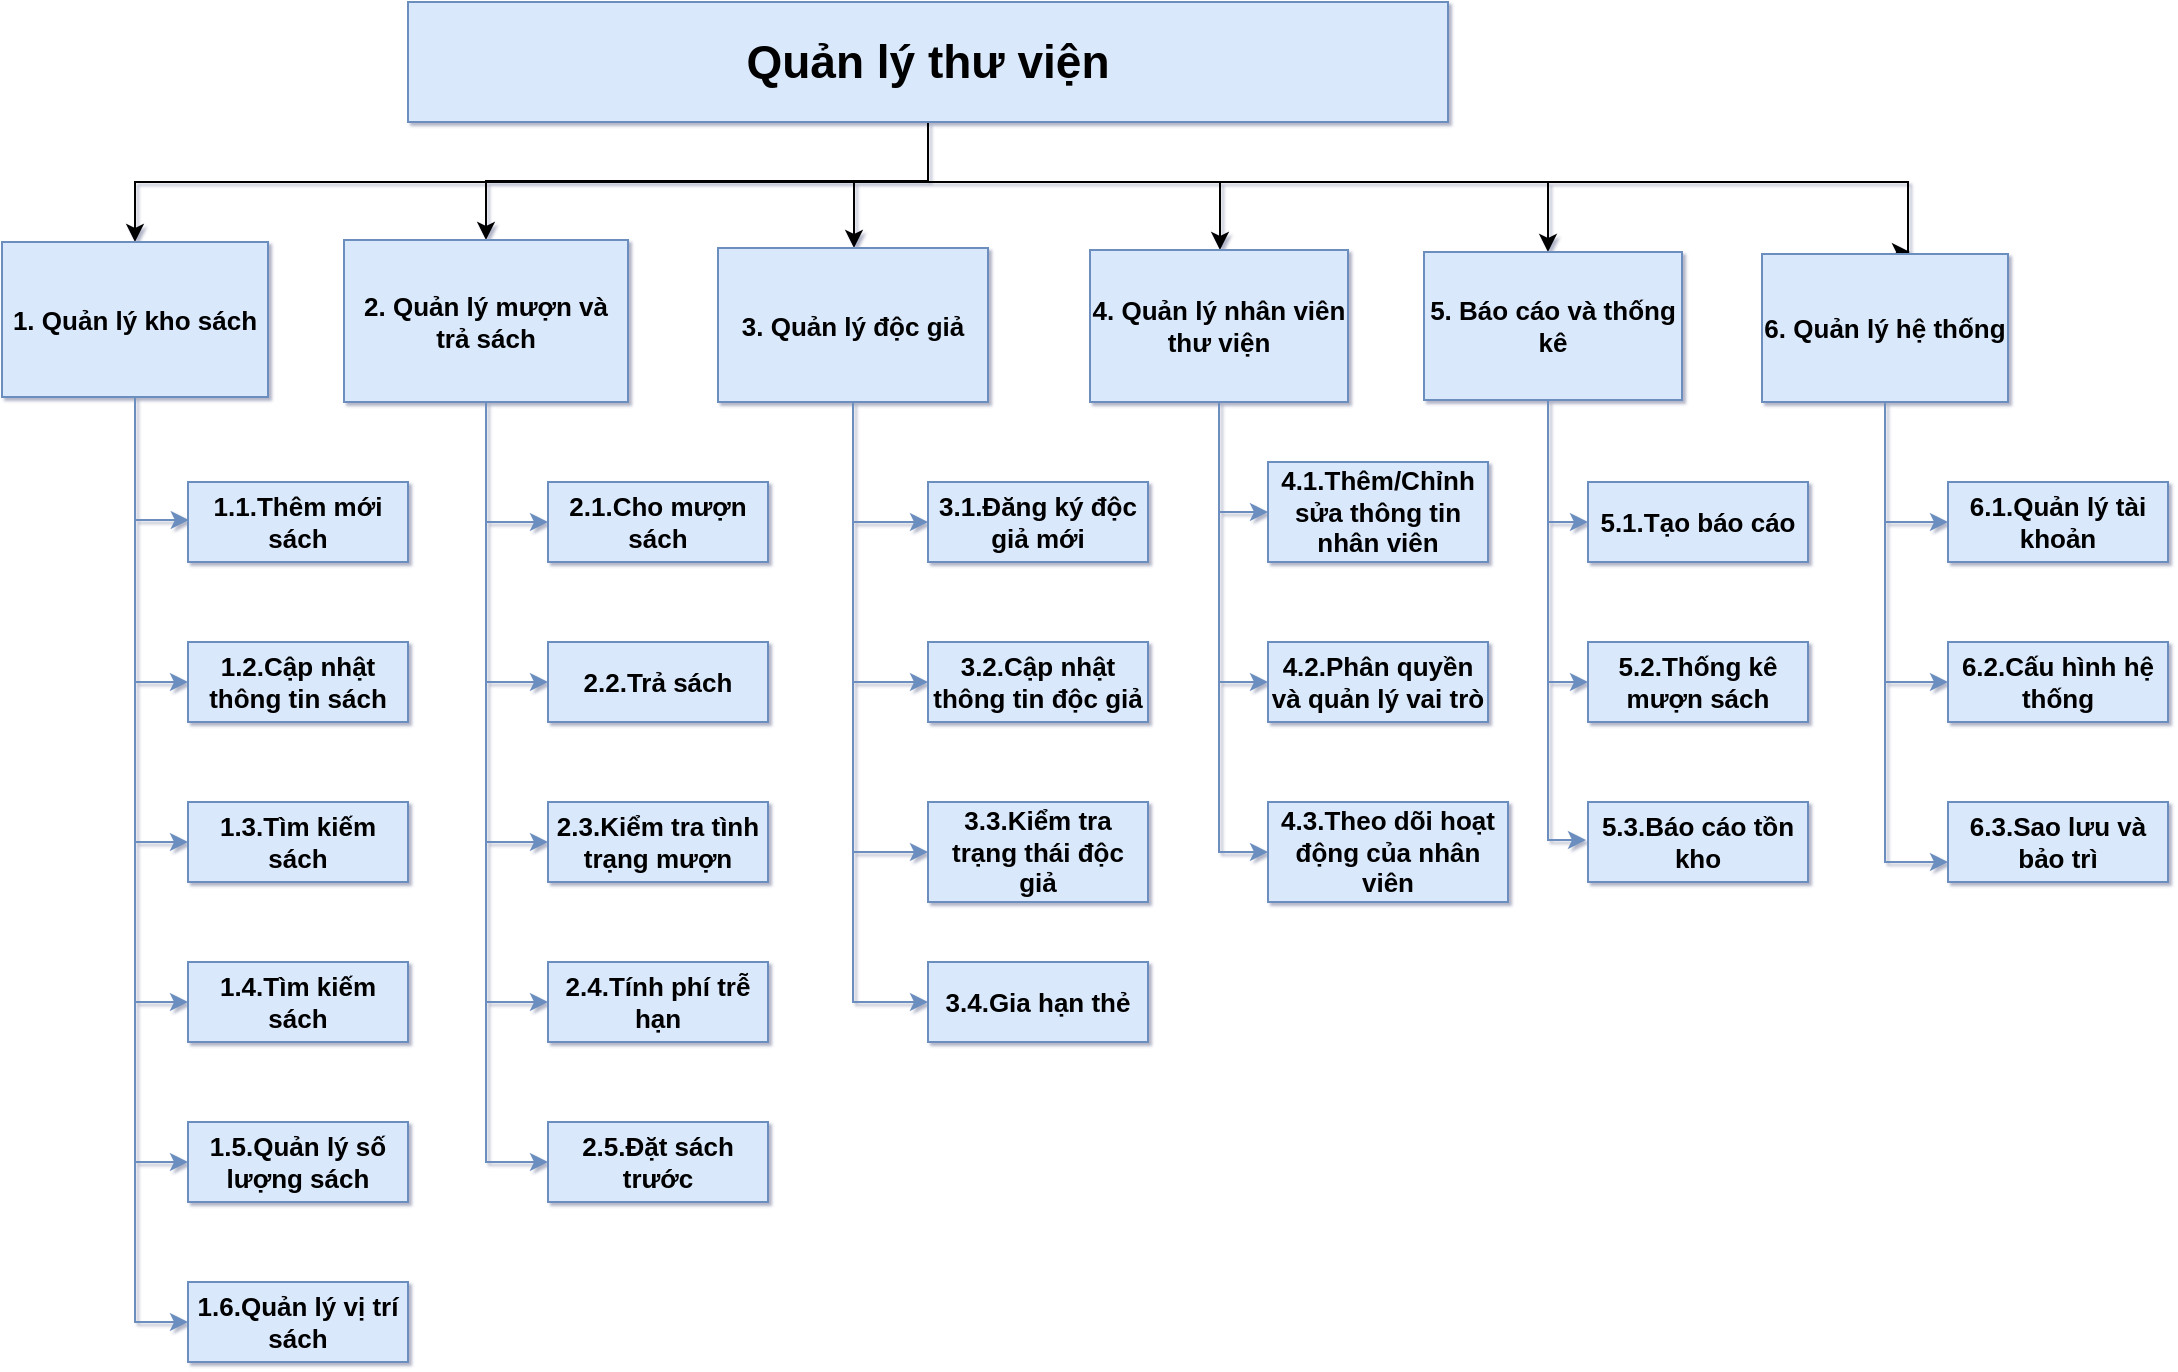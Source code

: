 <mxfile version="24.8.9" pages="5">
  <diagram name="CHƯC NĂNG" id="x6Sj6er3L6edGIG7LJQW">
    <mxGraphModel dx="1560" dy="1299" grid="0" gridSize="10" guides="1" tooltips="1" connect="1" arrows="1" fold="1" page="0" pageScale="1" pageWidth="827" pageHeight="1169" background="#ffffff" math="0" shadow="1">
      <root>
        <mxCell id="0" />
        <mxCell id="1" parent="0" />
        <mxCell id="wkvuCqRR_fSEAYGbuBK6-9" style="edgeStyle=orthogonalEdgeStyle;rounded=0;orthogonalLoop=1;jettySize=auto;html=1;entryX=0.5;entryY=0;entryDx=0;entryDy=0;fontSize=13;" parent="1" source="wkvuCqRR_fSEAYGbuBK6-1" target="wkvuCqRR_fSEAYGbuBK6-3" edge="1">
          <mxGeometry relative="1" as="geometry" />
        </mxCell>
        <mxCell id="wkvuCqRR_fSEAYGbuBK6-11" style="edgeStyle=orthogonalEdgeStyle;rounded=0;orthogonalLoop=1;jettySize=auto;html=1;exitX=0.5;exitY=1;exitDx=0;exitDy=0;fontSize=13;" parent="1" source="wkvuCqRR_fSEAYGbuBK6-1" target="wkvuCqRR_fSEAYGbuBK6-4" edge="1">
          <mxGeometry relative="1" as="geometry">
            <Array as="points">
              <mxPoint x="780" y="40" />
              <mxPoint x="743" y="40" />
            </Array>
          </mxGeometry>
        </mxCell>
        <mxCell id="wkvuCqRR_fSEAYGbuBK6-13" style="edgeStyle=orthogonalEdgeStyle;rounded=0;orthogonalLoop=1;jettySize=auto;html=1;fontSize=13;" parent="1" source="wkvuCqRR_fSEAYGbuBK6-1" target="wkvuCqRR_fSEAYGbuBK6-5" edge="1">
          <mxGeometry relative="1" as="geometry">
            <Array as="points">
              <mxPoint x="780" y="40" />
              <mxPoint x="926" y="40" />
            </Array>
          </mxGeometry>
        </mxCell>
        <mxCell id="wkvuCqRR_fSEAYGbuBK6-15" style="edgeStyle=orthogonalEdgeStyle;rounded=0;orthogonalLoop=1;jettySize=auto;html=1;exitX=0.5;exitY=1;exitDx=0;exitDy=0;fontSize=13;" parent="1" source="wkvuCqRR_fSEAYGbuBK6-1" target="wkvuCqRR_fSEAYGbuBK6-2" edge="1">
          <mxGeometry relative="1" as="geometry" />
        </mxCell>
        <mxCell id="wkvuCqRR_fSEAYGbuBK6-17" style="edgeStyle=orthogonalEdgeStyle;rounded=0;orthogonalLoop=1;jettySize=auto;html=1;fontSize=13;" parent="1" source="wkvuCqRR_fSEAYGbuBK6-1" target="wkvuCqRR_fSEAYGbuBK6-6" edge="1">
          <mxGeometry relative="1" as="geometry">
            <Array as="points">
              <mxPoint x="780" y="40" />
              <mxPoint x="1090" y="40" />
            </Array>
          </mxGeometry>
        </mxCell>
        <mxCell id="wkvuCqRR_fSEAYGbuBK6-21" style="edgeStyle=orthogonalEdgeStyle;rounded=0;orthogonalLoop=1;jettySize=auto;html=1;fontSize=13;" parent="1" edge="1">
          <mxGeometry relative="1" as="geometry">
            <mxPoint x="780" y="23" as="sourcePoint" />
            <mxPoint x="1271" y="75" as="targetPoint" />
            <Array as="points">
              <mxPoint x="780" y="40" />
              <mxPoint x="1270" y="40" />
            </Array>
          </mxGeometry>
        </mxCell>
        <mxCell id="wkvuCqRR_fSEAYGbuBK6-1" value="&lt;b style=&quot;font-size: 23px;&quot;&gt;Quản lý thư viện&lt;/b&gt;" style="rounded=0;whiteSpace=wrap;html=1;fillColor=#dae8fc;strokeColor=#6c8ebf;fontSize=23;" parent="1" vertex="1">
          <mxGeometry x="520" y="-50" width="520" height="60" as="geometry" />
        </mxCell>
        <mxCell id="wkvuCqRR_fSEAYGbuBK6-29" style="edgeStyle=orthogonalEdgeStyle;rounded=0;orthogonalLoop=1;jettySize=auto;html=1;entryX=0;entryY=0.5;entryDx=0;entryDy=0;fillColor=#dae8fc;strokeColor=#6c8ebf;fontSize=13;" parent="1" source="wkvuCqRR_fSEAYGbuBK6-2" target="wkvuCqRR_fSEAYGbuBK6-28" edge="1">
          <mxGeometry relative="1" as="geometry" />
        </mxCell>
        <mxCell id="wkvuCqRR_fSEAYGbuBK6-30" style="edgeStyle=orthogonalEdgeStyle;rounded=0;orthogonalLoop=1;jettySize=auto;html=1;entryX=0.004;entryY=0.474;entryDx=0;entryDy=0;fillColor=#dae8fc;strokeColor=#6c8ebf;fontSize=13;entryPerimeter=0;" parent="1" source="wkvuCqRR_fSEAYGbuBK6-2" target="wkvuCqRR_fSEAYGbuBK6-23" edge="1">
          <mxGeometry relative="1" as="geometry">
            <Array as="points">
              <mxPoint x="383" y="209" />
              <mxPoint x="410" y="209" />
            </Array>
          </mxGeometry>
        </mxCell>
        <mxCell id="wkvuCqRR_fSEAYGbuBK6-31" style="edgeStyle=orthogonalEdgeStyle;rounded=0;orthogonalLoop=1;jettySize=auto;html=1;entryX=0;entryY=0.5;entryDx=0;entryDy=0;fillColor=#dae8fc;strokeColor=#6c8ebf;fontSize=13;" parent="1" source="wkvuCqRR_fSEAYGbuBK6-2" target="wkvuCqRR_fSEAYGbuBK6-24" edge="1">
          <mxGeometry relative="1" as="geometry" />
        </mxCell>
        <mxCell id="wkvuCqRR_fSEAYGbuBK6-32" style="edgeStyle=orthogonalEdgeStyle;rounded=0;orthogonalLoop=1;jettySize=auto;html=1;entryX=0;entryY=0.5;entryDx=0;entryDy=0;fillColor=#dae8fc;strokeColor=#6c8ebf;fontSize=13;" parent="1" source="wkvuCqRR_fSEAYGbuBK6-2" target="wkvuCqRR_fSEAYGbuBK6-25" edge="1">
          <mxGeometry relative="1" as="geometry" />
        </mxCell>
        <mxCell id="wkvuCqRR_fSEAYGbuBK6-33" style="edgeStyle=orthogonalEdgeStyle;rounded=0;orthogonalLoop=1;jettySize=auto;html=1;entryX=0;entryY=0.5;entryDx=0;entryDy=0;fillColor=#dae8fc;strokeColor=#6c8ebf;fontSize=13;" parent="1" source="wkvuCqRR_fSEAYGbuBK6-2" target="wkvuCqRR_fSEAYGbuBK6-26" edge="1">
          <mxGeometry relative="1" as="geometry" />
        </mxCell>
        <mxCell id="wkvuCqRR_fSEAYGbuBK6-34" style="edgeStyle=orthogonalEdgeStyle;rounded=0;orthogonalLoop=1;jettySize=auto;html=1;entryX=0;entryY=0.5;entryDx=0;entryDy=0;fillColor=#dae8fc;strokeColor=#6c8ebf;fontSize=13;" parent="1" source="wkvuCqRR_fSEAYGbuBK6-2" target="wkvuCqRR_fSEAYGbuBK6-27" edge="1">
          <mxGeometry relative="1" as="geometry">
            <mxPoint x="400" y="550" as="targetPoint" />
          </mxGeometry>
        </mxCell>
        <mxCell id="wkvuCqRR_fSEAYGbuBK6-2" value="&lt;h3 style=&quot;font-size: 13px;&quot;&gt;&lt;font style=&quot;font-size: 13px;&quot;&gt;1. &lt;strong style=&quot;font-size: 13px;&quot;&gt;Quản lý kho sách&lt;/strong&gt;&lt;/font&gt;&lt;/h3&gt;" style="rounded=0;whiteSpace=wrap;html=1;fillColor=#dae8fc;strokeColor=#6c8ebf;fontSize=13;" parent="1" vertex="1">
          <mxGeometry x="317" y="70" width="133" height="77.5" as="geometry" />
        </mxCell>
        <mxCell id="wkvuCqRR_fSEAYGbuBK6-41" style="edgeStyle=orthogonalEdgeStyle;rounded=0;orthogonalLoop=1;jettySize=auto;html=1;entryX=0;entryY=0.5;entryDx=0;entryDy=0;fillColor=#dae8fc;strokeColor=#6c8ebf;fontSize=13;" parent="1" source="wkvuCqRR_fSEAYGbuBK6-3" target="wkvuCqRR_fSEAYGbuBK6-35" edge="1">
          <mxGeometry relative="1" as="geometry" />
        </mxCell>
        <mxCell id="wkvuCqRR_fSEAYGbuBK6-43" style="edgeStyle=orthogonalEdgeStyle;rounded=0;orthogonalLoop=1;jettySize=auto;html=1;entryX=0;entryY=0.5;entryDx=0;entryDy=0;fillColor=#dae8fc;strokeColor=#6c8ebf;fontSize=13;" parent="1" source="wkvuCqRR_fSEAYGbuBK6-3" target="wkvuCqRR_fSEAYGbuBK6-36" edge="1">
          <mxGeometry relative="1" as="geometry" />
        </mxCell>
        <mxCell id="wkvuCqRR_fSEAYGbuBK6-44" style="edgeStyle=orthogonalEdgeStyle;rounded=0;orthogonalLoop=1;jettySize=auto;html=1;entryX=0;entryY=0.5;entryDx=0;entryDy=0;fillColor=#dae8fc;strokeColor=#6c8ebf;fontSize=13;" parent="1" source="wkvuCqRR_fSEAYGbuBK6-3" target="wkvuCqRR_fSEAYGbuBK6-38" edge="1">
          <mxGeometry relative="1" as="geometry" />
        </mxCell>
        <mxCell id="wkvuCqRR_fSEAYGbuBK6-46" style="edgeStyle=orthogonalEdgeStyle;rounded=0;orthogonalLoop=1;jettySize=auto;html=1;entryX=0;entryY=0.5;entryDx=0;entryDy=0;fillColor=#dae8fc;strokeColor=#6c8ebf;fontSize=13;" parent="1" source="wkvuCqRR_fSEAYGbuBK6-3" target="wkvuCqRR_fSEAYGbuBK6-39" edge="1">
          <mxGeometry relative="1" as="geometry" />
        </mxCell>
        <mxCell id="wkvuCqRR_fSEAYGbuBK6-79" style="edgeStyle=orthogonalEdgeStyle;rounded=0;orthogonalLoop=1;jettySize=auto;html=1;entryX=0;entryY=0.5;entryDx=0;entryDy=0;fillColor=#dae8fc;strokeColor=#6c8ebf;fontSize=13;" parent="1" source="wkvuCqRR_fSEAYGbuBK6-3" target="wkvuCqRR_fSEAYGbuBK6-75" edge="1">
          <mxGeometry relative="1" as="geometry" />
        </mxCell>
        <mxCell id="wkvuCqRR_fSEAYGbuBK6-3" value="&lt;h3 style=&quot;font-size: 13px;&quot;&gt;2. &lt;strong style=&quot;font-size: 13px;&quot;&gt;Quản lý mượn và trả sách&lt;/strong&gt;&lt;/h3&gt;" style="rounded=0;whiteSpace=wrap;html=1;fillColor=#dae8fc;strokeColor=#6c8ebf;fontSize=13;" parent="1" vertex="1">
          <mxGeometry x="488" y="69" width="142" height="81" as="geometry" />
        </mxCell>
        <mxCell id="wkvuCqRR_fSEAYGbuBK6-52" style="edgeStyle=orthogonalEdgeStyle;rounded=0;orthogonalLoop=1;jettySize=auto;html=1;entryX=0;entryY=0.5;entryDx=0;entryDy=0;fillColor=#dae8fc;strokeColor=#6c8ebf;fontSize=13;" parent="1" source="wkvuCqRR_fSEAYGbuBK6-4" target="wkvuCqRR_fSEAYGbuBK6-50" edge="1">
          <mxGeometry relative="1" as="geometry" />
        </mxCell>
        <mxCell id="wkvuCqRR_fSEAYGbuBK6-53" style="edgeStyle=orthogonalEdgeStyle;rounded=0;orthogonalLoop=1;jettySize=auto;html=1;entryX=0;entryY=0.5;entryDx=0;entryDy=0;fillColor=#dae8fc;strokeColor=#6c8ebf;fontSize=13;" parent="1" source="wkvuCqRR_fSEAYGbuBK6-4" target="wkvuCqRR_fSEAYGbuBK6-47" edge="1">
          <mxGeometry relative="1" as="geometry" />
        </mxCell>
        <mxCell id="wkvuCqRR_fSEAYGbuBK6-54" style="edgeStyle=orthogonalEdgeStyle;rounded=0;orthogonalLoop=1;jettySize=auto;html=1;entryX=0;entryY=0.5;entryDx=0;entryDy=0;fillColor=#dae8fc;strokeColor=#6c8ebf;fontSize=13;" parent="1" source="wkvuCqRR_fSEAYGbuBK6-4" target="wkvuCqRR_fSEAYGbuBK6-48" edge="1">
          <mxGeometry relative="1" as="geometry">
            <mxPoint x="760" y="300" as="targetPoint" />
          </mxGeometry>
        </mxCell>
        <mxCell id="wkvuCqRR_fSEAYGbuBK6-56" style="edgeStyle=orthogonalEdgeStyle;rounded=0;orthogonalLoop=1;jettySize=auto;html=1;entryX=0;entryY=0.5;entryDx=0;entryDy=0;fillColor=#dae8fc;strokeColor=#6c8ebf;fontSize=13;" parent="1" source="wkvuCqRR_fSEAYGbuBK6-4" target="wkvuCqRR_fSEAYGbuBK6-49" edge="1">
          <mxGeometry relative="1" as="geometry" />
        </mxCell>
        <mxCell id="wkvuCqRR_fSEAYGbuBK6-4" value="&lt;h3 style=&quot;font-size: 13px;&quot;&gt;3. &lt;strong style=&quot;font-size: 13px;&quot;&gt;Quản lý độc giả&lt;/strong&gt;&lt;/h3&gt;" style="rounded=0;whiteSpace=wrap;html=1;fillColor=#dae8fc;strokeColor=#6c8ebf;fontSize=13;" parent="1" vertex="1">
          <mxGeometry x="675" y="73" width="135" height="77" as="geometry" />
        </mxCell>
        <mxCell id="wkvuCqRR_fSEAYGbuBK6-60" style="edgeStyle=orthogonalEdgeStyle;rounded=0;orthogonalLoop=1;jettySize=auto;html=1;entryX=0;entryY=0.5;entryDx=0;entryDy=0;fillColor=#dae8fc;strokeColor=#6c8ebf;fontSize=13;" parent="1" source="wkvuCqRR_fSEAYGbuBK6-5" target="wkvuCqRR_fSEAYGbuBK6-58" edge="1">
          <mxGeometry relative="1" as="geometry" />
        </mxCell>
        <mxCell id="wkvuCqRR_fSEAYGbuBK6-61" style="edgeStyle=orthogonalEdgeStyle;rounded=0;orthogonalLoop=1;jettySize=auto;html=1;entryX=0;entryY=0.5;entryDx=0;entryDy=0;fillColor=#dae8fc;strokeColor=#6c8ebf;fontSize=13;" parent="1" source="wkvuCqRR_fSEAYGbuBK6-5" target="wkvuCqRR_fSEAYGbuBK6-57" edge="1">
          <mxGeometry relative="1" as="geometry" />
        </mxCell>
        <mxCell id="wkvuCqRR_fSEAYGbuBK6-62" style="edgeStyle=orthogonalEdgeStyle;rounded=0;orthogonalLoop=1;jettySize=auto;html=1;entryX=0;entryY=0.5;entryDx=0;entryDy=0;fillColor=#dae8fc;strokeColor=#6c8ebf;fontSize=13;" parent="1" source="wkvuCqRR_fSEAYGbuBK6-5" target="wkvuCqRR_fSEAYGbuBK6-59" edge="1">
          <mxGeometry relative="1" as="geometry" />
        </mxCell>
        <mxCell id="wkvuCqRR_fSEAYGbuBK6-5" value="&lt;h3 style=&quot;font-size: 13px;&quot;&gt;4. &lt;strong style=&quot;font-size: 13px;&quot;&gt;Quản lý nhân viên thư viện&lt;/strong&gt;&lt;/h3&gt;" style="rounded=0;whiteSpace=wrap;html=1;fillColor=#dae8fc;strokeColor=#6c8ebf;fontSize=13;" parent="1" vertex="1">
          <mxGeometry x="861" y="74" width="129" height="76" as="geometry" />
        </mxCell>
        <mxCell id="wkvuCqRR_fSEAYGbuBK6-66" style="edgeStyle=orthogonalEdgeStyle;rounded=0;orthogonalLoop=1;jettySize=auto;html=1;fillColor=#dae8fc;strokeColor=#6c8ebf;fontSize=13;" parent="1" edge="1">
          <mxGeometry relative="1" as="geometry">
            <mxPoint x="1090" y="150" as="sourcePoint" />
            <mxPoint x="1109" y="369" as="targetPoint" />
            <Array as="points">
              <mxPoint x="1090" y="369" />
            </Array>
          </mxGeometry>
        </mxCell>
        <mxCell id="wkvuCqRR_fSEAYGbuBK6-67" style="edgeStyle=orthogonalEdgeStyle;rounded=0;orthogonalLoop=1;jettySize=auto;html=1;entryX=0;entryY=0.5;entryDx=0;entryDy=0;fillColor=#dae8fc;strokeColor=#6c8ebf;fontSize=13;" parent="1" source="wkvuCqRR_fSEAYGbuBK6-6" target="wkvuCqRR_fSEAYGbuBK6-63" edge="1">
          <mxGeometry relative="1" as="geometry">
            <Array as="points">
              <mxPoint x="1090" y="210" />
            </Array>
          </mxGeometry>
        </mxCell>
        <mxCell id="wkvuCqRR_fSEAYGbuBK6-68" style="edgeStyle=orthogonalEdgeStyle;rounded=0;orthogonalLoop=1;jettySize=auto;html=1;entryX=0;entryY=0.5;entryDx=0;entryDy=0;fillColor=#dae8fc;strokeColor=#6c8ebf;fontSize=13;" parent="1" source="wkvuCqRR_fSEAYGbuBK6-6" target="wkvuCqRR_fSEAYGbuBK6-65" edge="1">
          <mxGeometry relative="1" as="geometry">
            <Array as="points">
              <mxPoint x="1090" y="290" />
            </Array>
          </mxGeometry>
        </mxCell>
        <mxCell id="wkvuCqRR_fSEAYGbuBK6-6" value="&lt;h3 style=&quot;font-size: 13px;&quot;&gt;5. &lt;strong style=&quot;font-size: 13px;&quot;&gt;Báo cáo và thống kê&lt;/strong&gt;&lt;/h3&gt;" style="rounded=0;whiteSpace=wrap;html=1;fillColor=#dae8fc;strokeColor=#6c8ebf;fontSize=13;" parent="1" vertex="1">
          <mxGeometry x="1028" y="75" width="129" height="74" as="geometry" />
        </mxCell>
        <mxCell id="wkvuCqRR_fSEAYGbuBK6-72" style="edgeStyle=orthogonalEdgeStyle;rounded=0;orthogonalLoop=1;jettySize=auto;html=1;entryX=0;entryY=0.75;entryDx=0;entryDy=0;fillColor=#dae8fc;strokeColor=#6c8ebf;fontSize=13;" parent="1" source="wkvuCqRR_fSEAYGbuBK6-7" target="wkvuCqRR_fSEAYGbuBK6-69" edge="1">
          <mxGeometry relative="1" as="geometry" />
        </mxCell>
        <mxCell id="wkvuCqRR_fSEAYGbuBK6-73" style="edgeStyle=orthogonalEdgeStyle;rounded=0;orthogonalLoop=1;jettySize=auto;html=1;entryX=0;entryY=0.5;entryDx=0;entryDy=0;fillColor=#dae8fc;strokeColor=#6c8ebf;fontSize=13;" parent="1" source="wkvuCqRR_fSEAYGbuBK6-7" target="wkvuCqRR_fSEAYGbuBK6-71" edge="1">
          <mxGeometry relative="1" as="geometry" />
        </mxCell>
        <mxCell id="wkvuCqRR_fSEAYGbuBK6-74" style="edgeStyle=orthogonalEdgeStyle;rounded=0;orthogonalLoop=1;jettySize=auto;html=1;entryX=0;entryY=0.5;entryDx=0;entryDy=0;fillColor=#dae8fc;strokeColor=#6c8ebf;fontSize=13;" parent="1" source="wkvuCqRR_fSEAYGbuBK6-7" target="wkvuCqRR_fSEAYGbuBK6-70" edge="1">
          <mxGeometry relative="1" as="geometry" />
        </mxCell>
        <mxCell id="wkvuCqRR_fSEAYGbuBK6-7" value="&lt;h3 style=&quot;font-size: 13px;&quot;&gt;6. &lt;strong style=&quot;font-size: 13px;&quot;&gt;Quản lý hệ thống&lt;/strong&gt;&lt;/h3&gt;" style="rounded=0;whiteSpace=wrap;html=1;fillColor=#dae8fc;strokeColor=#6c8ebf;fontSize=13;" parent="1" vertex="1">
          <mxGeometry x="1197" y="76" width="123" height="74" as="geometry" />
        </mxCell>
        <mxCell id="wkvuCqRR_fSEAYGbuBK6-23" value="1.1.Thêm mới sách" style="rounded=0;whiteSpace=wrap;html=1;fillColor=#dae8fc;strokeColor=#6c8ebf;fontStyle=1;fontSize=13;" parent="1" vertex="1">
          <mxGeometry x="410" y="190" width="110" height="40" as="geometry" />
        </mxCell>
        <mxCell id="wkvuCqRR_fSEAYGbuBK6-24" value="1.2.Cập nhật thông tin sách" style="rounded=0;whiteSpace=wrap;html=1;fillColor=#dae8fc;strokeColor=#6c8ebf;fontStyle=1;fontSize=13;" parent="1" vertex="1">
          <mxGeometry x="410" y="270" width="110" height="40" as="geometry" />
        </mxCell>
        <mxCell id="wkvuCqRR_fSEAYGbuBK6-25" value="1.3.Tìm kiếm sách" style="rounded=0;whiteSpace=wrap;html=1;fillColor=#dae8fc;strokeColor=#6c8ebf;fontStyle=1;fontSize=13;" parent="1" vertex="1">
          <mxGeometry x="410" y="350" width="110" height="40" as="geometry" />
        </mxCell>
        <mxCell id="wkvuCqRR_fSEAYGbuBK6-26" value="1.4.Tìm kiếm sách" style="rounded=0;whiteSpace=wrap;html=1;fillColor=#dae8fc;strokeColor=#6c8ebf;fontStyle=1;fontSize=13;" parent="1" vertex="1">
          <mxGeometry x="410" y="430" width="110" height="40" as="geometry" />
        </mxCell>
        <mxCell id="wkvuCqRR_fSEAYGbuBK6-27" value="1.5.&lt;strong style=&quot;font-size: 13px;&quot;&gt;Quản lý số lượng sách&lt;/strong&gt;" style="rounded=0;whiteSpace=wrap;html=1;fillColor=#dae8fc;strokeColor=#6c8ebf;fontStyle=1;fontSize=13;" parent="1" vertex="1">
          <mxGeometry x="410" y="510" width="110" height="40" as="geometry" />
        </mxCell>
        <mxCell id="wkvuCqRR_fSEAYGbuBK6-28" value="1.6.Quản lý vị trí sách" style="rounded=0;whiteSpace=wrap;html=1;fillColor=#dae8fc;strokeColor=#6c8ebf;fontStyle=1;fontSize=13;" parent="1" vertex="1">
          <mxGeometry x="410" y="590" width="110" height="40" as="geometry" />
        </mxCell>
        <mxCell id="wkvuCqRR_fSEAYGbuBK6-35" value="2.1.&lt;strong style=&quot;font-size: 13px;&quot;&gt;Cho mượn sách&lt;/strong&gt;" style="rounded=0;whiteSpace=wrap;html=1;fillColor=#dae8fc;strokeColor=#6c8ebf;fontStyle=1;fontSize=13;" parent="1" vertex="1">
          <mxGeometry x="590" y="190" width="110" height="40" as="geometry" />
        </mxCell>
        <mxCell id="wkvuCqRR_fSEAYGbuBK6-36" value="2.2.&lt;strong style=&quot;font-size: 13px;&quot;&gt;Trả sách&lt;/strong&gt;" style="rounded=0;whiteSpace=wrap;html=1;fillColor=#dae8fc;strokeColor=#6c8ebf;fontStyle=1;fontSize=13;" parent="1" vertex="1">
          <mxGeometry x="590" y="270" width="110" height="40" as="geometry" />
        </mxCell>
        <mxCell id="wkvuCqRR_fSEAYGbuBK6-38" value="2.3.Kiểm tra tình trạng mượn" style="rounded=0;whiteSpace=wrap;html=1;fillColor=#dae8fc;strokeColor=#6c8ebf;fontStyle=1;fontSize=13;" parent="1" vertex="1">
          <mxGeometry x="590" y="350" width="110" height="40" as="geometry" />
        </mxCell>
        <mxCell id="wkvuCqRR_fSEAYGbuBK6-39" value="2.5.Đặt sách trước" style="rounded=0;whiteSpace=wrap;html=1;fillColor=#dae8fc;strokeColor=#6c8ebf;fontStyle=1;fontSize=13;" parent="1" vertex="1">
          <mxGeometry x="590" y="510" width="110" height="40" as="geometry" />
        </mxCell>
        <mxCell id="wkvuCqRR_fSEAYGbuBK6-47" value="3.1.Đăng ký độc giả mới" style="rounded=0;whiteSpace=wrap;html=1;fillColor=#dae8fc;strokeColor=#6c8ebf;fontStyle=1;fontSize=13;" parent="1" vertex="1">
          <mxGeometry x="780" y="190" width="110" height="40" as="geometry" />
        </mxCell>
        <mxCell id="wkvuCqRR_fSEAYGbuBK6-48" value="3.2.Cập nhật thông tin độc giả" style="rounded=0;whiteSpace=wrap;html=1;fillColor=#dae8fc;strokeColor=#6c8ebf;fontStyle=1;fontSize=13;" parent="1" vertex="1">
          <mxGeometry x="780" y="270" width="110" height="40" as="geometry" />
        </mxCell>
        <mxCell id="wkvuCqRR_fSEAYGbuBK6-49" value="3.3.&lt;strong style=&quot;font-size: 13px;&quot;&gt;Kiểm tra trạng thái độc giả&lt;/strong&gt;" style="rounded=0;whiteSpace=wrap;html=1;fillColor=#dae8fc;strokeColor=#6c8ebf;fontStyle=1;fontSize=13;" parent="1" vertex="1">
          <mxGeometry x="780" y="350" width="110" height="50" as="geometry" />
        </mxCell>
        <mxCell id="wkvuCqRR_fSEAYGbuBK6-50" value="3.4.&lt;strong style=&quot;font-size: 13px;&quot;&gt;Gia hạn thẻ&lt;/strong&gt;" style="rounded=0;whiteSpace=wrap;html=1;fillColor=#dae8fc;strokeColor=#6c8ebf;fontStyle=1;fontSize=13;" parent="1" vertex="1">
          <mxGeometry x="780" y="430" width="110" height="40" as="geometry" />
        </mxCell>
        <mxCell id="wkvuCqRR_fSEAYGbuBK6-51" style="edgeStyle=orthogonalEdgeStyle;rounded=0;orthogonalLoop=1;jettySize=auto;html=1;exitX=0.5;exitY=1;exitDx=0;exitDy=0;fillColor=#dae8fc;strokeColor=#6c8ebf;fontStyle=1;fontSize=13;" parent="1" source="wkvuCqRR_fSEAYGbuBK6-48" target="wkvuCqRR_fSEAYGbuBK6-48" edge="1">
          <mxGeometry relative="1" as="geometry" />
        </mxCell>
        <mxCell id="wkvuCqRR_fSEAYGbuBK6-57" value="4.1.Thêm/Chỉnh sửa thông tin nhân viên" style="rounded=0;whiteSpace=wrap;html=1;fillColor=#dae8fc;strokeColor=#6c8ebf;fontStyle=1;fontSize=13;" parent="1" vertex="1">
          <mxGeometry x="950" y="180" width="110" height="50" as="geometry" />
        </mxCell>
        <mxCell id="wkvuCqRR_fSEAYGbuBK6-58" value="4.3.Theo dõi hoạt động của nhân viên" style="rounded=0;whiteSpace=wrap;html=1;fillColor=#dae8fc;strokeColor=#6c8ebf;fontStyle=1;fontSize=13;" parent="1" vertex="1">
          <mxGeometry x="950" y="350" width="120" height="50" as="geometry" />
        </mxCell>
        <mxCell id="wkvuCqRR_fSEAYGbuBK6-59" value="4.2.Phân quyền và quản lý vai trò" style="rounded=0;whiteSpace=wrap;html=1;fillColor=#dae8fc;strokeColor=#6c8ebf;fontStyle=1;fontSize=13;" parent="1" vertex="1">
          <mxGeometry x="950" y="270" width="110" height="40" as="geometry" />
        </mxCell>
        <mxCell id="wkvuCqRR_fSEAYGbuBK6-63" value="5.1.Tạo báo cáo" style="rounded=0;whiteSpace=wrap;html=1;fillColor=#dae8fc;strokeColor=#6c8ebf;fontStyle=1;fontSize=13;" parent="1" vertex="1">
          <mxGeometry x="1110" y="190" width="110" height="40" as="geometry" />
        </mxCell>
        <mxCell id="wkvuCqRR_fSEAYGbuBK6-64" value="5.3.Báo cáo tồn kho" style="rounded=0;whiteSpace=wrap;html=1;fillColor=#dae8fc;strokeColor=#6c8ebf;fontStyle=1;fontSize=13;" parent="1" vertex="1">
          <mxGeometry x="1110" y="350" width="110" height="40" as="geometry" />
        </mxCell>
        <mxCell id="wkvuCqRR_fSEAYGbuBK6-65" value="5.2.Thống kê mượn sách" style="rounded=0;whiteSpace=wrap;html=1;fillColor=#dae8fc;strokeColor=#6c8ebf;fontStyle=1;fontSize=13;" parent="1" vertex="1">
          <mxGeometry x="1110" y="270" width="110" height="40" as="geometry" />
        </mxCell>
        <mxCell id="wkvuCqRR_fSEAYGbuBK6-69" value="6.3.Sao lưu và bảo trì" style="rounded=0;whiteSpace=wrap;html=1;fillColor=#dae8fc;strokeColor=#6c8ebf;fontStyle=1;fontSize=13;" parent="1" vertex="1">
          <mxGeometry x="1290" y="350" width="110" height="40" as="geometry" />
        </mxCell>
        <mxCell id="wkvuCqRR_fSEAYGbuBK6-70" value="6.2.Cấu hình hệ thống" style="rounded=0;whiteSpace=wrap;html=1;fillColor=#dae8fc;strokeColor=#6c8ebf;fontStyle=1;fontSize=13;" parent="1" vertex="1">
          <mxGeometry x="1290" y="270" width="110" height="40" as="geometry" />
        </mxCell>
        <mxCell id="wkvuCqRR_fSEAYGbuBK6-71" value="6.1.&lt;strong style=&quot;font-size: 13px;&quot;&gt;Quản lý tài khoản&lt;/strong&gt;" style="rounded=0;whiteSpace=wrap;html=1;fillColor=#dae8fc;strokeColor=#6c8ebf;fontStyle=1;fontSize=13;" parent="1" vertex="1">
          <mxGeometry x="1290" y="190" width="110" height="40" as="geometry" />
        </mxCell>
        <mxCell id="wkvuCqRR_fSEAYGbuBK6-75" value="2.4.Tính phí trễ hạn" style="rounded=0;whiteSpace=wrap;html=1;fillColor=#dae8fc;strokeColor=#6c8ebf;fontStyle=1;fontSize=13;" parent="1" vertex="1">
          <mxGeometry x="590" y="430" width="110" height="40" as="geometry" />
        </mxCell>
      </root>
    </mxGraphModel>
  </diagram>
  <diagram id="hUQGg00ckLTZh4F_ak5_" name="NGỮ CẢNH">
    <mxGraphModel dx="1467" dy="723" grid="0" gridSize="10" guides="0" tooltips="1" connect="0" arrows="1" fold="1" page="0" pageScale="1" pageWidth="827" pageHeight="1169" background="#ffffff" math="0" shadow="0">
      <root>
        <mxCell id="0" />
        <mxCell id="1" parent="0" />
        <mxCell id="Zi15GV51LSNEb6XtXTju-19" style="edgeStyle=orthogonalEdgeStyle;rounded=0;orthogonalLoop=1;jettySize=auto;html=1;fontSize=13;entryX=0.918;entryY=1;entryDx=0;entryDy=0;entryPerimeter=0;exitX=0.137;exitY=0.179;exitDx=0;exitDy=0;exitPerimeter=0;" parent="1" source="qlkSHRsx_Qefjw5uapxF-3" target="Zi15GV51LSNEb6XtXTju-4" edge="1">
          <mxGeometry relative="1" as="geometry">
            <mxPoint x="471" y="330" as="targetPoint" />
            <Array as="points">
              <mxPoint x="471" y="543" />
            </Array>
            <mxPoint x="699" y="543" as="sourcePoint" />
          </mxGeometry>
        </mxCell>
        <mxCell id="Zi15GV51LSNEb6XtXTju-69" value="Kết quả Tìm kiếm" style="edgeLabel;html=1;align=center;verticalAlign=middle;resizable=0;points=[];rotation=270;fontSize=13;" parent="Zi15GV51LSNEb6XtXTju-19" vertex="1" connectable="0">
          <mxGeometry x="0.594" y="3" relative="1" as="geometry">
            <mxPoint y="56" as="offset" />
          </mxGeometry>
        </mxCell>
        <mxCell id="Zi15GV51LSNEb6XtXTju-25" style="edgeStyle=orthogonalEdgeStyle;rounded=0;orthogonalLoop=1;jettySize=auto;html=1;entryX=0.092;entryY=1.004;entryDx=0;entryDy=0;entryPerimeter=0;fontSize=13;exitX=0.052;exitY=0.328;exitDx=0;exitDy=0;exitPerimeter=0;" parent="1" target="Zi15GV51LSNEb6XtXTju-4" edge="1" source="qlkSHRsx_Qefjw5uapxF-3">
          <mxGeometry relative="1" as="geometry">
            <mxPoint x="381" y="290" as="targetPoint" />
            <mxPoint x="680" y="576" as="sourcePoint" />
            <Array as="points">
              <mxPoint x="682" y="574" />
              <mxPoint x="380" y="574" />
            </Array>
          </mxGeometry>
        </mxCell>
        <mxCell id="Zi15GV51LSNEb6XtXTju-71" value="Thông báo đến hạn trả sách,&amp;nbsp;&lt;div style=&quot;font-size: 13px;&quot;&gt;sách đã quá hạn&lt;/div&gt;" style="edgeLabel;html=1;align=center;verticalAlign=middle;resizable=0;points=[];rotation=270;fontSize=13;" parent="Zi15GV51LSNEb6XtXTju-25" vertex="1" connectable="0">
          <mxGeometry x="0.624" y="1" relative="1" as="geometry">
            <mxPoint x="-1" y="3" as="offset" />
          </mxGeometry>
        </mxCell>
        <mxCell id="Zi15GV51LSNEb6XtXTju-44" style="edgeStyle=orthogonalEdgeStyle;rounded=0;orthogonalLoop=1;jettySize=auto;html=1;fontSize=13;exitX=0.802;exitY=0.13;exitDx=0;exitDy=0;exitPerimeter=0;" parent="1" source="qlkSHRsx_Qefjw5uapxF-3" edge="1">
          <mxGeometry relative="1" as="geometry">
            <mxPoint x="1033" y="331" as="targetPoint" />
            <Array as="points">
              <mxPoint x="880" y="532" />
              <mxPoint x="1033" y="533" />
            </Array>
          </mxGeometry>
        </mxCell>
        <mxCell id="Zi15GV51LSNEb6XtXTju-45" value="Kết quả tìm kiếm" style="edgeLabel;html=1;align=center;verticalAlign=middle;resizable=0;points=[];rotation=270;fontSize=13;" parent="Zi15GV51LSNEb6XtXTju-44" vertex="1" connectable="0">
          <mxGeometry x="0.401" y="2" relative="1" as="geometry">
            <mxPoint x="-2" y="-37" as="offset" />
          </mxGeometry>
        </mxCell>
        <mxCell id="Zi15GV51LSNEb6XtXTju-46" style="edgeStyle=orthogonalEdgeStyle;rounded=0;orthogonalLoop=1;jettySize=auto;html=1;fontSize=13;exitX=0.874;exitY=0.203;exitDx=0;exitDy=0;exitPerimeter=0;" parent="1" edge="1" source="qlkSHRsx_Qefjw5uapxF-3">
          <mxGeometry relative="1" as="geometry">
            <mxPoint x="1057" y="331" as="targetPoint" />
            <mxPoint x="881" y="610" as="sourcePoint" />
            <Array as="points">
              <mxPoint x="861" y="548" />
              <mxPoint x="1057" y="548" />
            </Array>
          </mxGeometry>
        </mxCell>
        <mxCell id="Zi15GV51LSNEb6XtXTju-48" value="Thống kê báo cáo" style="edgeLabel;html=1;align=center;verticalAlign=middle;resizable=0;points=[];rotation=270;fontSize=13;" parent="Zi15GV51LSNEb6XtXTju-46" vertex="1" connectable="0">
          <mxGeometry x="0.401" relative="1" as="geometry">
            <mxPoint x="-2" y="-57" as="offset" />
          </mxGeometry>
        </mxCell>
        <mxCell id="Zi15GV51LSNEb6XtXTju-82" style="edgeStyle=orthogonalEdgeStyle;rounded=0;orthogonalLoop=1;jettySize=auto;html=1;fontSize=13;exitX=0.943;exitY=0.311;exitDx=0;exitDy=0;exitPerimeter=0;" parent="1" edge="1" source="qlkSHRsx_Qefjw5uapxF-3">
          <mxGeometry relative="1" as="geometry">
            <mxPoint x="872.0" y="570.73" as="sourcePoint" />
            <mxPoint x="1215" y="582" as="targetPoint" />
            <Array as="points">
              <mxPoint x="876" y="570" />
              <mxPoint x="1318" y="570" />
            </Array>
          </mxGeometry>
        </mxCell>
        <mxCell id="Zi15GV51LSNEb6XtXTju-99" value="Nhận báo cáo thống kê" style="edgeLabel;html=1;align=center;verticalAlign=middle;resizable=0;points=[];fontSize=13;" parent="Zi15GV51LSNEb6XtXTju-82" vertex="1" connectable="0">
          <mxGeometry x="-0.19" relative="1" as="geometry">
            <mxPoint x="-1" y="1" as="offset" />
          </mxGeometry>
        </mxCell>
        <mxCell id="qkR3hUsOmJFxeURHzlmf-1" value="Hệ Thống quản lý kho sách và mượn sách" style="ellipse;whiteSpace=wrap;html=1;aspect=fixed;perimeterSpacing=5;fillColor=#dae8fc;strokeColor=#6c8ebf;fontSize=15;fontStyle=1" parent="1" vertex="1">
          <mxGeometry x="680" y="510" width="200" height="200" as="geometry" />
        </mxCell>
        <mxCell id="Zi15GV51LSNEb6XtXTju-3" value="Nhân Viên&lt;div style=&quot;font-size: 13px;&quot;&gt;Thư Viện&lt;/div&gt;" style="html=1;whiteSpace=wrap;fontSize=13;fillColor=#dae8fc;strokeColor=#6c8ebf;" parent="1" vertex="1">
          <mxGeometry x="984" y="280" width="110" height="50" as="geometry" />
        </mxCell>
        <mxCell id="Zi15GV51LSNEb6XtXTju-4" value="Người dùng&lt;div&gt;(độc giả)&lt;/div&gt;" style="html=1;whiteSpace=wrap;shadow=1;fontSize=14;fillColor=#dae8fc;strokeColor=#6c8ebf;" parent="1" vertex="1">
          <mxGeometry x="370" y="260" width="110" height="60" as="geometry" />
        </mxCell>
        <mxCell id="Zi15GV51LSNEb6XtXTju-11" style="edgeStyle=orthogonalEdgeStyle;rounded=0;orthogonalLoop=1;jettySize=auto;html=1;exitX=0.992;exitY=0.799;exitDx=0;exitDy=0;exitPerimeter=0;entryX=0.167;entryY=0.155;entryDx=0;entryDy=0;entryPerimeter=0;fontSize=13;" parent="1" source="Zi15GV51LSNEb6XtXTju-4" target="qlkSHRsx_Qefjw5uapxF-3" edge="1">
          <mxGeometry relative="1" as="geometry">
            <mxPoint x="460" y="310.002" as="sourcePoint" />
            <mxPoint x="705" y="520" as="targetPoint" />
          </mxGeometry>
        </mxCell>
        <mxCell id="Zi15GV51LSNEb6XtXTju-15" value="Yêu Cầu Trả Sách" style="edgeLabel;html=1;align=center;verticalAlign=middle;resizable=0;points=[];fontSize=13;" parent="Zi15GV51LSNEb6XtXTju-11" vertex="1" connectable="0">
          <mxGeometry x="-0.569" y="-2" relative="1" as="geometry">
            <mxPoint as="offset" />
          </mxGeometry>
        </mxCell>
        <mxCell id="Zi15GV51LSNEb6XtXTju-13" style="edgeStyle=orthogonalEdgeStyle;rounded=0;orthogonalLoop=1;jettySize=auto;html=1;exitX=1.004;exitY=0.451;exitDx=0;exitDy=0;exitPerimeter=0;fontSize=13;entryX=0.29;entryY=0.074;entryDx=0;entryDy=0;entryPerimeter=0;" parent="1" source="Zi15GV51LSNEb6XtXTju-4" edge="1" target="qlkSHRsx_Qefjw5uapxF-3">
          <mxGeometry relative="1" as="geometry">
            <mxPoint x="460" y="290" as="sourcePoint" />
            <mxPoint x="771" y="510" as="targetPoint" />
            <Array as="points">
              <mxPoint x="480" y="290" />
              <mxPoint x="736" y="290" />
            </Array>
          </mxGeometry>
        </mxCell>
        <mxCell id="Zi15GV51LSNEb6XtXTju-14" value="Yêu cầu Mượn Sách" style="edgeLabel;html=1;align=center;verticalAlign=middle;resizable=0;points=[];fontSize=14;" parent="Zi15GV51LSNEb6XtXTju-13" vertex="1" connectable="0">
          <mxGeometry x="-0.415" y="-2" relative="1" as="geometry">
            <mxPoint as="offset" />
          </mxGeometry>
        </mxCell>
        <mxCell id="Zi15GV51LSNEb6XtXTju-23" style="edgeStyle=orthogonalEdgeStyle;rounded=0;orthogonalLoop=1;jettySize=auto;html=1;fontSize=13;entryX=0.448;entryY=1.022;entryDx=0;entryDy=0;entryPerimeter=0;exitX=0.099;exitY=0.248;exitDx=0;exitDy=0;exitPerimeter=0;" parent="1" target="Zi15GV51LSNEb6XtXTju-4" edge="1" source="qlkSHRsx_Qefjw5uapxF-3">
          <mxGeometry relative="1" as="geometry">
            <mxPoint x="675" y="596.38" as="sourcePoint" />
            <mxPoint x="420" y="300" as="targetPoint" />
            <Array as="points">
              <mxPoint x="675" y="557" />
              <mxPoint x="419" y="558" />
            </Array>
          </mxGeometry>
        </mxCell>
        <mxCell id="Zi15GV51LSNEb6XtXTju-70" value="Xác nhận mượn sách" style="edgeLabel;html=1;align=center;verticalAlign=middle;resizable=0;points=[];rotation=270;fontSize=13;" parent="Zi15GV51LSNEb6XtXTju-23" vertex="1" connectable="0">
          <mxGeometry x="0.363" relative="1" as="geometry">
            <mxPoint y="-55" as="offset" />
          </mxGeometry>
        </mxCell>
        <mxCell id="Zi15GV51LSNEb6XtXTju-34" style="edgeStyle=orthogonalEdgeStyle;rounded=0;orthogonalLoop=1;jettySize=auto;html=1;entryX=0.548;entryY=0.024;entryDx=0;entryDy=0;entryPerimeter=0;fontSize=13;" parent="1" source="Zi15GV51LSNEb6XtXTju-3" target="qkR3hUsOmJFxeURHzlmf-1" edge="1">
          <mxGeometry relative="1" as="geometry">
            <Array as="points">
              <mxPoint x="790" y="305" />
            </Array>
          </mxGeometry>
        </mxCell>
        <mxCell id="Zi15GV51LSNEb6XtXTju-35" value="Nhập thông tin sách" style="edgeLabel;html=1;align=center;verticalAlign=middle;resizable=0;points=[];fontSize=13;" parent="Zi15GV51LSNEb6XtXTju-34" vertex="1" connectable="0">
          <mxGeometry x="-0.61" y="1" relative="1" as="geometry">
            <mxPoint as="offset" />
          </mxGeometry>
        </mxCell>
        <mxCell id="Zi15GV51LSNEb6XtXTju-36" style="edgeStyle=orthogonalEdgeStyle;rounded=0;orthogonalLoop=1;jettySize=auto;html=1;fontSize=13;entryX=0.603;entryY=0.032;entryDx=0;entryDy=0;entryPerimeter=0;exitX=-0.001;exitY=0.797;exitDx=0;exitDy=0;exitPerimeter=0;" parent="1" target="qlkSHRsx_Qefjw5uapxF-3" edge="1" source="Zi15GV51LSNEb6XtXTju-3">
          <mxGeometry relative="1" as="geometry">
            <mxPoint x="983" y="320" as="sourcePoint" />
            <mxPoint x="802" y="506" as="targetPoint" />
            <Array as="points">
              <mxPoint x="802" y="320" />
            </Array>
          </mxGeometry>
        </mxCell>
        <mxCell id="Zi15GV51LSNEb6XtXTju-37" value="Cập nhật thông tin sách" style="edgeLabel;html=1;align=center;verticalAlign=middle;resizable=0;points=[];fontSize=13;" parent="Zi15GV51LSNEb6XtXTju-36" vertex="1" connectable="0">
          <mxGeometry x="-0.539" y="-2" relative="1" as="geometry">
            <mxPoint x="6" as="offset" />
          </mxGeometry>
        </mxCell>
        <mxCell id="Zi15GV51LSNEb6XtXTju-38" style="edgeStyle=orthogonalEdgeStyle;rounded=0;orthogonalLoop=1;jettySize=auto;html=1;fontSize=13;exitX=-0.001;exitY=0.22;exitDx=0;exitDy=0;exitPerimeter=0;" parent="1" edge="1" source="Zi15GV51LSNEb6XtXTju-3">
          <mxGeometry relative="1" as="geometry">
            <mxPoint x="990" y="290" as="sourcePoint" />
            <mxPoint x="775" y="509" as="targetPoint" />
            <Array as="points">
              <mxPoint x="775" y="291" />
            </Array>
          </mxGeometry>
        </mxCell>
        <mxCell id="Zi15GV51LSNEb6XtXTju-39" value="Ghi nhận mượn trả sách" style="edgeLabel;html=1;align=center;verticalAlign=middle;resizable=0;points=[];fontSize=13;" parent="Zi15GV51LSNEb6XtXTju-38" vertex="1" connectable="0">
          <mxGeometry x="-0.614" y="3" relative="1" as="geometry">
            <mxPoint x="-5" y="-3" as="offset" />
          </mxGeometry>
        </mxCell>
        <mxCell id="Zi15GV51LSNEb6XtXTju-41" style="edgeStyle=orthogonalEdgeStyle;rounded=0;orthogonalLoop=1;jettySize=auto;html=1;fontSize=13;exitX=0.684;exitY=0.064;exitDx=0;exitDy=0;exitPerimeter=0;" parent="1" source="qlkSHRsx_Qefjw5uapxF-3" edge="1">
          <mxGeometry relative="1" as="geometry">
            <mxPoint x="1003" y="331" as="targetPoint" />
            <Array as="points">
              <mxPoint x="877" y="518" />
              <mxPoint x="1004" y="518" />
              <mxPoint x="1004" y="331" />
            </Array>
          </mxGeometry>
        </mxCell>
        <mxCell id="Zi15GV51LSNEb6XtXTju-42" value="xác nhận cập&amp;nbsp;&lt;div style=&quot;font-size: 13px;&quot;&gt;nhật thông tin&lt;/div&gt;" style="edgeLabel;html=1;align=center;verticalAlign=middle;resizable=0;points=[];rotation=270;fontSize=13;" parent="Zi15GV51LSNEb6XtXTju-41" vertex="1" connectable="0">
          <mxGeometry x="0.239" y="1" relative="1" as="geometry">
            <mxPoint x="-1" y="-53" as="offset" />
          </mxGeometry>
        </mxCell>
        <mxCell id="Zi15GV51LSNEb6XtXTju-49" value="Lãnh Đạo Thư Viện" style="html=1;whiteSpace=wrap;fontSize=13;fillColor=#dae8fc;strokeColor=#6c8ebf;" parent="1" vertex="1">
          <mxGeometry x="1190" y="582" width="122" height="50" as="geometry" />
        </mxCell>
        <mxCell id="Zi15GV51LSNEb6XtXTju-62" style="edgeStyle=orthogonalEdgeStyle;rounded=0;orthogonalLoop=1;jettySize=auto;html=1;fontSize=13;entryX=0.132;entryY=0.815;entryDx=0;entryDy=0;entryPerimeter=0;" parent="1" source="Zi15GV51LSNEb6XtXTju-50" target="qlkSHRsx_Qefjw5uapxF-3" edge="1">
          <mxGeometry relative="1" as="geometry">
            <mxPoint x="740" y="730" as="targetPoint" />
            <Array as="points">
              <mxPoint x="703" y="920" />
            </Array>
          </mxGeometry>
        </mxCell>
        <mxCell id="Zi15GV51LSNEb6XtXTju-63" value="Bảo trì hệ thống sao lưu dữ liệu&amp;nbsp;" style="edgeLabel;html=1;align=center;verticalAlign=middle;resizable=0;points=[];fontSize=13;" parent="Zi15GV51LSNEb6XtXTju-62" vertex="1" connectable="0">
          <mxGeometry x="-0.59" y="-3" relative="1" as="geometry">
            <mxPoint x="29" y="-3" as="offset" />
          </mxGeometry>
        </mxCell>
        <mxCell id="Zi15GV51LSNEb6XtXTju-50" value="Quan Trị Viên Hệ thống" style="html=1;whiteSpace=wrap;fontSize=13;fillColor=#dae8fc;strokeColor=#6c8ebf;" parent="1" vertex="1">
          <mxGeometry x="289" y="889" width="110" height="50" as="geometry" />
        </mxCell>
        <mxCell id="Zi15GV51LSNEb6XtXTju-56" style="edgeStyle=orthogonalEdgeStyle;rounded=0;orthogonalLoop=1;jettySize=auto;html=1;entryX=0.356;entryY=0.042;entryDx=0;entryDy=0;entryPerimeter=0;fontSize=13;exitX=0.035;exitY=0.389;exitDx=0;exitDy=0;exitPerimeter=0;" parent="1" source="qlkSHRsx_Qefjw5uapxF-3" target="Zi15GV51LSNEb6XtXTju-50" edge="1">
          <mxGeometry relative="1" as="geometry">
            <Array as="points">
              <mxPoint x="681" y="587" />
              <mxPoint x="328" y="587" />
            </Array>
          </mxGeometry>
        </mxCell>
        <mxCell id="Zi15GV51LSNEb6XtXTju-57" value="Thông báo trạng thái hệ thống" style="edgeLabel;html=1;align=center;verticalAlign=middle;resizable=0;points=[];rotation=270;fontSize=13;" parent="Zi15GV51LSNEb6XtXTju-56" vertex="1" connectable="0">
          <mxGeometry x="-0.304" y="-1" relative="1" as="geometry">
            <mxPoint x="-129" y="122" as="offset" />
          </mxGeometry>
        </mxCell>
        <mxCell id="Zi15GV51LSNEb6XtXTju-58" style="edgeStyle=orthogonalEdgeStyle;rounded=0;orthogonalLoop=1;jettySize=auto;html=1;fontSize=13;exitX=0.022;exitY=0.471;exitDx=0;exitDy=0;exitPerimeter=0;" parent="1" source="qlkSHRsx_Qefjw5uapxF-3" edge="1">
          <mxGeometry relative="1" as="geometry">
            <Array as="points">
              <mxPoint x="677" y="604" />
              <mxPoint x="344" y="604" />
            </Array>
            <mxPoint x="679" y="604" as="sourcePoint" />
            <mxPoint x="356" y="888" as="targetPoint" />
          </mxGeometry>
        </mxCell>
        <mxCell id="Zi15GV51LSNEb6XtXTju-72" value="Xác nhận cập nhật&amp;nbsp;&lt;div&gt;cấu hình hệ thống&lt;/div&gt;" style="edgeLabel;html=1;align=center;verticalAlign=middle;resizable=0;points=[];rotation=270;fontSize=13;" parent="Zi15GV51LSNEb6XtXTju-58" vertex="1" connectable="0">
          <mxGeometry x="-0.333" relative="1" as="geometry">
            <mxPoint x="-120" y="99" as="offset" />
          </mxGeometry>
        </mxCell>
        <mxCell id="Zi15GV51LSNEb6XtXTju-60" style="edgeStyle=orthogonalEdgeStyle;rounded=0;orthogonalLoop=1;jettySize=auto;html=1;entryX=0.038;entryY=0.629;entryDx=0;entryDy=0;entryPerimeter=0;fontSize=13;" parent="1" source="Zi15GV51LSNEb6XtXTju-50" target="qlkSHRsx_Qefjw5uapxF-3" edge="1">
          <mxGeometry relative="1" as="geometry">
            <Array as="points">
              <mxPoint x="683" y="900" />
            </Array>
          </mxGeometry>
        </mxCell>
        <mxCell id="Zi15GV51LSNEb6XtXTju-64" value="Quản lý tài khoản người dùng" style="edgeLabel;html=1;align=center;verticalAlign=middle;resizable=0;points=[];fontSize=13;" parent="Zi15GV51LSNEb6XtXTju-60" vertex="1" connectable="0">
          <mxGeometry x="-0.584" relative="1" as="geometry">
            <mxPoint x="12" y="-1" as="offset" />
          </mxGeometry>
        </mxCell>
        <mxCell id="Zi15GV51LSNEb6XtXTju-73" value="Nhà Xuất Bản" style="html=1;whiteSpace=wrap;fontSize=13;fillColor=#dae8fc;strokeColor=#6c8ebf;" parent="1" vertex="1">
          <mxGeometry x="831" y="930" width="110" height="50" as="geometry" />
        </mxCell>
        <mxCell id="Zi15GV51LSNEb6XtXTju-77" style="edgeStyle=orthogonalEdgeStyle;rounded=0;orthogonalLoop=1;jettySize=auto;html=1;fontSize=13;exitX=-0.022;exitY=0.525;exitDx=0;exitDy=0;exitPerimeter=0;entryX=0.36;entryY=0.96;entryDx=0;entryDy=0;entryPerimeter=0;" parent="1" source="Zi15GV51LSNEb6XtXTju-73" target="qlkSHRsx_Qefjw5uapxF-3" edge="1">
          <mxGeometry relative="1" as="geometry">
            <mxPoint x="770" y="718" as="targetPoint" />
            <Array as="points">
              <mxPoint x="751" y="957" />
            </Array>
          </mxGeometry>
        </mxCell>
        <mxCell id="Zi15GV51LSNEb6XtXTju-80" value="Cung cấp dữ liệu về sách mới,&amp;nbsp;&lt;div&gt;tác giả, năm xuất bản&lt;/div&gt;" style="edgeLabel;html=1;align=center;verticalAlign=middle;resizable=0;points=[];rotation=270;fontSize=13;" parent="Zi15GV51LSNEb6XtXTju-77" vertex="1" connectable="0">
          <mxGeometry x="0.356" y="3" relative="1" as="geometry">
            <mxPoint x="5" y="31" as="offset" />
          </mxGeometry>
        </mxCell>
        <mxCell id="Zi15GV51LSNEb6XtXTju-85" style="edgeStyle=orthogonalEdgeStyle;rounded=0;orthogonalLoop=1;jettySize=auto;html=1;fontSize=13;entryX=0.162;entryY=-0.009;entryDx=0;entryDy=0;entryPerimeter=0;exitX=0.824;exitY=0.852;exitDx=0;exitDy=0;exitPerimeter=0;" parent="1" source="qlkSHRsx_Qefjw5uapxF-3" target="Zi15GV51LSNEb6XtXTju-73" edge="1">
          <mxGeometry relative="1" as="geometry">
            <Array as="points">
              <mxPoint x="848" y="682" />
              <mxPoint x="848" y="691" />
              <mxPoint x="849" y="691" />
            </Array>
            <mxPoint x="961" y="691" as="sourcePoint" />
            <mxPoint x="844" y="921" as="targetPoint" />
          </mxGeometry>
        </mxCell>
        <mxCell id="Zi15GV51LSNEb6XtXTju-86" value="Xác nhạn thông tin sách mới" style="edgeLabel;html=1;align=center;verticalAlign=middle;resizable=0;points=[];rotation=270;fontSize=14;" parent="Zi15GV51LSNEb6XtXTju-85" vertex="1" connectable="0">
          <mxGeometry x="-0.035" relative="1" as="geometry">
            <mxPoint x="-3" as="offset" />
          </mxGeometry>
        </mxCell>
        <mxCell id="Zi15GV51LSNEb6XtXTju-87" style="edgeStyle=orthogonalEdgeStyle;rounded=0;orthogonalLoop=1;jettySize=auto;html=1;fontSize=13;exitX=0.91;exitY=0.758;exitDx=0;exitDy=0;exitPerimeter=0;" parent="1" source="qlkSHRsx_Qefjw5uapxF-3" edge="1">
          <mxGeometry relative="1" as="geometry">
            <Array as="points">
              <mxPoint x="924" y="664" />
            </Array>
            <mxPoint x="1136.997" y="700" as="sourcePoint" />
            <mxPoint x="924" y="930" as="targetPoint" />
          </mxGeometry>
        </mxCell>
        <mxCell id="Zi15GV51LSNEb6XtXTju-88" value="Thống kê số lượng&lt;div&gt;&amp;nbsp;sách thuộc nhà xuất bản&lt;/div&gt;" style="edgeLabel;html=1;align=center;verticalAlign=middle;resizable=0;points=[];rotation=270;fontSize=14;" parent="Zi15GV51LSNEb6XtXTju-87" vertex="1" connectable="0">
          <mxGeometry x="-0.034" y="4" relative="1" as="geometry">
            <mxPoint x="-12" y="21" as="offset" />
          </mxGeometry>
        </mxCell>
        <mxCell id="op9vDHKkdRAxFW46SvrA-1" style="edgeStyle=orthogonalEdgeStyle;rounded=0;orthogonalLoop=1;jettySize=auto;html=1;fontSize=13;exitX=0.516;exitY=1.02;exitDx=0;exitDy=0;exitPerimeter=0;entryX=0.947;entryY=0.666;entryDx=0;entryDy=0;entryPerimeter=0;" parent="1" target="qlkSHRsx_Qefjw5uapxF-3" edge="1">
          <mxGeometry relative="1" as="geometry">
            <mxPoint x="1246.552" y="637" as="sourcePoint" />
            <mxPoint x="871.04" y="644.03" as="targetPoint" />
            <Array as="points">
              <mxPoint x="1247" y="642" />
              <mxPoint x="1248" y="642" />
              <mxPoint x="1248" y="645" />
              <mxPoint x="877" y="645" />
            </Array>
          </mxGeometry>
        </mxCell>
        <mxCell id="op9vDHKkdRAxFW46SvrA-2" value="Yêu cầu báo cáo thồng tin về hoạt động thư viện" style="edgeLabel;html=1;align=center;verticalAlign=middle;resizable=0;points=[];fontSize=13;" parent="op9vDHKkdRAxFW46SvrA-1" vertex="1" connectable="0">
          <mxGeometry x="0.15" y="-3" relative="1" as="geometry">
            <mxPoint x="21" y="1" as="offset" />
          </mxGeometry>
        </mxCell>
        <mxCell id="qlkSHRsx_Qefjw5uapxF-3" value="Hệ Thống quản lý thư viện" style="ellipse;whiteSpace=wrap;html=1;aspect=fixed;perimeterSpacing=5;fillColor=#dae8fc;strokeColor=#6c8ebf;fontSize=15;fontStyle=1" parent="1" vertex="1">
          <mxGeometry x="680" y="510" width="200" height="200" as="geometry" />
        </mxCell>
        <mxCell id="qlkSHRsx_Qefjw5uapxF-6" style="edgeStyle=orthogonalEdgeStyle;rounded=0;orthogonalLoop=1;jettySize=auto;html=1;entryX=0.226;entryY=0.115;entryDx=0;entryDy=0;entryPerimeter=0;fontSize=13;" parent="1" target="qlkSHRsx_Qefjw5uapxF-3" edge="1">
          <mxGeometry relative="1" as="geometry">
            <mxPoint x="480" y="271" as="sourcePoint" />
            <mxPoint x="740" y="500" as="targetPoint" />
            <Array as="points">
              <mxPoint x="480" y="272" />
              <mxPoint x="722" y="272" />
              <mxPoint x="722" y="518" />
              <mxPoint x="723" y="518" />
            </Array>
          </mxGeometry>
        </mxCell>
        <mxCell id="qlkSHRsx_Qefjw5uapxF-7" value="Tìm Kiếm Sách" style="edgeLabel;html=1;align=center;verticalAlign=middle;resizable=0;points=[];fontSize=14;" parent="qlkSHRsx_Qefjw5uapxF-6" vertex="1" connectable="0">
          <mxGeometry x="-0.697" relative="1" as="geometry">
            <mxPoint as="offset" />
          </mxGeometry>
        </mxCell>
        <mxCell id="kLKEIqQjiTPB0Y-WDVVi-2" style="edgeStyle=orthogonalEdgeStyle;rounded=0;orthogonalLoop=1;jettySize=auto;html=1;fontSize=13;exitX=0.997;exitY=0.961;exitDx=0;exitDy=0;exitPerimeter=0;entryX=0.23;entryY=0.894;entryDx=0;entryDy=0;entryPerimeter=0;" edge="1" parent="1" source="Zi15GV51LSNEb6XtXTju-50" target="qlkSHRsx_Qefjw5uapxF-3">
          <mxGeometry relative="1" as="geometry">
            <mxPoint x="399" y="937" as="sourcePoint" />
            <mxPoint x="791" y="710" as="targetPoint" />
            <Array as="points">
              <mxPoint x="723" y="937" />
              <mxPoint x="723" y="704" />
            </Array>
          </mxGeometry>
        </mxCell>
        <mxCell id="kLKEIqQjiTPB0Y-WDVVi-3" value="Cấu hình và cập nhật hệ thống" style="edgeLabel;html=1;align=center;verticalAlign=middle;resizable=0;points=[];fontSize=13;" vertex="1" connectable="0" parent="kLKEIqQjiTPB0Y-WDVVi-2">
          <mxGeometry x="-0.303" relative="1" as="geometry">
            <mxPoint x="-58" y="5" as="offset" />
          </mxGeometry>
        </mxCell>
      </root>
    </mxGraphModel>
  </diagram>
  <diagram id="pfRDHAn1DfaMYdCCRbXe" name="DFD">
    <mxGraphModel dx="2427" dy="1958" grid="1" gridSize="10" guides="1" tooltips="1" connect="1" arrows="1" fold="1" page="1" pageScale="1" pageWidth="827" pageHeight="1169" math="0" shadow="0">
      <root>
        <mxCell id="0" />
        <mxCell id="1" parent="0" />
        <mxCell id="r4Gg2wWzeim4bfNEd4Sc-1" value="" style="line;strokeWidth=1;fillColor=none;align=left;verticalAlign=middle;spacingTop=-1;spacingLeft=3;spacingRight=3;rotatable=0;labelPosition=right;points=[];portConstraint=eastwest;strokeColor=inherit;fontSize=16;" vertex="1" parent="1">
          <mxGeometry x="420" y="88" width="310" height="2" as="geometry" />
        </mxCell>
        <mxCell id="r4Gg2wWzeim4bfNEd4Sc-2" value="" style="line;strokeWidth=1;fillColor=none;align=left;verticalAlign=middle;spacingTop=-1;spacingLeft=3;spacingRight=3;rotatable=0;labelPosition=right;points=[];portConstraint=eastwest;strokeColor=inherit;fontSize=16;" vertex="1" parent="1">
          <mxGeometry x="410" y="110" width="320" height="48" as="geometry" />
        </mxCell>
        <mxCell id="r4Gg2wWzeim4bfNEd4Sc-3" value="Kho dữ liệu" style="text;html=1;align=center;verticalAlign=middle;resizable=0;points=[];autosize=1;strokeColor=none;fillColor=none;fontSize=16;" vertex="1" parent="1">
          <mxGeometry x="505" y="95" width="110" height="30" as="geometry" />
        </mxCell>
        <mxCell id="r4Gg2wWzeim4bfNEd4Sc-52" style="edgeStyle=orthogonalEdgeStyle;rounded=0;orthogonalLoop=1;jettySize=auto;html=1;fontSize=16;" edge="1" parent="1" source="r4Gg2wWzeim4bfNEd4Sc-4">
          <mxGeometry relative="1" as="geometry">
            <mxPoint x="540" y="80" as="targetPoint" />
          </mxGeometry>
        </mxCell>
        <mxCell id="r4Gg2wWzeim4bfNEd4Sc-53" style="edgeStyle=orthogonalEdgeStyle;rounded=0;orthogonalLoop=1;jettySize=auto;html=1;entryX=0.5;entryY=1;entryDx=0;entryDy=0;fontSize=16;" edge="1" parent="1">
          <mxGeometry relative="1" as="geometry">
            <mxPoint x="444" y="-160" as="sourcePoint" />
            <mxPoint x="574" y="-420" as="targetPoint" />
          </mxGeometry>
        </mxCell>
        <mxCell id="r4Gg2wWzeim4bfNEd4Sc-4" value="1&lt;div style=&quot;font-size: 16px;&quot;&gt;Quản lý hệ thống&lt;/div&gt;" style="ellipse;whiteSpace=wrap;html=1;aspect=fixed;fontSize=16;fillColor=#dae8fc;strokeColor=#6c8ebf;" vertex="1" parent="1">
          <mxGeometry x="320" y="-210" width="120" height="120" as="geometry" />
        </mxCell>
        <mxCell id="r4Gg2wWzeim4bfNEd4Sc-27" style="edgeStyle=orthogonalEdgeStyle;rounded=0;orthogonalLoop=1;jettySize=auto;html=1;fontSize=16;" edge="1" parent="1" source="r4Gg2wWzeim4bfNEd4Sc-5">
          <mxGeometry relative="1" as="geometry">
            <mxPoint x="650" y="80" as="targetPoint" />
            <Array as="points">
              <mxPoint x="650" y="-140" />
              <mxPoint x="650" y="80" />
            </Array>
          </mxGeometry>
        </mxCell>
        <mxCell id="r4Gg2wWzeim4bfNEd4Sc-33" value="Lưu trữ thông tin sách&lt;div style=&quot;font-size: 16px;&quot;&gt;&amp;nbsp;được câp nhật&lt;/div&gt;" style="edgeLabel;html=1;align=center;verticalAlign=middle;resizable=0;points=[];fontSize=16;" vertex="1" connectable="0" parent="r4Gg2wWzeim4bfNEd4Sc-27">
          <mxGeometry x="-0.416" relative="1" as="geometry">
            <mxPoint x="27" as="offset" />
          </mxGeometry>
        </mxCell>
        <mxCell id="r4Gg2wWzeim4bfNEd4Sc-5" value="2&lt;div style=&quot;font-size: 16px;&quot;&gt;Quản lý thông tin sách&lt;/div&gt;" style="ellipse;whiteSpace=wrap;html=1;aspect=fixed;fontSize=16;fillColor=#dae8fc;strokeColor=#6c8ebf;" vertex="1" parent="1">
          <mxGeometry x="860" y="-210" width="140" height="140" as="geometry" />
        </mxCell>
        <mxCell id="r4Gg2wWzeim4bfNEd4Sc-39" style="edgeStyle=orthogonalEdgeStyle;rounded=0;orthogonalLoop=1;jettySize=auto;html=1;fontSize=16;" edge="1" parent="1" source="r4Gg2wWzeim4bfNEd4Sc-6">
          <mxGeometry relative="1" as="geometry">
            <mxPoint x="610" y="150" as="targetPoint" />
          </mxGeometry>
        </mxCell>
        <mxCell id="r4Gg2wWzeim4bfNEd4Sc-6" value="5&lt;div style=&quot;font-size: 16px;&quot;&gt;Hỗ trọ và trợ giúp&lt;/div&gt;" style="ellipse;whiteSpace=wrap;html=1;aspect=fixed;fontSize=16;fillColor=#dae8fc;strokeColor=#6c8ebf;" vertex="1" parent="1">
          <mxGeometry x="770" y="240" width="130" height="130" as="geometry" />
        </mxCell>
        <mxCell id="r4Gg2wWzeim4bfNEd4Sc-12" style="edgeStyle=orthogonalEdgeStyle;rounded=0;orthogonalLoop=1;jettySize=auto;html=1;fontSize=16;" edge="1" parent="1" source="r4Gg2wWzeim4bfNEd4Sc-7">
          <mxGeometry relative="1" as="geometry">
            <mxPoint x="480" y="80" as="targetPoint" />
          </mxGeometry>
        </mxCell>
        <mxCell id="r4Gg2wWzeim4bfNEd4Sc-18" value="Truy xuất thông tin&lt;div&gt;&amp;nbsp;để tạo báo cáo&lt;/div&gt;" style="edgeLabel;html=1;align=center;verticalAlign=middle;resizable=0;points=[];fontSize=16;" vertex="1" connectable="0" parent="r4Gg2wWzeim4bfNEd4Sc-12">
          <mxGeometry x="-0.04" y="-1" relative="1" as="geometry">
            <mxPoint x="-33" y="-1" as="offset" />
          </mxGeometry>
        </mxCell>
        <mxCell id="r4Gg2wWzeim4bfNEd4Sc-63" style="edgeStyle=orthogonalEdgeStyle;rounded=0;orthogonalLoop=1;jettySize=auto;html=1;fontSize=16;entryX=0.083;entryY=0;entryDx=0;entryDy=0;entryPerimeter=0;" edge="1" parent="1" target="r4Gg2wWzeim4bfNEd4Sc-25">
          <mxGeometry relative="1" as="geometry">
            <mxPoint x="99.95" y="-25.053" as="sourcePoint" />
            <mxPoint x="539.95" y="-490" as="targetPoint" />
            <Array as="points">
              <mxPoint x="90" y="-25" />
              <mxPoint x="90" y="-620" />
              <mxPoint x="540" y="-620" />
            </Array>
          </mxGeometry>
        </mxCell>
        <mxCell id="r4Gg2wWzeim4bfNEd4Sc-64" value="Kết quả báo cáo" style="edgeLabel;html=1;align=center;verticalAlign=middle;resizable=0;points=[];fontSize=16;" vertex="1" connectable="0" parent="r4Gg2wWzeim4bfNEd4Sc-63">
          <mxGeometry x="0.255" y="6" relative="1" as="geometry">
            <mxPoint as="offset" />
          </mxGeometry>
        </mxCell>
        <mxCell id="r4Gg2wWzeim4bfNEd4Sc-70" style="edgeStyle=orthogonalEdgeStyle;rounded=0;orthogonalLoop=1;jettySize=auto;html=1;entryX=0.5;entryY=0;entryDx=0;entryDy=0;fontSize=16;" edge="1" parent="1" source="r4Gg2wWzeim4bfNEd4Sc-7" target="r4Gg2wWzeim4bfNEd4Sc-65">
          <mxGeometry relative="1" as="geometry" />
        </mxCell>
        <mxCell id="r4Gg2wWzeim4bfNEd4Sc-71" value="Kết quả báo cáo" style="edgeLabel;html=1;align=center;verticalAlign=middle;resizable=0;points=[];fontSize=16;" vertex="1" connectable="0" parent="r4Gg2wWzeim4bfNEd4Sc-70">
          <mxGeometry x="-0.316" y="3" relative="1" as="geometry">
            <mxPoint x="1" as="offset" />
          </mxGeometry>
        </mxCell>
        <mxCell id="r4Gg2wWzeim4bfNEd4Sc-7" value="4&lt;div style=&quot;font-size: 16px;&quot;&gt;Báo cáo và thống kê&lt;/div&gt;" style="ellipse;whiteSpace=wrap;html=1;aspect=fixed;fontSize=16;fillColor=#dae8fc;strokeColor=#6c8ebf;" vertex="1" parent="1">
          <mxGeometry x="100" y="-80" width="130" height="130" as="geometry" />
        </mxCell>
        <mxCell id="r4Gg2wWzeim4bfNEd4Sc-40" style="edgeStyle=orthogonalEdgeStyle;rounded=0;orthogonalLoop=1;jettySize=auto;html=1;fontSize=16;" edge="1" parent="1" source="r4Gg2wWzeim4bfNEd4Sc-8">
          <mxGeometry relative="1" as="geometry">
            <mxPoint x="490" y="160" as="targetPoint" />
          </mxGeometry>
        </mxCell>
        <mxCell id="r4Gg2wWzeim4bfNEd4Sc-41" value="Cập nhật trạng&amp;nbsp; thái mượn trả" style="edgeLabel;html=1;align=center;verticalAlign=middle;resizable=0;points=[];fontSize=16;" vertex="1" connectable="0" parent="r4Gg2wWzeim4bfNEd4Sc-40">
          <mxGeometry x="-0.465" y="4" relative="1" as="geometry">
            <mxPoint as="offset" />
          </mxGeometry>
        </mxCell>
        <mxCell id="r4Gg2wWzeim4bfNEd4Sc-8" value="3&lt;div style=&quot;font-size: 16px;&quot;&gt;Quản lý hồ sơ mượn trả&lt;/div&gt;" style="ellipse;whiteSpace=wrap;html=1;aspect=fixed;fontSize=16;fillColor=#dae8fc;strokeColor=#6c8ebf;" vertex="1" parent="1">
          <mxGeometry x="90" y="270" width="140" height="140" as="geometry" />
        </mxCell>
        <mxCell id="r4Gg2wWzeim4bfNEd4Sc-20" style="edgeStyle=orthogonalEdgeStyle;rounded=0;orthogonalLoop=1;jettySize=auto;html=1;entryX=0.333;entryY=0;entryDx=0;entryDy=0;entryPerimeter=0;fontSize=16;" edge="1" parent="1" source="r4Gg2wWzeim4bfNEd4Sc-19" target="r4Gg2wWzeim4bfNEd4Sc-4">
          <mxGeometry relative="1" as="geometry">
            <Array as="points">
              <mxPoint x="360" y="-210" />
            </Array>
          </mxGeometry>
        </mxCell>
        <mxCell id="r4Gg2wWzeim4bfNEd4Sc-19" value="Quản trị Viên" style="rounded=0;whiteSpace=wrap;html=1;fontSize=16;" vertex="1" parent="1">
          <mxGeometry x="320" y="-540" width="120" height="60" as="geometry" />
        </mxCell>
        <mxCell id="r4Gg2wWzeim4bfNEd4Sc-21" style="edgeStyle=orthogonalEdgeStyle;rounded=0;orthogonalLoop=1;jettySize=auto;html=1;entryX=0.663;entryY=1.024;entryDx=0;entryDy=0;entryPerimeter=0;fontSize=16;" edge="1" parent="1" source="r4Gg2wWzeim4bfNEd4Sc-4" target="r4Gg2wWzeim4bfNEd4Sc-19">
          <mxGeometry relative="1" as="geometry">
            <Array as="points">
              <mxPoint x="400" y="-265" />
              <mxPoint x="400" y="-265" />
            </Array>
          </mxGeometry>
        </mxCell>
        <mxCell id="r4Gg2wWzeim4bfNEd4Sc-23" value="Cập nhật thông tin vầ tài khoản&lt;div style=&quot;font-size: 16px;&quot;&gt;&amp;nbsp;người dùng và cài đặt hệ thống&amp;nbsp;&lt;/div&gt;" style="edgeLabel;html=1;align=center;verticalAlign=middle;resizable=0;points=[];rotation=270;fontSize=16;" vertex="1" connectable="0" parent="r4Gg2wWzeim4bfNEd4Sc-21">
          <mxGeometry x="-0.247" y="2" relative="1" as="geometry">
            <mxPoint y="-32" as="offset" />
          </mxGeometry>
        </mxCell>
        <mxCell id="r4Gg2wWzeim4bfNEd4Sc-26" style="edgeStyle=orthogonalEdgeStyle;rounded=0;orthogonalLoop=1;jettySize=auto;html=1;exitX=1.022;exitY=0.845;exitDx=0;exitDy=0;exitPerimeter=0;fontSize=16;" edge="1" parent="1" source="r4Gg2wWzeim4bfNEd4Sc-25">
          <mxGeometry relative="1" as="geometry">
            <mxPoint x="730" y="-430" as="sourcePoint" />
            <mxPoint x="950" y="-210" as="targetPoint" />
            <Array as="points">
              <mxPoint x="950" y="-429" />
            </Array>
          </mxGeometry>
        </mxCell>
        <mxCell id="r4Gg2wWzeim4bfNEd4Sc-37" value="Yêu càu cập nhật thông tin&amp;nbsp;&lt;div style=&quot;font-size: 16px;&quot;&gt;sách được cập nhật&lt;/div&gt;" style="edgeLabel;html=1;align=center;verticalAlign=middle;resizable=0;points=[];rotation=270;fontSize=16;" vertex="1" connectable="0" parent="r4Gg2wWzeim4bfNEd4Sc-26">
          <mxGeometry x="0.322" y="-2" relative="1" as="geometry">
            <mxPoint x="2" y="32" as="offset" />
          </mxGeometry>
        </mxCell>
        <mxCell id="r4Gg2wWzeim4bfNEd4Sc-61" style="edgeStyle=orthogonalEdgeStyle;rounded=0;orthogonalLoop=1;jettySize=auto;html=1;fontSize=16;" edge="1" parent="1" source="r4Gg2wWzeim4bfNEd4Sc-25">
          <mxGeometry relative="1" as="geometry">
            <mxPoint x="140" y="-80" as="targetPoint" />
            <Array as="points">
              <mxPoint x="570" y="-570" />
              <mxPoint x="140" y="-570" />
            </Array>
          </mxGeometry>
        </mxCell>
        <mxCell id="r4Gg2wWzeim4bfNEd4Sc-62" value="Yêu&amp;nbsp; cầu báo cáo về dữ liệu khác nhau" style="edgeLabel;html=1;align=center;verticalAlign=middle;resizable=0;points=[];rotation=270;fontSize=16;" vertex="1" connectable="0" parent="r4Gg2wWzeim4bfNEd4Sc-61">
          <mxGeometry x="0.33" y="-1" relative="1" as="geometry">
            <mxPoint x="1" y="39" as="offset" />
          </mxGeometry>
        </mxCell>
        <mxCell id="r4Gg2wWzeim4bfNEd4Sc-25" value="Nhân Viên" style="rounded=0;whiteSpace=wrap;html=1;fontSize=16;" vertex="1" parent="1">
          <mxGeometry x="530" y="-480" width="120" height="60" as="geometry" />
        </mxCell>
        <mxCell id="r4Gg2wWzeim4bfNEd4Sc-45" style="edgeStyle=orthogonalEdgeStyle;rounded=0;orthogonalLoop=1;jettySize=auto;html=1;entryX=0;entryY=0.5;entryDx=0;entryDy=0;fontSize=16;" edge="1" parent="1" source="r4Gg2wWzeim4bfNEd4Sc-43" target="r4Gg2wWzeim4bfNEd4Sc-8">
          <mxGeometry relative="1" as="geometry" />
        </mxCell>
        <mxCell id="r4Gg2wWzeim4bfNEd4Sc-46" value="Gửi yêu cầu mượn hoặc trả sách" style="edgeLabel;html=1;align=center;verticalAlign=middle;resizable=0;points=[];rotation=270;fontSize=16;" vertex="1" connectable="0" parent="r4Gg2wWzeim4bfNEd4Sc-45">
          <mxGeometry x="-0.131" y="-1" relative="1" as="geometry">
            <mxPoint as="offset" />
          </mxGeometry>
        </mxCell>
        <mxCell id="r4Gg2wWzeim4bfNEd4Sc-47" style="edgeStyle=orthogonalEdgeStyle;rounded=0;orthogonalLoop=1;jettySize=auto;html=1;entryX=0.5;entryY=1;entryDx=0;entryDy=0;fontSize=16;" edge="1" parent="1" source="r4Gg2wWzeim4bfNEd4Sc-43" target="r4Gg2wWzeim4bfNEd4Sc-6">
          <mxGeometry relative="1" as="geometry">
            <Array as="points">
              <mxPoint x="830" y="610" />
            </Array>
          </mxGeometry>
        </mxCell>
        <mxCell id="r4Gg2wWzeim4bfNEd4Sc-48" value="Yêu cầu trợ giúp về việc sử dụng hệ thống" style="edgeLabel;html=1;align=center;verticalAlign=middle;resizable=0;points=[];fontSize=16;" vertex="1" connectable="0" parent="r4Gg2wWzeim4bfNEd4Sc-47">
          <mxGeometry x="-0.253" y="-2" relative="1" as="geometry">
            <mxPoint x="-1" as="offset" />
          </mxGeometry>
        </mxCell>
        <mxCell id="r4Gg2wWzeim4bfNEd4Sc-43" value="Độc giả" style="whiteSpace=wrap;html=1;fontSize=16;" vertex="1" parent="1">
          <mxGeometry x="-20" y="589" width="120" height="60" as="geometry" />
        </mxCell>
        <mxCell id="r4Gg2wWzeim4bfNEd4Sc-49" style="edgeStyle=orthogonalEdgeStyle;rounded=0;orthogonalLoop=1;jettySize=auto;html=1;entryX=0.877;entryY=0.023;entryDx=0;entryDy=0;entryPerimeter=0;fontSize=16;" edge="1" parent="1" source="r4Gg2wWzeim4bfNEd4Sc-6" target="r4Gg2wWzeim4bfNEd4Sc-43">
          <mxGeometry relative="1" as="geometry">
            <Array as="points">
              <mxPoint x="800" y="560" />
              <mxPoint x="85" y="560" />
            </Array>
          </mxGeometry>
        </mxCell>
        <mxCell id="r4Gg2wWzeim4bfNEd4Sc-50" value="Cung cấp tài liệu và giải đáp" style="edgeLabel;html=1;align=center;verticalAlign=middle;resizable=0;points=[];fontSize=16;" vertex="1" connectable="0" parent="r4Gg2wWzeim4bfNEd4Sc-49">
          <mxGeometry x="0.057" y="-3" relative="1" as="geometry">
            <mxPoint x="1" as="offset" />
          </mxGeometry>
        </mxCell>
        <mxCell id="r4Gg2wWzeim4bfNEd4Sc-54" value="" style="endArrow=classic;html=1;rounded=0;entryX=0.974;entryY=0.674;entryDx=0;entryDy=0;entryPerimeter=0;fontSize=16;exitX=0.286;exitY=-0.105;exitDx=0;exitDy=0;exitPerimeter=0;" edge="1" parent="1" source="r4Gg2wWzeim4bfNEd4Sc-1" target="r4Gg2wWzeim4bfNEd4Sc-4">
          <mxGeometry width="50" height="50" relative="1" as="geometry">
            <mxPoint x="510" y="80" as="sourcePoint" />
            <mxPoint x="500" y="-130" as="targetPoint" />
            <Array as="points">
              <mxPoint x="510" y="-130" />
            </Array>
          </mxGeometry>
        </mxCell>
        <mxCell id="r4Gg2wWzeim4bfNEd4Sc-60" value="" style="endArrow=classic;html=1;rounded=0;fontSize=16;exitX=0.097;exitY=1;exitDx=0;exitDy=0;exitPerimeter=0;" edge="1" parent="1" source="r4Gg2wWzeim4bfNEd4Sc-1">
          <mxGeometry width="50" height="50" relative="1" as="geometry">
            <mxPoint x="450" y="80" as="sourcePoint" />
            <mxPoint x="220" y="20" as="targetPoint" />
            <Array as="points">
              <mxPoint x="450" y="20" />
            </Array>
          </mxGeometry>
        </mxCell>
        <mxCell id="r4Gg2wWzeim4bfNEd4Sc-66" style="edgeStyle=orthogonalEdgeStyle;rounded=0;orthogonalLoop=1;jettySize=auto;html=1;fontSize=16;" edge="1" parent="1" source="r4Gg2wWzeim4bfNEd4Sc-65" target="r4Gg2wWzeim4bfNEd4Sc-7">
          <mxGeometry relative="1" as="geometry" />
        </mxCell>
        <mxCell id="r4Gg2wWzeim4bfNEd4Sc-67" value="Yêu cầu báo cáo" style="edgeLabel;html=1;align=center;verticalAlign=middle;resizable=0;points=[];fontSize=16;" vertex="1" connectable="0" parent="r4Gg2wWzeim4bfNEd4Sc-66">
          <mxGeometry x="0.081" y="1" relative="1" as="geometry">
            <mxPoint as="offset" />
          </mxGeometry>
        </mxCell>
        <mxCell id="r4Gg2wWzeim4bfNEd4Sc-65" value="Ban lãnh đạo" style="rounded=0;whiteSpace=wrap;html=1;fontSize=16;" vertex="1" parent="1">
          <mxGeometry x="-270" y="59" width="120" height="60" as="geometry" />
        </mxCell>
        <mxCell id="r4Gg2wWzeim4bfNEd4Sc-72" value="" style="endArrow=classic;html=1;rounded=0;fontSize=16;" edge="1" parent="1">
          <mxGeometry width="50" height="50" relative="1" as="geometry">
            <mxPoint x="460" y="160" as="sourcePoint" />
            <mxPoint x="240" y="310" as="targetPoint" />
            <Array as="points">
              <mxPoint x="460" y="310" />
              <mxPoint x="350" y="310" />
            </Array>
          </mxGeometry>
        </mxCell>
        <mxCell id="r4Gg2wWzeim4bfNEd4Sc-73" value="" style="endArrow=classic;html=1;rounded=0;fontSize=16;exitX=0.718;exitY=0.495;exitDx=0;exitDy=0;exitPerimeter=0;" edge="1" parent="1" source="r4Gg2wWzeim4bfNEd4Sc-2">
          <mxGeometry width="50" height="50" relative="1" as="geometry">
            <mxPoint x="640" y="160" as="sourcePoint" />
            <mxPoint x="770.004" y="270.002" as="targetPoint" />
            <Array as="points">
              <mxPoint x="639" y="270" />
            </Array>
          </mxGeometry>
        </mxCell>
        <mxCell id="r4Gg2wWzeim4bfNEd4Sc-76" value="" style="endArrow=classic;html=1;rounded=0;entryX=0.654;entryY=1.015;entryDx=0;entryDy=0;entryPerimeter=0;fontSize=16;" edge="1" parent="1" target="r4Gg2wWzeim4bfNEd4Sc-25">
          <mxGeometry width="50" height="50" relative="1" as="geometry">
            <mxPoint x="610" y="70" as="sourcePoint" />
            <mxPoint x="610" y="-340" as="targetPoint" />
          </mxGeometry>
        </mxCell>
        <mxCell id="r4Gg2wWzeim4bfNEd4Sc-77" value="Gửi dữ liệu về tình trạng mượn trả để&amp;nbsp;&lt;div&gt;nhân viên xác nhận và quản lý&lt;/div&gt;" style="edgeLabel;html=1;align=center;verticalAlign=middle;resizable=0;points=[];rotation=270;fontSize=14;" vertex="1" connectable="0" parent="r4Gg2wWzeim4bfNEd4Sc-76">
          <mxGeometry x="-0.081" y="3" relative="1" as="geometry">
            <mxPoint as="offset" />
          </mxGeometry>
        </mxCell>
      </root>
    </mxGraphModel>
  </diagram>
  <diagram id="vrXAMq2PMWaLwDRcqsmY" name="ERD">
    <mxGraphModel dx="3985" dy="2350" grid="0" gridSize="10" guides="1" tooltips="1" connect="1" arrows="1" fold="1" page="0" pageScale="1" pageWidth="827" pageHeight="1169" math="0" shadow="0">
      <root>
        <mxCell id="0" />
        <mxCell id="1" parent="0" />
        <mxCell id="EPVBbnafgWKi68TyTSrV-22" value="" style="endArrow=none;html=1;rounded=0;exitX=1;exitY=0.5;exitDx=0;exitDy=0;startArrow=ERmany;startFill=0;entryX=0;entryY=0.5;entryDx=0;entryDy=0;fontSize=22;" parent="1" source="gwRFMxXct9bBUmhiTFj4-17" target="EPVBbnafgWKi68TyTSrV-40" edge="1">
          <mxGeometry width="50" height="50" relative="1" as="geometry">
            <mxPoint x="790" y="-470" as="sourcePoint" />
            <mxPoint x="450" y="-380" as="targetPoint" />
            <Array as="points" />
          </mxGeometry>
        </mxCell>
        <mxCell id="gwRFMxXct9bBUmhiTFj4-2" value="MaNXB" style="ellipse;whiteSpace=wrap;html=1;fontSize=22;fillColor=#1ba1e2;fontColor=#ffffff;strokeColor=#006EAF;" parent="1" vertex="1">
          <mxGeometry x="101" y="-464" width="150" height="103" as="geometry" />
        </mxCell>
        <mxCell id="gwRFMxXct9bBUmhiTFj4-4" value="ThongTinLienHe" style="ellipse;whiteSpace=wrap;html=1;fontSize=22;fillColor=#1ba1e2;fontColor=#ffffff;strokeColor=#006EAF;" parent="1" vertex="1">
          <mxGeometry x="28" y="-272.5" width="147" height="93.5" as="geometry" />
        </mxCell>
        <mxCell id="gwRFMxXct9bBUmhiTFj4-5" value="DiaChi" style="ellipse;whiteSpace=wrap;html=1;fontSize=22;fillColor=#1ba1e2;fontColor=#ffffff;strokeColor=#006EAF;" parent="1" vertex="1">
          <mxGeometry x="6" y="-374" width="159" height="93.5" as="geometry" />
        </mxCell>
        <mxCell id="gwRFMxXct9bBUmhiTFj4-6" value="TenNXB" style="ellipse;whiteSpace=wrap;html=1;fontSize=22;fillColor=#1ba1e2;fontColor=#ffffff;strokeColor=#006EAF;" parent="1" vertex="1">
          <mxGeometry x="251" y="-503" width="160" height="108" as="geometry" />
        </mxCell>
        <mxCell id="gwRFMxXct9bBUmhiTFj4-10" value="" style="endArrow=none;html=1;rounded=0;entryX=0.009;entryY=0.376;entryDx=0;entryDy=0;entryPerimeter=0;fontSize=22;exitX=1;exitY=1;exitDx=0;exitDy=0;" parent="1" edge="1" source="gwRFMxXct9bBUmhiTFj4-5">
          <mxGeometry width="50" height="50" relative="1" as="geometry">
            <mxPoint x="377" y="-301" as="sourcePoint" />
            <mxPoint x="408.08" y="-298.44" as="targetPoint" />
          </mxGeometry>
        </mxCell>
        <mxCell id="gwRFMxXct9bBUmhiTFj4-12" value="" style="endArrow=none;html=1;rounded=0;exitX=0.765;exitY=0.948;exitDx=0;exitDy=0;exitPerimeter=0;entryX=-0.003;entryY=0.389;entryDx=0;entryDy=0;entryPerimeter=0;fontSize=22;" parent="1" source="gwRFMxXct9bBUmhiTFj4-2" edge="1" target="gwRFMxXct9bBUmhiTFj4-17">
          <mxGeometry width="50" height="50" relative="1" as="geometry">
            <mxPoint x="397" y="-321" as="sourcePoint" />
            <mxPoint x="437.72" y="-322.56" as="targetPoint" />
          </mxGeometry>
        </mxCell>
        <mxCell id="gwRFMxXct9bBUmhiTFj4-13" value="" style="endArrow=none;html=1;rounded=0;exitX=-0.01;exitY=0.365;exitDx=0;exitDy=0;exitPerimeter=0;fontSize=22;entryX=0.64;entryY=0.974;entryDx=0;entryDy=0;entryPerimeter=0;" parent="1" edge="1" target="gwRFMxXct9bBUmhiTFj4-6" source="gwRFMxXct9bBUmhiTFj4-17">
          <mxGeometry width="50" height="50" relative="1" as="geometry">
            <mxPoint x="467" y="-321" as="sourcePoint" />
            <mxPoint x="507" y="-361" as="targetPoint" />
          </mxGeometry>
        </mxCell>
        <mxCell id="gwRFMxXct9bBUmhiTFj4-15" value="" style="endArrow=none;html=1;rounded=0;fontSize=22;exitX=1;exitY=0.5;exitDx=0;exitDy=0;entryX=-0.003;entryY=0.378;entryDx=0;entryDy=0;entryPerimeter=0;" parent="1" source="gwRFMxXct9bBUmhiTFj4-4" edge="1" target="gwRFMxXct9bBUmhiTFj4-17">
          <mxGeometry width="50" height="50" relative="1" as="geometry">
            <mxPoint x="397" y="-211" as="sourcePoint" />
            <mxPoint x="447" y="-261" as="targetPoint" />
          </mxGeometry>
        </mxCell>
        <mxCell id="gwRFMxXct9bBUmhiTFj4-17" value="Nhà Xuất Bản" style="rounded=0;whiteSpace=wrap;html=1;fontSize=22;fillColor=#60a917;strokeColor=#2D7600;fontColor=#ffffff;" parent="1" vertex="1">
          <mxGeometry x="407" y="-321" width="120" height="60" as="geometry" />
        </mxCell>
        <mxCell id="gwRFMxXct9bBUmhiTFj4-18" value="Hoá Đơn" style="rounded=0;whiteSpace=wrap;html=1;fontSize=22;fillColor=#60a917;strokeColor=#2D7600;fontColor=#ffffff;" parent="1" vertex="1">
          <mxGeometry x="1112" y="230" width="180" height="91" as="geometry" />
        </mxCell>
        <mxCell id="gwRFMxXct9bBUmhiTFj4-19" value="MaHoaDon" style="ellipse;whiteSpace=wrap;html=1;fontSize=22;fillColor=#1ba1e2;fontColor=#ffffff;strokeColor=#006EAF;" parent="1" vertex="1">
          <mxGeometry x="1208" y="592" width="138" height="92" as="geometry" />
        </mxCell>
        <mxCell id="gwRFMxXct9bBUmhiTFj4-21" value="SoLuong" style="ellipse;whiteSpace=wrap;html=1;fontSize=22;fillColor=#1ba1e2;fontColor=#ffffff;strokeColor=#006EAF;" parent="1" vertex="1">
          <mxGeometry x="1298" y="496" width="153" height="106" as="geometry" />
        </mxCell>
        <mxCell id="gwRFMxXct9bBUmhiTFj4-22" value="TenSach" style="ellipse;whiteSpace=wrap;html=1;fontSize=22;fillColor=#1ba1e2;fontColor=#ffffff;strokeColor=#006EAF;" parent="1" vertex="1">
          <mxGeometry x="1061" y="606" width="139" height="84" as="geometry" />
        </mxCell>
        <mxCell id="gwRFMxXct9bBUmhiTFj4-23" value="" style="endArrow=none;html=1;rounded=0;fontSize=22;entryX=0.316;entryY=0.04;entryDx=0;entryDy=0;exitX=0.25;exitY=1;exitDx=0;exitDy=0;entryPerimeter=0;" parent="1" source="gwRFMxXct9bBUmhiTFj4-18" edge="1" target="gwRFMxXct9bBUmhiTFj4-19">
          <mxGeometry width="50" height="50" relative="1" as="geometry">
            <mxPoint x="1178" y="351" as="sourcePoint" />
            <mxPoint x="1228" y="232" as="targetPoint" />
          </mxGeometry>
        </mxCell>
        <mxCell id="gwRFMxXct9bBUmhiTFj4-24" value="" style="endArrow=none;html=1;rounded=0;fontSize=22;exitX=0.25;exitY=1;exitDx=0;exitDy=0;entryX=0.705;entryY=0.088;entryDx=0;entryDy=0;entryPerimeter=0;" parent="1" edge="1" target="gwRFMxXct9bBUmhiTFj4-22" source="gwRFMxXct9bBUmhiTFj4-18">
          <mxGeometry width="50" height="50" relative="1" as="geometry">
            <mxPoint x="1208" y="292" as="sourcePoint" />
            <mxPoint x="1328" y="242" as="targetPoint" />
          </mxGeometry>
        </mxCell>
        <mxCell id="gwRFMxXct9bBUmhiTFj4-25" value="" style="endArrow=none;html=1;rounded=0;exitX=0.25;exitY=1;exitDx=0;exitDy=0;fontSize=22;" parent="1" source="gwRFMxXct9bBUmhiTFj4-18" target="gwRFMxXct9bBUmhiTFj4-21" edge="1">
          <mxGeometry width="50" height="50" relative="1" as="geometry">
            <mxPoint x="1208" y="288" as="sourcePoint" />
            <mxPoint x="1188" y="232" as="targetPoint" />
          </mxGeometry>
        </mxCell>
        <mxCell id="gwRFMxXct9bBUmhiTFj4-26" value="Thể Loại" style="rounded=0;whiteSpace=wrap;html=1;fontSize=22;fillColor=#60a917;strokeColor=#2D7600;fontColor=#ffffff;" parent="1" vertex="1">
          <mxGeometry x="1096" y="-170" width="120" height="60" as="geometry" />
        </mxCell>
        <mxCell id="gwRFMxXct9bBUmhiTFj4-27" value="TenTheLoai" style="ellipse;whiteSpace=wrap;html=1;fontSize=22;fillColor=#1ba1e2;fontColor=#ffffff;strokeColor=#006EAF;" parent="1" vertex="1">
          <mxGeometry x="1101" y="-497.5" width="151" height="98.5" as="geometry" />
        </mxCell>
        <mxCell id="gwRFMxXct9bBUmhiTFj4-29" value="MaTheLoai" style="ellipse;whiteSpace=wrap;html=1;fontSize=22;fillColor=#1ba1e2;fontColor=#ffffff;strokeColor=#006EAF;" parent="1" vertex="1">
          <mxGeometry x="932" y="-528" width="148" height="95" as="geometry" />
        </mxCell>
        <mxCell id="gwRFMxXct9bBUmhiTFj4-30" value="MoTa" style="ellipse;whiteSpace=wrap;html=1;fontSize=22;fillColor=#1ba1e2;fontColor=#ffffff;strokeColor=#006EAF;" parent="1" vertex="1">
          <mxGeometry x="1166" y="-358" width="189" height="105" as="geometry" />
        </mxCell>
        <mxCell id="gwRFMxXct9bBUmhiTFj4-31" value="" style="endArrow=none;html=1;rounded=0;entryX=0.5;entryY=1;entryDx=0;entryDy=0;fontSize=22;" parent="1" target="gwRFMxXct9bBUmhiTFj4-30" edge="1">
          <mxGeometry width="50" height="50" relative="1" as="geometry">
            <mxPoint x="1146" y="-172" as="sourcePoint" />
            <mxPoint x="1189" y="-297" as="targetPoint" />
          </mxGeometry>
        </mxCell>
        <mxCell id="gwRFMxXct9bBUmhiTFj4-32" value="" style="endArrow=none;html=1;rounded=0;exitX=0.417;exitY=0;exitDx=0;exitDy=0;exitPerimeter=0;fontSize=22;entryX=0.404;entryY=0.957;entryDx=0;entryDy=0;entryPerimeter=0;" parent="1" source="gwRFMxXct9bBUmhiTFj4-26" edge="1" target="gwRFMxXct9bBUmhiTFj4-27">
          <mxGeometry width="50" height="50" relative="1" as="geometry">
            <mxPoint x="1129" y="-287" as="sourcePoint" />
            <mxPoint x="1179" y="-337" as="targetPoint" />
          </mxGeometry>
        </mxCell>
        <mxCell id="gwRFMxXct9bBUmhiTFj4-33" value="" style="endArrow=none;html=1;rounded=0;entryX=0.5;entryY=1;entryDx=0;entryDy=0;fontSize=22;exitX=0.421;exitY=0.014;exitDx=0;exitDy=0;exitPerimeter=0;" parent="1" target="gwRFMxXct9bBUmhiTFj4-29" edge="1" source="gwRFMxXct9bBUmhiTFj4-26">
          <mxGeometry width="50" height="50" relative="1" as="geometry">
            <mxPoint x="1139" y="-257" as="sourcePoint" />
            <mxPoint x="1126" y="-322" as="targetPoint" />
          </mxGeometry>
        </mxCell>
        <mxCell id="gwRFMxXct9bBUmhiTFj4-35" value="Sách" style="rounded=0;whiteSpace=wrap;html=1;fontSize=22;fillColor=#60a917;strokeColor=#2D7600;fontColor=#ffffff;" parent="1" vertex="1">
          <mxGeometry x="1694" y="32" width="170" height="99" as="geometry" />
        </mxCell>
        <mxCell id="gwRFMxXct9bBUmhiTFj4-36" value="MaSach" style="ellipse;whiteSpace=wrap;html=1;fontSize=22;fillColor=#1ba1e2;fontColor=#ffffff;strokeColor=#006EAF;" parent="1" vertex="1">
          <mxGeometry x="2164" y="76" width="155" height="103" as="geometry" />
        </mxCell>
        <mxCell id="gwRFMxXct9bBUmhiTFj4-37" value="SoLuong" style="ellipse;whiteSpace=wrap;html=1;fontSize=22;fillColor=#1ba1e2;fontColor=#ffffff;strokeColor=#006EAF;" parent="1" vertex="1">
          <mxGeometry x="2015" y="14" width="157" height="98" as="geometry" />
        </mxCell>
        <mxCell id="gwRFMxXct9bBUmhiTFj4-38" value="TenSach" style="ellipse;whiteSpace=wrap;html=1;fontSize=22;fillColor=#1ba1e2;fontColor=#ffffff;strokeColor=#006EAF;" parent="1" vertex="1">
          <mxGeometry x="1948" y="194" width="160" height="104" as="geometry" />
        </mxCell>
        <mxCell id="gwRFMxXct9bBUmhiTFj4-39" value="TinhTrang" style="ellipse;whiteSpace=wrap;html=1;fontSize=22;fillColor=#1ba1e2;fontColor=#ffffff;strokeColor=#006EAF;" parent="1" vertex="1">
          <mxGeometry x="2121" y="204" width="160" height="103" as="geometry" />
        </mxCell>
        <mxCell id="gwRFMxXct9bBUmhiTFj4-40" value="NamXuatBan" style="ellipse;whiteSpace=wrap;html=1;fontSize=22;fillColor=#1ba1e2;fontColor=#ffffff;strokeColor=#006EAF;" parent="1" vertex="1">
          <mxGeometry x="2279" y="176" width="142" height="94" as="geometry" />
        </mxCell>
        <mxCell id="gwRFMxXct9bBUmhiTFj4-41" value="" style="endArrow=none;html=1;rounded=0;entryX=0.25;entryY=0.028;entryDx=0;entryDy=0;fontSize=22;exitX=1;exitY=0.5;exitDx=0;exitDy=0;entryPerimeter=0;" parent="1" source="gwRFMxXct9bBUmhiTFj4-35" target="gwRFMxXct9bBUmhiTFj4-38" edge="1">
          <mxGeometry width="50" height="50" relative="1" as="geometry">
            <mxPoint x="2061" y="192" as="sourcePoint" />
            <mxPoint x="2041" y="123" as="targetPoint" />
          </mxGeometry>
        </mxCell>
        <mxCell id="gwRFMxXct9bBUmhiTFj4-42" value="" style="endArrow=none;html=1;rounded=0;exitX=1;exitY=0.5;exitDx=0;exitDy=0;fontSize=22;entryX=0;entryY=0.5;entryDx=0;entryDy=0;" parent="1" source="gwRFMxXct9bBUmhiTFj4-35" edge="1" target="gwRFMxXct9bBUmhiTFj4-36">
          <mxGeometry width="50" height="50" relative="1" as="geometry">
            <mxPoint x="2061" y="153" as="sourcePoint" />
            <mxPoint x="2111" y="103" as="targetPoint" />
          </mxGeometry>
        </mxCell>
        <mxCell id="gwRFMxXct9bBUmhiTFj4-43" value="" style="endArrow=none;html=1;rounded=0;fontSize=22;exitX=1;exitY=0.5;exitDx=0;exitDy=0;" parent="1" target="gwRFMxXct9bBUmhiTFj4-40" edge="1" source="gwRFMxXct9bBUmhiTFj4-35">
          <mxGeometry width="50" height="50" relative="1" as="geometry">
            <mxPoint x="2061" y="193" as="sourcePoint" />
            <mxPoint x="2191" y="138" as="targetPoint" />
          </mxGeometry>
        </mxCell>
        <mxCell id="gwRFMxXct9bBUmhiTFj4-44" value="" style="endArrow=none;html=1;rounded=0;entryX=1;entryY=0.5;entryDx=0;entryDy=0;exitX=0;exitY=0.43;exitDx=0;exitDy=0;exitPerimeter=0;fontSize=22;" parent="1" source="gwRFMxXct9bBUmhiTFj4-37" target="gwRFMxXct9bBUmhiTFj4-35" edge="1">
          <mxGeometry width="50" height="50" relative="1" as="geometry">
            <mxPoint x="1921" y="203" as="sourcePoint" />
            <mxPoint x="1971" y="153" as="targetPoint" />
          </mxGeometry>
        </mxCell>
        <mxCell id="gwRFMxXct9bBUmhiTFj4-45" value="" style="endArrow=none;html=1;rounded=0;fontSize=22;entryX=1;entryY=0.5;entryDx=0;entryDy=0;exitX=0.218;exitY=0.066;exitDx=0;exitDy=0;exitPerimeter=0;" parent="1" target="gwRFMxXct9bBUmhiTFj4-35" edge="1" source="gwRFMxXct9bBUmhiTFj4-39">
          <mxGeometry width="50" height="50" relative="1" as="geometry">
            <mxPoint x="1961" y="263" as="sourcePoint" />
            <mxPoint x="2062" y="193" as="targetPoint" />
          </mxGeometry>
        </mxCell>
        <mxCell id="gwRFMxXct9bBUmhiTFj4-46" value="Vị Trí" style="rounded=0;whiteSpace=wrap;html=1;fontSize=22;fillColor=#60a917;strokeColor=#2D7600;fontColor=#ffffff;" parent="1" vertex="1">
          <mxGeometry x="1383" y="-218" width="120" height="60" as="geometry" />
        </mxCell>
        <mxCell id="gwRFMxXct9bBUmhiTFj4-47" value="TenKe" style="ellipse;whiteSpace=wrap;html=1;fontSize=22;fillColor=#1ba1e2;fontColor=#ffffff;strokeColor=#006EAF;" parent="1" vertex="1">
          <mxGeometry x="1390" y="-643" width="193" height="107" as="geometry" />
        </mxCell>
        <mxCell id="gwRFMxXct9bBUmhiTFj4-49" value="MaViTri" style="ellipse;whiteSpace=wrap;html=1;fontSize=22;fillColor=#1ba1e2;fontColor=#ffffff;strokeColor=#006EAF;" parent="1" vertex="1">
          <mxGeometry x="1288" y="-503" width="175" height="121" as="geometry" />
        </mxCell>
        <mxCell id="gwRFMxXct9bBUmhiTFj4-50" value="SoNgan" style="ellipse;whiteSpace=wrap;html=1;fontSize=22;fillColor=#1ba1e2;fontColor=#ffffff;strokeColor=#006EAF;" parent="1" vertex="1">
          <mxGeometry x="1614" y="-625" width="174" height="115" as="geometry" />
        </mxCell>
        <mxCell id="gwRFMxXct9bBUmhiTFj4-52" value="" style="endArrow=none;html=1;rounded=0;entryX=0.551;entryY=0.995;entryDx=0;entryDy=0;entryPerimeter=0;fontSize=22;exitX=0.442;exitY=0;exitDx=0;exitDy=0;exitPerimeter=0;" parent="1" target="gwRFMxXct9bBUmhiTFj4-49" edge="1" source="gwRFMxXct9bBUmhiTFj4-46">
          <mxGeometry width="50" height="50" relative="1" as="geometry">
            <mxPoint x="1445" y="-294" as="sourcePoint" />
            <mxPoint x="1435" y="-364" as="targetPoint" />
          </mxGeometry>
        </mxCell>
        <mxCell id="gwRFMxXct9bBUmhiTFj4-53" value="" style="endArrow=none;html=1;rounded=0;fontSize=22;entryX=0.5;entryY=1;entryDx=0;entryDy=0;exitX=0.442;exitY=-0.004;exitDx=0;exitDy=0;exitPerimeter=0;" parent="1" edge="1" target="gwRFMxXct9bBUmhiTFj4-47" source="gwRFMxXct9bBUmhiTFj4-46">
          <mxGeometry width="50" height="50" relative="1" as="geometry">
            <mxPoint x="1445" y="-294" as="sourcePoint" />
            <mxPoint x="1565" y="-369" as="targetPoint" />
          </mxGeometry>
        </mxCell>
        <mxCell id="gwRFMxXct9bBUmhiTFj4-54" value="" style="endArrow=none;html=1;rounded=0;fontSize=22;entryX=0;entryY=1;entryDx=0;entryDy=0;exitX=0.442;exitY=0;exitDx=0;exitDy=0;exitPerimeter=0;" parent="1" edge="1" target="gwRFMxXct9bBUmhiTFj4-50" source="gwRFMxXct9bBUmhiTFj4-46">
          <mxGeometry width="50" height="50" relative="1" as="geometry">
            <mxPoint x="1445" y="-294" as="sourcePoint" />
            <mxPoint x="1625" y="-314" as="targetPoint" />
          </mxGeometry>
        </mxCell>
        <mxCell id="gwRFMxXct9bBUmhiTFj4-55" value="Độc Giả" style="rounded=0;whiteSpace=wrap;html=1;fontSize=22;fillColor=#60a917;strokeColor=#2D7600;fontColor=#ffffff;" parent="1" vertex="1">
          <mxGeometry x="416" y="237" width="168" height="75" as="geometry" />
        </mxCell>
        <mxCell id="gwRFMxXct9bBUmhiTFj4-56" value="HanSuDung" style="ellipse;whiteSpace=wrap;html=1;fontSize=22;fillColor=#1ba1e2;fontColor=#ffffff;strokeColor=#006EAF;" parent="1" vertex="1">
          <mxGeometry x="-43.5" y="-88" width="134" height="90" as="geometry" />
        </mxCell>
        <mxCell id="gwRFMxXct9bBUmhiTFj4-57" value="MaDocGia" style="ellipse;whiteSpace=wrap;html=1;fontSize=22;fillColor=#1ba1e2;fontColor=#ffffff;strokeColor=#006EAF;" parent="1" vertex="1">
          <mxGeometry x="73" y="-153" width="133" height="91" as="geometry" />
        </mxCell>
        <mxCell id="gwRFMxXct9bBUmhiTFj4-58" value="NgayDangKy" style="ellipse;whiteSpace=wrap;html=1;fontSize=22;fillColor=#1ba1e2;fontColor=#ffffff;strokeColor=#006EAF;" parent="1" vertex="1">
          <mxGeometry x="-97" y="22" width="143" height="90" as="geometry" />
        </mxCell>
        <mxCell id="gwRFMxXct9bBUmhiTFj4-59" value="Email" style="ellipse;whiteSpace=wrap;html=1;fontSize=22;fillColor=#1ba1e2;fontColor=#ffffff;strokeColor=#006EAF;" parent="1" vertex="1">
          <mxGeometry x="-131" y="123" width="167" height="100" as="geometry" />
        </mxCell>
        <mxCell id="gwRFMxXct9bBUmhiTFj4-60" value="DiaChi" style="ellipse;whiteSpace=wrap;html=1;fontSize=22;fillColor=#1ba1e2;fontColor=#ffffff;strokeColor=#006EAF;" parent="1" vertex="1">
          <mxGeometry x="301" y="-56" width="145" height="93" as="geometry" />
        </mxCell>
        <mxCell id="gwRFMxXct9bBUmhiTFj4-61" value="SoDienThoai" style="ellipse;whiteSpace=wrap;html=1;fontSize=22;fillColor=#1ba1e2;fontColor=#ffffff;strokeColor=#006EAF;" parent="1" vertex="1">
          <mxGeometry x="-114" y="241" width="162" height="100" as="geometry" />
        </mxCell>
        <mxCell id="gwRFMxXct9bBUmhiTFj4-62" value="HoTen" style="ellipse;whiteSpace=wrap;html=1;fontSize=22;fillColor=#1ba1e2;fontColor=#ffffff;strokeColor=#006EAF;" parent="1" vertex="1">
          <mxGeometry x="216" y="-150.5" width="143" height="91" as="geometry" />
        </mxCell>
        <mxCell id="gwRFMxXct9bBUmhiTFj4-63" value="" style="endArrow=none;html=1;rounded=0;fontSize=22;entryX=0.407;entryY=0.989;entryDx=0;entryDy=0;entryPerimeter=0;exitX=0;exitY=0.5;exitDx=0;exitDy=0;" parent="1" source="gwRFMxXct9bBUmhiTFj4-55" edge="1" target="gwRFMxXct9bBUmhiTFj4-60">
          <mxGeometry width="50" height="50" relative="1" as="geometry">
            <mxPoint x="338" y="270" as="sourcePoint" />
            <mxPoint x="526" y="206" as="targetPoint" />
          </mxGeometry>
        </mxCell>
        <mxCell id="gwRFMxXct9bBUmhiTFj4-64" value="" style="endArrow=none;html=1;rounded=0;fontSize=22;entryX=0.974;entryY=0.301;entryDx=0;entryDy=0;entryPerimeter=0;exitX=0;exitY=0.5;exitDx=0;exitDy=0;" parent="1" source="gwRFMxXct9bBUmhiTFj4-55" edge="1" target="gwRFMxXct9bBUmhiTFj4-61">
          <mxGeometry width="50" height="50" relative="1" as="geometry">
            <mxPoint x="400" y="306" as="sourcePoint" />
            <mxPoint x="510" y="366" as="targetPoint" />
          </mxGeometry>
        </mxCell>
        <mxCell id="gwRFMxXct9bBUmhiTFj4-65" value="" style="endArrow=none;html=1;rounded=0;entryX=0;entryY=0.5;entryDx=0;entryDy=0;fontSize=22;exitX=0.96;exitY=0.738;exitDx=0;exitDy=0;exitPerimeter=0;" parent="1" target="gwRFMxXct9bBUmhiTFj4-55" edge="1" source="gwRFMxXct9bBUmhiTFj4-58">
          <mxGeometry width="50" height="50" relative="1" as="geometry">
            <mxPoint x="250" y="326" as="sourcePoint" />
            <mxPoint x="300" y="276" as="targetPoint" />
          </mxGeometry>
        </mxCell>
        <mxCell id="gwRFMxXct9bBUmhiTFj4-66" value="" style="endArrow=none;html=1;rounded=0;fontSize=22;entryX=1;entryY=1;entryDx=0;entryDy=0;exitX=0;exitY=0.5;exitDx=0;exitDy=0;" parent="1" edge="1" target="gwRFMxXct9bBUmhiTFj4-56" source="gwRFMxXct9bBUmhiTFj4-55">
          <mxGeometry width="50" height="50" relative="1" as="geometry">
            <mxPoint x="340" y="276" as="sourcePoint" />
            <mxPoint x="250" y="206" as="targetPoint" />
          </mxGeometry>
        </mxCell>
        <mxCell id="gwRFMxXct9bBUmhiTFj4-67" value="" style="endArrow=none;html=1;rounded=0;fontSize=22;entryX=0.5;entryY=1;entryDx=0;entryDy=0;exitX=0;exitY=0.5;exitDx=0;exitDy=0;" parent="1" source="gwRFMxXct9bBUmhiTFj4-55" edge="1" target="gwRFMxXct9bBUmhiTFj4-57">
          <mxGeometry width="50" height="50" relative="1" as="geometry">
            <mxPoint x="338" y="271" as="sourcePoint" />
            <mxPoint x="330" y="156" as="targetPoint" />
          </mxGeometry>
        </mxCell>
        <mxCell id="gwRFMxXct9bBUmhiTFj4-68" value="" style="endArrow=none;html=1;rounded=0;fontSize=22;entryX=0.378;entryY=0.978;entryDx=0;entryDy=0;entryPerimeter=0;exitX=0;exitY=0.5;exitDx=0;exitDy=0;" parent="1" edge="1" target="gwRFMxXct9bBUmhiTFj4-62" source="gwRFMxXct9bBUmhiTFj4-55">
          <mxGeometry width="50" height="50" relative="1" as="geometry">
            <mxPoint x="416" y="281" as="sourcePoint" />
            <mxPoint x="460" y="166" as="targetPoint" />
          </mxGeometry>
        </mxCell>
        <mxCell id="gwRFMxXct9bBUmhiTFj4-69" value="" style="endArrow=none;html=1;rounded=0;exitX=1;exitY=0.658;exitDx=0;exitDy=0;fontSize=22;entryX=-0.01;entryY=0.486;entryDx=0;entryDy=0;entryPerimeter=0;exitPerimeter=0;" parent="1" source="gwRFMxXct9bBUmhiTFj4-59" edge="1" target="gwRFMxXct9bBUmhiTFj4-55">
          <mxGeometry width="50" height="50" relative="1" as="geometry">
            <mxPoint x="350" y="356" as="sourcePoint" />
            <mxPoint x="400" y="306" as="targetPoint" />
          </mxGeometry>
        </mxCell>
        <mxCell id="gwRFMxXct9bBUmhiTFj4-70" value="Nhân Viên" style="rounded=0;whiteSpace=wrap;html=1;fontSize=22;fillColor=#60a917;strokeColor=#2D7600;fontColor=#ffffff;" parent="1" vertex="1">
          <mxGeometry x="1461" y="-55" width="162" height="90" as="geometry" />
        </mxCell>
        <mxCell id="gwRFMxXct9bBUmhiTFj4-71" value="MaNhanVien" style="ellipse;whiteSpace=wrap;html=1;fontSize=22;fillColor=#1ba1e2;fontColor=#ffffff;strokeColor=#006EAF;" parent="1" vertex="1">
          <mxGeometry x="1715" y="-244" width="149" height="91" as="geometry" />
        </mxCell>
        <mxCell id="gwRFMxXct9bBUmhiTFj4-72" value="ThongTinLienHe" style="ellipse;whiteSpace=wrap;html=1;fontSize=22;fillColor=#1ba1e2;fontColor=#ffffff;strokeColor=#006EAF;" parent="1" vertex="1">
          <mxGeometry x="2245" y="-52" width="171" height="108" as="geometry" />
        </mxCell>
        <mxCell id="gwRFMxXct9bBUmhiTFj4-73" value="HoTen" style="ellipse;whiteSpace=wrap;html=1;fontSize=22;fillColor=#1ba1e2;fontColor=#ffffff;strokeColor=#006EAF;" parent="1" vertex="1">
          <mxGeometry x="1846" y="-322" width="169" height="101" as="geometry" />
        </mxCell>
        <mxCell id="gwRFMxXct9bBUmhiTFj4-74" value="ChucVu" style="ellipse;whiteSpace=wrap;html=1;fontSize=22;fillColor=#1ba1e2;fontColor=#ffffff;strokeColor=#006EAF;" parent="1" vertex="1">
          <mxGeometry x="2328" y="-123" width="138" height="80" as="geometry" />
        </mxCell>
        <mxCell id="gwRFMxXct9bBUmhiTFj4-76" value="" style="endArrow=none;html=1;rounded=0;fontSize=22;exitX=1;exitY=0.5;exitDx=0;exitDy=0;" parent="1" edge="1" source="gwRFMxXct9bBUmhiTFj4-70">
          <mxGeometry width="50" height="50" relative="1" as="geometry">
            <mxPoint x="1902" y="-125" as="sourcePoint" />
            <mxPoint x="1944" y="-220" as="targetPoint" />
          </mxGeometry>
        </mxCell>
        <mxCell id="gwRFMxXct9bBUmhiTFj4-77" value="" style="endArrow=none;html=1;rounded=0;fontSize=22;exitX=0;exitY=0.5;exitDx=0;exitDy=0;entryX=1;entryY=0.5;entryDx=0;entryDy=0;" parent="1" source="gwRFMxXct9bBUmhiTFj4-72" edge="1" target="gwRFMxXct9bBUmhiTFj4-70">
          <mxGeometry width="50" height="50" relative="1" as="geometry">
            <mxPoint x="1835" y="-16" as="sourcePoint" />
            <mxPoint x="1966" y="-93" as="targetPoint" />
          </mxGeometry>
        </mxCell>
        <mxCell id="gwRFMxXct9bBUmhiTFj4-78" value="" style="endArrow=none;html=1;rounded=0;fontSize=22;exitX=1;exitY=0.5;exitDx=0;exitDy=0;" parent="1" source="gwRFMxXct9bBUmhiTFj4-70" target="gwRFMxXct9bBUmhiTFj4-71" edge="1">
          <mxGeometry width="50" height="50" relative="1" as="geometry">
            <mxPoint x="1902" y="-126" as="sourcePoint" />
            <mxPoint x="1845" y="-185" as="targetPoint" />
          </mxGeometry>
        </mxCell>
        <mxCell id="gwRFMxXct9bBUmhiTFj4-79" value="" style="endArrow=none;html=1;rounded=0;fontSize=22;entryX=0.114;entryY=0.864;entryDx=0;entryDy=0;entryPerimeter=0;exitX=1;exitY=0.5;exitDx=0;exitDy=0;" parent="1" edge="1" target="EPVBbnafgWKi68TyTSrV-4" source="gwRFMxXct9bBUmhiTFj4-70">
          <mxGeometry width="50" height="50" relative="1" as="geometry">
            <mxPoint x="1970" y="-95" as="sourcePoint" />
            <mxPoint x="1975" y="-23.92" as="targetPoint" />
          </mxGeometry>
        </mxCell>
        <mxCell id="gwRFMxXct9bBUmhiTFj4-81" value="Phiếu Mượn" style="rounded=0;whiteSpace=wrap;html=1;fontSize=22;fillColor=#60a917;strokeColor=#2D7600;fontColor=#ffffff;" parent="1" vertex="1">
          <mxGeometry x="1472" y="354" width="168" height="90" as="geometry" />
        </mxCell>
        <mxCell id="gwRFMxXct9bBUmhiTFj4-82" value="MaSach" style="ellipse;whiteSpace=wrap;html=1;fontSize=22;fillColor=#1ba1e2;fontColor=#ffffff;strokeColor=#006EAF;" parent="1" vertex="1">
          <mxGeometry x="1908" y="307" width="186" height="110.5" as="geometry" />
        </mxCell>
        <mxCell id="gwRFMxXct9bBUmhiTFj4-83" value="TinhTrang" style="ellipse;whiteSpace=wrap;html=1;fontSize=22;fillColor=#1ba1e2;fontColor=#ffffff;strokeColor=#006EAF;" parent="1" vertex="1">
          <mxGeometry x="1513.5" y="648" width="205" height="107" as="geometry" />
        </mxCell>
        <mxCell id="gwRFMxXct9bBUmhiTFj4-84" value="MaMuonTra" style="ellipse;whiteSpace=wrap;html=1;fontSize=22;fillColor=#1ba1e2;fontColor=#ffffff;strokeColor=#006EAF;" parent="1" vertex="1">
          <mxGeometry x="1770" y="233" width="188" height="97" as="geometry" />
        </mxCell>
        <mxCell id="gwRFMxXct9bBUmhiTFj4-85" value="MaDocGia" style="ellipse;whiteSpace=wrap;html=1;fontSize=22;fillColor=#1ba1e2;fontColor=#ffffff;strokeColor=#006EAF;" parent="1" vertex="1">
          <mxGeometry x="2063" y="379" width="212" height="121" as="geometry" />
        </mxCell>
        <mxCell id="gwRFMxXct9bBUmhiTFj4-86" value="MgayMuon" style="ellipse;whiteSpace=wrap;html=1;fontSize=22;fillColor=#1ba1e2;fontColor=#ffffff;strokeColor=#006EAF;" parent="1" vertex="1">
          <mxGeometry x="1991" y="627" width="196" height="118" as="geometry" />
        </mxCell>
        <mxCell id="gwRFMxXct9bBUmhiTFj4-87" value="MaNhanVien" style="ellipse;whiteSpace=wrap;html=1;fontSize=22;fillColor=#1ba1e2;fontColor=#ffffff;strokeColor=#006EAF;" parent="1" vertex="1">
          <mxGeometry x="2066.5" y="510" width="208.5" height="124" as="geometry" />
        </mxCell>
        <mxCell id="gwRFMxXct9bBUmhiTFj4-88" value="NgayHenTra" style="ellipse;whiteSpace=wrap;html=1;fontSize=22;fillColor=#1ba1e2;fontColor=#ffffff;strokeColor=#006EAF;" parent="1" vertex="1">
          <mxGeometry x="1872" y="724" width="191" height="111" as="geometry" />
        </mxCell>
        <mxCell id="gwRFMxXct9bBUmhiTFj4-89" value="NgayTraThucTe" style="ellipse;whiteSpace=wrap;html=1;fontSize=22;fillColor=#1ba1e2;fontColor=#ffffff;strokeColor=#006EAF;" parent="1" vertex="1">
          <mxGeometry x="1675" y="721" width="186" height="102" as="geometry" />
        </mxCell>
        <mxCell id="gwRFMxXct9bBUmhiTFj4-90" value="" style="endArrow=none;html=1;rounded=0;exitX=1;exitY=0.585;exitDx=0;exitDy=0;exitPerimeter=0;fontSize=22;entryX=0.001;entryY=0.601;entryDx=0;entryDy=0;entryPerimeter=0;" parent="1" source="gwRFMxXct9bBUmhiTFj4-81" edge="1" target="gwRFMxXct9bBUmhiTFj4-82">
          <mxGeometry width="50" height="50" relative="1" as="geometry">
            <mxPoint x="1739" y="453" as="sourcePoint" />
            <mxPoint x="2034" y="384" as="targetPoint" />
          </mxGeometry>
        </mxCell>
        <mxCell id="gwRFMxXct9bBUmhiTFj4-91" value="" style="endArrow=none;html=1;rounded=0;fontSize=22;entryX=0;entryY=0.5;entryDx=0;entryDy=0;exitX=1.012;exitY=0.604;exitDx=0;exitDy=0;exitPerimeter=0;" parent="1" edge="1" target="gwRFMxXct9bBUmhiTFj4-85" source="gwRFMxXct9bBUmhiTFj4-81">
          <mxGeometry width="50" height="50" relative="1" as="geometry">
            <mxPoint x="1818" y="453" as="sourcePoint" />
            <mxPoint x="1901" y="403" as="targetPoint" />
          </mxGeometry>
        </mxCell>
        <mxCell id="gwRFMxXct9bBUmhiTFj4-92" value="" style="endArrow=none;html=1;rounded=0;fontSize=22;entryX=0.026;entryY=0.348;entryDx=0;entryDy=0;entryPerimeter=0;exitX=1;exitY=0.575;exitDx=0;exitDy=0;exitPerimeter=0;" parent="1" source="gwRFMxXct9bBUmhiTFj4-81" edge="1" target="gwRFMxXct9bBUmhiTFj4-87">
          <mxGeometry width="50" height="50" relative="1" as="geometry">
            <mxPoint x="1684" y="369" as="sourcePoint" />
            <mxPoint x="1979" y="443" as="targetPoint" />
          </mxGeometry>
        </mxCell>
        <mxCell id="gwRFMxXct9bBUmhiTFj4-93" value="" style="endArrow=none;html=1;rounded=0;fontSize=22;exitX=0.998;exitY=0.587;exitDx=0;exitDy=0;exitPerimeter=0;" parent="1" source="gwRFMxXct9bBUmhiTFj4-81" edge="1" target="gwRFMxXct9bBUmhiTFj4-86">
          <mxGeometry width="50" height="50" relative="1" as="geometry">
            <mxPoint x="1685" y="369" as="sourcePoint" />
            <mxPoint x="1999" y="503" as="targetPoint" />
          </mxGeometry>
        </mxCell>
        <mxCell id="gwRFMxXct9bBUmhiTFj4-94" value="" style="endArrow=none;html=1;rounded=0;exitX=0.49;exitY=0.003;exitDx=0;exitDy=0;exitPerimeter=0;fontSize=22;entryX=0.995;entryY=0.583;entryDx=0;entryDy=0;entryPerimeter=0;" parent="1" source="gwRFMxXct9bBUmhiTFj4-89" target="gwRFMxXct9bBUmhiTFj4-81" edge="1">
          <mxGeometry width="50" height="50" relative="1" as="geometry">
            <mxPoint x="1799" y="563" as="sourcePoint" />
            <mxPoint x="1629" y="345" as="targetPoint" />
          </mxGeometry>
        </mxCell>
        <mxCell id="gwRFMxXct9bBUmhiTFj4-95" value="" style="endArrow=none;html=1;rounded=0;exitX=0.319;exitY=0.034;exitDx=0;exitDy=0;exitPerimeter=0;entryX=1.004;entryY=0.592;entryDx=0;entryDy=0;fontSize=22;entryPerimeter=0;" parent="1" source="gwRFMxXct9bBUmhiTFj4-88" target="gwRFMxXct9bBUmhiTFj4-81" edge="1">
          <mxGeometry width="50" height="50" relative="1" as="geometry">
            <mxPoint x="1839" y="563" as="sourcePoint" />
            <mxPoint x="1889" y="513" as="targetPoint" />
          </mxGeometry>
        </mxCell>
        <mxCell id="gwRFMxXct9bBUmhiTFj4-97" value="" style="endArrow=none;html=1;rounded=0;fontSize=22;exitX=0.781;exitY=0.063;exitDx=0;exitDy=0;exitPerimeter=0;entryX=0.995;entryY=0.578;entryDx=0;entryDy=0;entryPerimeter=0;" parent="1" target="gwRFMxXct9bBUmhiTFj4-81" edge="1" source="gwRFMxXct9bBUmhiTFj4-83">
          <mxGeometry width="50" height="50" relative="1" as="geometry">
            <mxPoint x="1719" y="543" as="sourcePoint" />
            <mxPoint x="1629" y="345" as="targetPoint" />
          </mxGeometry>
        </mxCell>
        <mxCell id="gwRFMxXct9bBUmhiTFj4-98" value="" style="endArrow=none;html=1;rounded=0;fontSize=22;entryX=0;entryY=1;entryDx=0;entryDy=0;exitX=0.997;exitY=0.577;exitDx=0;exitDy=0;exitPerimeter=0;" parent="1" source="gwRFMxXct9bBUmhiTFj4-81" edge="1" target="gwRFMxXct9bBUmhiTFj4-84">
          <mxGeometry width="50" height="50" relative="1" as="geometry">
            <mxPoint x="1685" y="369" as="sourcePoint" />
            <mxPoint x="1719" y="433" as="targetPoint" />
          </mxGeometry>
        </mxCell>
        <mxCell id="EPVBbnafgWKi68TyTSrV-4" value="GioiTinh" style="ellipse;whiteSpace=wrap;html=1;fontSize=22;fillColor=#1ba1e2;fontColor=#ffffff;strokeColor=#006EAF;" parent="1" vertex="1">
          <mxGeometry x="2013" y="-291" width="143" height="101" as="geometry" />
        </mxCell>
        <mxCell id="EPVBbnafgWKi68TyTSrV-7" value="DiaChi" style="ellipse;whiteSpace=wrap;html=1;fontSize=22;fillColor=#1ba1e2;fontColor=#ffffff;strokeColor=#006EAF;" parent="1" vertex="1">
          <mxGeometry x="2155" y="-261" width="146" height="83" as="geometry" />
        </mxCell>
        <mxCell id="EPVBbnafgWKi68TyTSrV-8" value="LuongDuocNhan" style="ellipse;whiteSpace=wrap;html=1;fontSize=22;fillColor=#1ba1e2;fontColor=#ffffff;strokeColor=#006EAF;" parent="1" vertex="1">
          <mxGeometry x="2281" y="-203" width="130" height="81" as="geometry" />
        </mxCell>
        <mxCell id="EPVBbnafgWKi68TyTSrV-10" value="" style="endArrow=none;html=1;rounded=0;exitX=0.068;exitY=0.795;exitDx=0;exitDy=0;exitPerimeter=0;fontSize=22;entryX=1;entryY=0.5;entryDx=0;entryDy=0;" parent="1" source="EPVBbnafgWKi68TyTSrV-7" edge="1" target="gwRFMxXct9bBUmhiTFj4-70">
          <mxGeometry width="50" height="50" relative="1" as="geometry">
            <mxPoint x="1992" y="-150" as="sourcePoint" />
            <mxPoint x="1965" y="-93" as="targetPoint" />
          </mxGeometry>
        </mxCell>
        <mxCell id="EPVBbnafgWKi68TyTSrV-11" value="" style="endArrow=none;html=1;rounded=0;exitX=0;exitY=0.5;exitDx=0;exitDy=0;fontSize=22;entryX=1;entryY=0.5;entryDx=0;entryDy=0;" parent="1" source="EPVBbnafgWKi68TyTSrV-8" edge="1" target="gwRFMxXct9bBUmhiTFj4-70">
          <mxGeometry width="50" height="50" relative="1" as="geometry">
            <mxPoint x="1992" y="-136" as="sourcePoint" />
            <mxPoint x="1965" y="-79" as="targetPoint" />
          </mxGeometry>
        </mxCell>
        <mxCell id="EPVBbnafgWKi68TyTSrV-13" value="Thư Viện" style="rounded=0;whiteSpace=wrap;html=1;fontSize=22;fillColor=#60a917;fontColor=#ffffff;strokeColor=#2D7600;" parent="1" vertex="1">
          <mxGeometry x="946" y="51" width="170" height="94" as="geometry" />
        </mxCell>
        <mxCell id="EPVBbnafgWKi68TyTSrV-14" value="DiaChi" style="ellipse;whiteSpace=wrap;html=1;fontSize=22;fillColor=#1ba1e2;fontColor=#ffffff;strokeColor=#006EAF;" parent="1" vertex="1">
          <mxGeometry x="767.5" y="-212" width="165" height="106" as="geometry" />
        </mxCell>
        <mxCell id="EPVBbnafgWKi68TyTSrV-15" value="MaThuVien" style="ellipse;whiteSpace=wrap;html=1;fontSize=22;fillColor=#1ba1e2;fontColor=#ffffff;strokeColor=#006EAF;" parent="1" vertex="1">
          <mxGeometry x="653" y="-107" width="164" height="114" as="geometry" />
        </mxCell>
        <mxCell id="EPVBbnafgWKi68TyTSrV-16" value="ThongTinLienLac" style="ellipse;whiteSpace=wrap;html=1;fontSize=22;fillColor=#1ba1e2;fontColor=#ffffff;strokeColor=#006EAF;" parent="1" vertex="1">
          <mxGeometry x="606" y="31" width="164" height="104" as="geometry" />
        </mxCell>
        <mxCell id="EPVBbnafgWKi68TyTSrV-17" value="" style="endArrow=none;html=1;rounded=0;exitX=-0.002;exitY=0.462;exitDx=0;exitDy=0;entryX=0.791;entryY=0.915;entryDx=0;entryDy=0;entryPerimeter=0;exitPerimeter=0;fontSize=22;" parent="1" source="EPVBbnafgWKi68TyTSrV-13" edge="1" target="EPVBbnafgWKi68TyTSrV-15">
          <mxGeometry width="50" height="50" relative="1" as="geometry">
            <mxPoint x="885" y="55" as="sourcePoint" />
            <mxPoint x="935" y="5" as="targetPoint" />
          </mxGeometry>
        </mxCell>
        <mxCell id="EPVBbnafgWKi68TyTSrV-18" value="" style="endArrow=none;html=1;rounded=0;exitX=0;exitY=0.5;exitDx=0;exitDy=0;entryX=0.5;entryY=1;entryDx=0;entryDy=0;fontSize=22;" parent="1" source="EPVBbnafgWKi68TyTSrV-13" edge="1" target="EPVBbnafgWKi68TyTSrV-14">
          <mxGeometry width="50" height="50" relative="1" as="geometry">
            <mxPoint x="1090" y="80" as="sourcePoint" />
            <mxPoint x="1140" y="-5" as="targetPoint" />
          </mxGeometry>
        </mxCell>
        <mxCell id="EPVBbnafgWKi68TyTSrV-19" value="" style="endArrow=none;html=1;rounded=0;entryX=0.961;entryY=0.625;entryDx=0;entryDy=0;exitX=-0.003;exitY=0.461;exitDx=0;exitDy=0;exitPerimeter=0;entryPerimeter=0;fontSize=22;" parent="1" target="EPVBbnafgWKi68TyTSrV-16" edge="1" source="EPVBbnafgWKi68TyTSrV-13">
          <mxGeometry width="50" height="50" relative="1" as="geometry">
            <mxPoint x="990" y="120" as="sourcePoint" />
            <mxPoint x="1230" y="75" as="targetPoint" />
          </mxGeometry>
        </mxCell>
        <mxCell id="EPVBbnafgWKi68TyTSrV-32" value="Hoá Đơn Nhập Kho" style="rounded=0;whiteSpace=wrap;html=1;fontSize=22;fillColor=#60a917;fontColor=#ffffff;strokeColor=#2D7600;" parent="1" vertex="1">
          <mxGeometry x="790" y="-327" width="120" height="60" as="geometry" />
        </mxCell>
        <mxCell id="EPVBbnafgWKi68TyTSrV-33" value="SoLuong" style="ellipse;whiteSpace=wrap;html=1;fontSize=22;fillColor=#1ba1e2;fontColor=#ffffff;strokeColor=#006EAF;" parent="1" vertex="1">
          <mxGeometry x="565" y="-659" width="184" height="135" as="geometry" />
        </mxCell>
        <mxCell id="EPVBbnafgWKi68TyTSrV-34" value="NgayNhapKho" style="ellipse;whiteSpace=wrap;html=1;fontSize=22;fillColor=#1ba1e2;fontColor=#ffffff;strokeColor=#006EAF;" parent="1" vertex="1">
          <mxGeometry x="746" y="-570" width="182" height="132" as="geometry" />
        </mxCell>
        <mxCell id="EPVBbnafgWKi68TyTSrV-35" value="MaHoaDon" style="ellipse;whiteSpace=wrap;html=1;fontSize=22;fillColor=#1ba1e2;fontColor=#ffffff;strokeColor=#006EAF;" parent="1" vertex="1">
          <mxGeometry x="461" y="-527" width="186" height="121" as="geometry" />
        </mxCell>
        <mxCell id="EPVBbnafgWKi68TyTSrV-36" value="" style="endArrow=none;html=1;rounded=0;fontSize=22;" parent="1" source="EPVBbnafgWKi68TyTSrV-34" edge="1">
          <mxGeometry width="50" height="50" relative="1" as="geometry">
            <mxPoint x="860" y="-237" as="sourcePoint" />
            <mxPoint x="843" y="-329" as="targetPoint" />
          </mxGeometry>
        </mxCell>
        <mxCell id="EPVBbnafgWKi68TyTSrV-37" value="" style="endArrow=none;html=1;rounded=0;fontSize=22;" parent="1" source="EPVBbnafgWKi68TyTSrV-35" edge="1">
          <mxGeometry width="50" height="50" relative="1" as="geometry">
            <mxPoint x="770" y="-216" as="sourcePoint" />
            <mxPoint x="842" y="-329" as="targetPoint" />
          </mxGeometry>
        </mxCell>
        <mxCell id="EPVBbnafgWKi68TyTSrV-38" value="" style="endArrow=none;html=1;rounded=0;entryX=0.442;entryY=-0.017;entryDx=0;entryDy=0;exitX=0.5;exitY=1;exitDx=0;exitDy=0;entryPerimeter=0;fontSize=22;" parent="1" target="EPVBbnafgWKi68TyTSrV-32" edge="1" source="EPVBbnafgWKi68TyTSrV-33">
          <mxGeometry width="50" height="50" relative="1" as="geometry">
            <mxPoint x="915.48" y="-154.6" as="sourcePoint" />
            <mxPoint x="1010" y="-77" as="targetPoint" />
          </mxGeometry>
        </mxCell>
        <mxCell id="EPVBbnafgWKi68TyTSrV-40" value="Cung Cấp" style="rhombus;whiteSpace=wrap;html=1;fillColor=#ffe6cc;strokeColor=#d79b00;fontSize=22;" parent="1" vertex="1">
          <mxGeometry x="594" y="-334" width="139" height="87" as="geometry" />
        </mxCell>
        <mxCell id="EPVBbnafgWKi68TyTSrV-41" value="" style="endArrow=none;html=1;rounded=0;exitX=0;exitY=0.5;exitDx=0;exitDy=0;startArrow=ERmany;startFill=0;entryX=1;entryY=0.5;entryDx=0;entryDy=0;fontSize=22;" parent="1" source="EPVBbnafgWKi68TyTSrV-32" edge="1" target="EPVBbnafgWKi68TyTSrV-40">
          <mxGeometry width="50" height="50" relative="1" as="geometry">
            <mxPoint x="660" y="-250" as="sourcePoint" />
            <mxPoint x="510" y="-430" as="targetPoint" />
          </mxGeometry>
        </mxCell>
        <mxCell id="EPVBbnafgWKi68TyTSrV-43" value="" style="endArrow=none;html=1;rounded=0;startArrow=ERmany;startFill=0;entryX=0.503;entryY=1.01;entryDx=0;entryDy=0;entryPerimeter=0;fontSize=22;" parent="1" target="EPVBbnafgWKi68TyTSrV-42" edge="1">
          <mxGeometry width="50" height="50" relative="1" as="geometry">
            <mxPoint x="1016" y="50" as="sourcePoint" />
            <mxPoint x="1040" y="-200" as="targetPoint" />
          </mxGeometry>
        </mxCell>
        <mxCell id="EPVBbnafgWKi68TyTSrV-42" value="Nhập Sách" style="rhombus;whiteSpace=wrap;html=1;fillColor=#ffe6cc;strokeColor=#d79b00;fontSize=22;" parent="1" vertex="1">
          <mxGeometry x="948" y="-182" width="134" height="123" as="geometry" />
        </mxCell>
        <mxCell id="EPVBbnafgWKi68TyTSrV-44" value="" style="endArrow=none;html=1;rounded=0;entryX=0.5;entryY=0;entryDx=0;entryDy=0;startArrow=ERmany;startFill=0;exitX=1;exitY=0.5;exitDx=0;exitDy=0;fontSize=22;" parent="1" target="EPVBbnafgWKi68TyTSrV-42" edge="1" source="EPVBbnafgWKi68TyTSrV-32">
          <mxGeometry width="50" height="50" relative="1" as="geometry">
            <mxPoint x="860" y="-440" as="sourcePoint" />
            <mxPoint x="910" y="-490" as="targetPoint" />
            <Array as="points">
              <mxPoint x="971" y="-297" />
              <mxPoint x="1012" y="-295" />
            </Array>
          </mxGeometry>
        </mxCell>
        <mxCell id="cf-dw77XtMyywIkw3vvo-4" value="Đơn Hàng" style="rhombus;whiteSpace=wrap;html=1;fillColor=#ffe6cc;strokeColor=#d79b00;fontSize=22;" parent="1" vertex="1">
          <mxGeometry x="1354" y="219" width="123" height="117" as="geometry" />
        </mxCell>
        <mxCell id="cf-dw77XtMyywIkw3vvo-5" value="" style="endArrow=ERmany;html=1;rounded=0;endFill=0;exitX=0.5;exitY=1;exitDx=0;exitDy=0;entryX=-0.009;entryY=0.315;entryDx=0;entryDy=0;entryPerimeter=0;fontSize=22;" parent="1" source="cf-dw77XtMyywIkw3vvo-4" edge="1" target="gwRFMxXct9bBUmhiTFj4-81">
          <mxGeometry width="50" height="50" relative="1" as="geometry">
            <mxPoint x="1515" y="580" as="sourcePoint" />
            <mxPoint x="1765" y="478" as="targetPoint" />
            <Array as="points">
              <mxPoint x="1419" y="384" />
            </Array>
          </mxGeometry>
        </mxCell>
        <mxCell id="cf-dw77XtMyywIkw3vvo-6" value="" style="endArrow=none;html=1;rounded=0;entryX=0;entryY=0.5;entryDx=0;entryDy=0;startArrow=ERmany;startFill=0;exitX=1;exitY=0.5;exitDx=0;exitDy=0;fontSize=22;" parent="1" target="cf-dw77XtMyywIkw3vvo-4" edge="1" source="gwRFMxXct9bBUmhiTFj4-18">
          <mxGeometry width="50" height="50" relative="1" as="geometry">
            <mxPoint x="1240" y="510" as="sourcePoint" />
            <mxPoint x="1450" y="560" as="targetPoint" />
          </mxGeometry>
        </mxCell>
        <mxCell id="cf-dw77XtMyywIkw3vvo-7" value="" style="endArrow=ERmany;html=1;rounded=0;endFill=0;exitX=0.5;exitY=1;exitDx=0;exitDy=0;fontSize=22;" parent="1" source="EPVBbnafgWKi68TyTSrV-20" edge="1">
          <mxGeometry width="50" height="50" relative="1" as="geometry">
            <mxPoint x="811" y="493" as="sourcePoint" />
            <mxPoint x="1480" y="444" as="targetPoint" />
            <Array as="points">
              <mxPoint x="772" y="733" />
              <mxPoint x="1482" y="726" />
            </Array>
          </mxGeometry>
        </mxCell>
        <mxCell id="cf-dw77XtMyywIkw3vvo-8" value="" style="endArrow=ERmany;html=1;rounded=0;exitX=1;exitY=0.5;exitDx=0;exitDy=0;startArrow=none;startFill=0;entryX=0.067;entryY=1;entryDx=0;entryDy=0;entryPerimeter=0;endFill=0;fontSize=22;" parent="1" source="EPVBbnafgWKi68TyTSrV-20" target="gwRFMxXct9bBUmhiTFj4-18" edge="1">
          <mxGeometry width="50" height="50" relative="1" as="geometry">
            <mxPoint x="1310" y="626" as="sourcePoint" />
            <mxPoint x="1147" y="336" as="targetPoint" />
            <Array as="points">
              <mxPoint x="1124" y="380" />
            </Array>
          </mxGeometry>
        </mxCell>
        <mxCell id="cf-dw77XtMyywIkw3vvo-12" value="Thuê" style="rhombus;whiteSpace=wrap;html=1;fillColor=#ffe6cc;strokeColor=#d79b00;fontSize=22;" parent="1" vertex="1">
          <mxGeometry x="1330" y="68" width="121" height="111" as="geometry" />
        </mxCell>
        <mxCell id="cf-dw77XtMyywIkw3vvo-13" value="Bán Sách" style="rhombus;whiteSpace=wrap;html=1;fillColor=#ffe6cc;strokeColor=#d79b00;fontSize=22;" parent="1" vertex="1">
          <mxGeometry x="1576" y="114" width="130" height="102" as="geometry" />
        </mxCell>
        <mxCell id="cf-dw77XtMyywIkw3vvo-15" value="" style="endArrow=none;html=1;rounded=0;entryX=0.5;entryY=0;entryDx=0;entryDy=0;endFill=0;startArrow=ERmany;startFill=0;exitX=0;exitY=0.25;exitDx=0;exitDy=0;fontSize=22;" parent="1" source="gwRFMxXct9bBUmhiTFj4-35" target="cf-dw77XtMyywIkw3vvo-13" edge="1">
          <mxGeometry width="50" height="50" relative="1" as="geometry">
            <mxPoint x="2150" y="260" as="sourcePoint" />
            <mxPoint x="1730" y="260" as="targetPoint" />
            <Array as="points">
              <mxPoint x="1641" y="56" />
            </Array>
          </mxGeometry>
        </mxCell>
        <mxCell id="cf-dw77XtMyywIkw3vvo-16" value="" style="endArrow=none;html=1;rounded=0;exitX=1;exitY=0.5;exitDx=0;exitDy=0;entryX=0.5;entryY=1;entryDx=0;entryDy=0;fontSize=22;" parent="1" source="cf-dw77XtMyywIkw3vvo-4" edge="1" target="cf-dw77XtMyywIkw3vvo-13">
          <mxGeometry width="50" height="50" relative="1" as="geometry">
            <mxPoint x="1745" y="330" as="sourcePoint" />
            <mxPoint x="1715" y="150" as="targetPoint" />
            <Array as="points">
              <mxPoint x="1643" y="276" />
            </Array>
          </mxGeometry>
        </mxCell>
        <mxCell id="cf-dw77XtMyywIkw3vvo-17" value="" style="endArrow=none;html=1;rounded=0;entryX=1;entryY=0.5;entryDx=0;entryDy=0;endFill=0;startArrow=ERmany;startFill=0;exitX=0.578;exitY=1.002;exitDx=0;exitDy=0;exitPerimeter=0;fontSize=22;" parent="1" source="gwRFMxXct9bBUmhiTFj4-70" target="cf-dw77XtMyywIkw3vvo-12" edge="1">
          <mxGeometry width="50" height="50" relative="1" as="geometry">
            <mxPoint x="1560" y="58" as="sourcePoint" />
            <mxPoint x="1510" y="140" as="targetPoint" />
            <Array as="points">
              <mxPoint x="1558" y="126" />
            </Array>
          </mxGeometry>
        </mxCell>
        <mxCell id="cf-dw77XtMyywIkw3vvo-18" value="" style="endArrow=none;html=1;rounded=0;entryX=0;entryY=0.5;entryDx=0;entryDy=0;startArrow=ERmany;startFill=0;fontSize=22;" parent="1" target="cf-dw77XtMyywIkw3vvo-12" edge="1">
          <mxGeometry width="50" height="50" relative="1" as="geometry">
            <mxPoint x="1119" y="127" as="sourcePoint" />
            <mxPoint x="1580" y="30" as="targetPoint" />
            <Array as="points" />
          </mxGeometry>
        </mxCell>
        <mxCell id="cf-dw77XtMyywIkw3vvo-19" value="Có" style="rhombus;whiteSpace=wrap;html=1;fillColor=#ffe6cc;strokeColor=#d79b00;fontSize=22;" parent="1" vertex="1">
          <mxGeometry x="1519" y="-220" width="121" height="98" as="geometry" />
        </mxCell>
        <mxCell id="cf-dw77XtMyywIkw3vvo-20" value="" style="endArrow=ERmany;html=1;rounded=0;exitX=0.5;exitY=1;exitDx=0;exitDy=0;startArrow=none;startFill=0;endFill=0;entryX=0.75;entryY=0;entryDx=0;entryDy=0;fontSize=22;" parent="1" source="cf-dw77XtMyywIkw3vvo-19" edge="1" target="gwRFMxXct9bBUmhiTFj4-70">
          <mxGeometry width="50" height="50" relative="1" as="geometry">
            <mxPoint x="1695" y="-180" as="sourcePoint" />
            <mxPoint x="1840" y="-120" as="targetPoint" />
            <Array as="points" />
          </mxGeometry>
        </mxCell>
        <mxCell id="cf-dw77XtMyywIkw3vvo-21" value="Kệ Sách" style="rhombus;whiteSpace=wrap;html=1;fillColor=#ffe6cc;strokeColor=#d79b00;fontSize=22;" parent="1" vertex="1">
          <mxGeometry x="1255" y="-65" width="108" height="93" as="geometry" />
        </mxCell>
        <mxCell id="cf-dw77XtMyywIkw3vvo-22" value="" style="endArrow=ERmany;html=1;rounded=0;startArrow=none;startFill=0;endFill=0;exitX=0.487;exitY=0;exitDx=0;exitDy=0;exitPerimeter=0;entryX=1;entryY=0.5;entryDx=0;entryDy=0;fontSize=22;" parent="1" source="cf-dw77XtMyywIkw3vvo-21" edge="1" target="gwRFMxXct9bBUmhiTFj4-26">
          <mxGeometry width="50" height="50" relative="1" as="geometry">
            <mxPoint x="1320" y="-152" as="sourcePoint" />
            <mxPoint x="1209" y="-221" as="targetPoint" />
            <Array as="points">
              <mxPoint x="1309" y="-143" />
            </Array>
          </mxGeometry>
        </mxCell>
        <mxCell id="cf-dw77XtMyywIkw3vvo-23" value="" style="endArrow=ERmany;html=1;rounded=0;exitX=1;exitY=0.5;exitDx=0;exitDy=0;endFill=0;entryX=0.553;entryY=1.036;entryDx=0;entryDy=0;entryPerimeter=0;fontSize=22;" parent="1" source="cf-dw77XtMyywIkw3vvo-21" target="gwRFMxXct9bBUmhiTFj4-46" edge="1">
          <mxGeometry width="50" height="50" relative="1" as="geometry">
            <mxPoint x="1590" y="-120" as="sourcePoint" />
            <mxPoint x="1446" y="-157" as="targetPoint" />
            <Array as="points">
              <mxPoint x="1448" y="-17" />
            </Array>
          </mxGeometry>
        </mxCell>
        <mxCell id="cf-dw77XtMyywIkw3vvo-24" value="" style="endArrow=none;html=1;rounded=0;entryX=0.5;entryY=1;entryDx=0;entryDy=0;startArrow=ERmany;startFill=0;fontSize=22;" parent="1" target="cf-dw77XtMyywIkw3vvo-21" edge="1">
          <mxGeometry width="50" height="50" relative="1" as="geometry">
            <mxPoint x="1120" y="100" as="sourcePoint" />
            <mxPoint x="1430" y="-340" as="targetPoint" />
            <Array as="points">
              <mxPoint x="1311" y="96" />
            </Array>
          </mxGeometry>
        </mxCell>
        <mxCell id="cf-dw77XtMyywIkw3vvo-26" value="" style="endArrow=none;html=1;rounded=0;exitX=-0.002;exitY=0.544;exitDx=0;exitDy=0;entryX=0.5;entryY=1;entryDx=0;entryDy=0;endFill=0;startArrow=ERmany;startFill=0;exitPerimeter=0;fontSize=22;" parent="1" source="gwRFMxXct9bBUmhiTFj4-18" target="cf-dw77XtMyywIkw3vvo-27" edge="1">
          <mxGeometry width="50" height="50" relative="1" as="geometry">
            <mxPoint x="1360" y="136" as="sourcePoint" />
            <mxPoint x="1000" y="270" as="targetPoint" />
            <Array as="points">
              <mxPoint x="1008" y="282" />
            </Array>
          </mxGeometry>
        </mxCell>
        <mxCell id="cf-dw77XtMyywIkw3vvo-27" value="Có" style="rhombus;whiteSpace=wrap;html=1;fillColor=#ffe6cc;strokeColor=#d79b00;fontSize=22;" parent="1" vertex="1">
          <mxGeometry x="961" y="168" width="90" height="102" as="geometry" />
        </mxCell>
        <mxCell id="cf-dw77XtMyywIkw3vvo-28" value="" style="endArrow=ERmany;html=1;rounded=0;exitX=0.5;exitY=0;exitDx=0;exitDy=0;startArrow=none;startFill=0;endFill=0;fontSize=22;" parent="1" source="cf-dw77XtMyywIkw3vvo-27" edge="1">
          <mxGeometry width="50" height="50" relative="1" as="geometry">
            <mxPoint x="1390" y="180" as="sourcePoint" />
            <mxPoint x="1005" y="146" as="targetPoint" />
          </mxGeometry>
        </mxCell>
        <mxCell id="RWoV9w4_9af69uz_1lB2-1" value="Lương" style="rounded=0;whiteSpace=wrap;html=1;fontSize=22;fillColor=#60a917;fontColor=#ffffff;strokeColor=#2D7600;" parent="1" vertex="1">
          <mxGeometry x="1540" y="-352" width="120" height="60" as="geometry" />
        </mxCell>
        <mxCell id="RWoV9w4_9af69uz_1lB2-2" value="" style="endArrow=ERmany;html=1;rounded=0;exitX=0.5;exitY=0;exitDx=0;exitDy=0;textDirection=ltr;startArrow=none;startFill=0;endFill=0;fontSize=22;" parent="1" source="cf-dw77XtMyywIkw3vvo-19" edge="1">
          <mxGeometry width="50" height="50" relative="1" as="geometry">
            <mxPoint x="1620" y="90" as="sourcePoint" />
            <mxPoint x="1577" y="-290" as="targetPoint" />
            <Array as="points" />
          </mxGeometry>
        </mxCell>
        <mxCell id="RWoV9w4_9af69uz_1lB2-3" value="Số Buổi Làm" style="ellipse;whiteSpace=wrap;html=1;fillColor=#1ba1e2;fontColor=#ffffff;strokeColor=#006EAF;fontSize=22;" parent="1" vertex="1">
          <mxGeometry x="1809" y="-492" width="159" height="118" as="geometry" />
        </mxCell>
        <mxCell id="RWoV9w4_9af69uz_1lB2-4" value="" style="endArrow=none;html=1;rounded=0;exitX=0;exitY=0.5;exitDx=0;exitDy=0;fontSize=22;" parent="1" source="RWoV9w4_9af69uz_1lB2-3" target="RWoV9w4_9af69uz_1lB2-1" edge="1">
          <mxGeometry width="50" height="50" relative="1" as="geometry">
            <mxPoint x="1620" y="80" as="sourcePoint" />
            <mxPoint x="1670" y="30" as="targetPoint" />
          </mxGeometry>
        </mxCell>
        <mxCell id="5dfaskMVBNa8RyyN-yty-8" value="" style="endArrow=none;html=1;rounded=0;exitX=0.014;exitY=0.422;exitDx=0;exitDy=0;exitPerimeter=0;fontSize=22;entryX=1;entryY=0.5;entryDx=0;entryDy=0;" edge="1" parent="1" source="gwRFMxXct9bBUmhiTFj4-74" target="gwRFMxXct9bBUmhiTFj4-70">
          <mxGeometry width="50" height="50" relative="1" as="geometry">
            <mxPoint x="2255.64" y="-6.27" as="sourcePoint" />
            <mxPoint x="1965" y="-93" as="targetPoint" />
          </mxGeometry>
        </mxCell>
        <mxCell id="5dfaskMVBNa8RyyN-yty-26" value="" style="edgeStyle=orthogonalEdgeStyle;rounded=0;orthogonalLoop=1;jettySize=auto;html=1;startArrow=ERmany;startFill=0;endArrow=none;endFill=0;exitX=1;exitY=0.5;exitDx=0;exitDy=0;fontSize=22;" edge="1" parent="1" source="gwRFMxXct9bBUmhiTFj4-55" target="EPVBbnafgWKi68TyTSrV-20">
          <mxGeometry relative="1" as="geometry">
            <mxPoint x="573.0" y="275.93" as="sourcePoint" />
            <mxPoint x="743" y="399" as="targetPoint" />
            <Array as="points" />
          </mxGeometry>
        </mxCell>
        <mxCell id="EPVBbnafgWKi68TyTSrV-20" value="Mượn Sách" style="rhombus;whiteSpace=wrap;html=1;fillColor=#ffe6cc;strokeColor=#d79b00;fontSize=22;" parent="1" vertex="1">
          <mxGeometry x="694" y="315" width="145" height="138" as="geometry" />
        </mxCell>
      </root>
    </mxGraphModel>
  </diagram>
  <diagram id="i0pBFv2zws9BURXs7ors" name="Trang-5">
    <mxGraphModel dx="4473" dy="2753" grid="0" gridSize="10" guides="1" tooltips="1" connect="1" arrows="1" fold="1" page="0" pageScale="1" pageWidth="827" pageHeight="1169" math="0" shadow="0">
      <root>
        <mxCell id="0" />
        <mxCell id="1" parent="0" />
        <mxCell id="0iLdRtOvAOI5Hn1X5Hg0-1" value="MaNXB" style="ellipse;whiteSpace=wrap;html=1;fontSize=19;fillColor=#1ba1e2;fontColor=#ffffff;strokeColor=#006EAF;" parent="1" vertex="1">
          <mxGeometry x="-14" y="-397" width="135" height="68" as="geometry" />
        </mxCell>
        <mxCell id="0iLdRtOvAOI5Hn1X5Hg0-2" value="ThongTinLienHe" style="ellipse;whiteSpace=wrap;html=1;fontSize=19;fillColor=#1ba1e2;fontColor=#ffffff;strokeColor=#006EAF;" parent="1" vertex="1">
          <mxGeometry x="277" y="-306" width="110" height="60" as="geometry" />
        </mxCell>
        <mxCell id="0iLdRtOvAOI5Hn1X5Hg0-3" value="DiaChi" style="ellipse;whiteSpace=wrap;html=1;fontSize=19;fillColor=#1ba1e2;fontColor=#ffffff;strokeColor=#006EAF;" parent="1" vertex="1">
          <mxGeometry x="-157" y="-316" width="125" height="72" as="geometry" />
        </mxCell>
        <mxCell id="0iLdRtOvAOI5Hn1X5Hg0-4" value="TenNXB" style="ellipse;whiteSpace=wrap;html=1;fontSize=19;fillColor=#1ba1e2;fontColor=#ffffff;strokeColor=#006EAF;" parent="1" vertex="1">
          <mxGeometry x="152" y="-393" width="119" height="77" as="geometry" />
        </mxCell>
        <mxCell id="0iLdRtOvAOI5Hn1X5Hg0-5" value="" style="endArrow=none;html=1;rounded=0;entryX=0.5;entryY=0;entryDx=0;entryDy=0;fontSize=19;" parent="1" source="0iLdRtOvAOI5Hn1X5Hg0-3" target="0iLdRtOvAOI5Hn1X5Hg0-9" edge="1">
          <mxGeometry width="50" height="50" relative="1" as="geometry">
            <mxPoint x="21" y="-158" as="sourcePoint" />
            <mxPoint x="52.08" y="-155.44" as="targetPoint" />
          </mxGeometry>
        </mxCell>
        <mxCell id="0iLdRtOvAOI5Hn1X5Hg0-6" value="" style="endArrow=none;html=1;rounded=0;exitX=0.61;exitY=1.017;exitDx=0;exitDy=0;exitPerimeter=0;fontSize=19;entryX=0.5;entryY=0;entryDx=0;entryDy=0;" parent="1" source="0iLdRtOvAOI5Hn1X5Hg0-1" target="0iLdRtOvAOI5Hn1X5Hg0-9" edge="1">
          <mxGeometry width="50" height="50" relative="1" as="geometry">
            <mxPoint x="41" y="-178" as="sourcePoint" />
            <mxPoint x="111" y="-182" as="targetPoint" />
          </mxGeometry>
        </mxCell>
        <mxCell id="0iLdRtOvAOI5Hn1X5Hg0-7" value="" style="endArrow=none;html=1;rounded=0;exitX=0.5;exitY=0;exitDx=0;exitDy=0;exitPerimeter=0;fontSize=19;entryX=0;entryY=1;entryDx=0;entryDy=0;" parent="1" target="0iLdRtOvAOI5Hn1X5Hg0-4" edge="1">
          <mxGeometry width="50" height="50" relative="1" as="geometry">
            <mxPoint x="111" y="-178" as="sourcePoint" />
            <mxPoint x="151" y="-218" as="targetPoint" />
          </mxGeometry>
        </mxCell>
        <mxCell id="0iLdRtOvAOI5Hn1X5Hg0-8" value="" style="endArrow=none;html=1;rounded=0;fontSize=19;entryX=0.5;entryY=0;entryDx=0;entryDy=0;exitX=0;exitY=0.5;exitDx=0;exitDy=0;" parent="1" source="0iLdRtOvAOI5Hn1X5Hg0-2" target="0iLdRtOvAOI5Hn1X5Hg0-9" edge="1">
          <mxGeometry width="50" height="50" relative="1" as="geometry">
            <mxPoint x="278" y="-210" as="sourcePoint" />
            <mxPoint x="91" y="-118" as="targetPoint" />
          </mxGeometry>
        </mxCell>
        <mxCell id="0iLdRtOvAOI5Hn1X5Hg0-9" value="Nhà Xuất Bản" style="rounded=0;whiteSpace=wrap;html=1;fontSize=19;fillColor=#60a917;strokeColor=#2D7600;fontColor=#ffffff;" parent="1" vertex="1">
          <mxGeometry x="51" y="-178" width="147" height="94" as="geometry" />
        </mxCell>
        <mxCell id="YhijauarS-deoMY0Wgan-1" value="Độc Giả" style="rounded=0;whiteSpace=wrap;html=1;fontSize=19;fillColor=#60a917;strokeColor=#2D7600;fontColor=#ffffff;" parent="1" vertex="1">
          <mxGeometry x="332" y="185" width="120" height="60" as="geometry" />
        </mxCell>
        <mxCell id="YhijauarS-deoMY0Wgan-2" value="HanSuDung" style="ellipse;whiteSpace=wrap;html=1;fontSize=19;fillColor=#1ba1e2;fontColor=#ffffff;strokeColor=#006EAF;" parent="1" vertex="1">
          <mxGeometry x="206" y="-1" width="100" height="60" as="geometry" />
        </mxCell>
        <mxCell id="YhijauarS-deoMY0Wgan-3" value="MaDocGia" style="ellipse;whiteSpace=wrap;html=1;fontSize=19;fillColor=#1ba1e2;fontColor=#ffffff;strokeColor=#006EAF;" parent="1" vertex="1">
          <mxGeometry x="316" y="-31" width="110" height="60" as="geometry" />
        </mxCell>
        <mxCell id="YhijauarS-deoMY0Wgan-4" value="NgayDangKy" style="ellipse;whiteSpace=wrap;html=1;fontSize=19;fillColor=#1ba1e2;fontColor=#ffffff;strokeColor=#006EAF;" parent="1" vertex="1">
          <mxGeometry x="98" y="49" width="110" height="60" as="geometry" />
        </mxCell>
        <mxCell id="YhijauarS-deoMY0Wgan-5" value="Email" style="ellipse;whiteSpace=wrap;html=1;fontSize=19;fillColor=#1ba1e2;fontColor=#ffffff;strokeColor=#006EAF;" parent="1" vertex="1">
          <mxGeometry x="33" y="131" width="110" height="60" as="geometry" />
        </mxCell>
        <mxCell id="YhijauarS-deoMY0Wgan-6" value="DiaChi" style="ellipse;whiteSpace=wrap;html=1;fontSize=19;fillColor=#1ba1e2;fontColor=#ffffff;strokeColor=#006EAF;" parent="1" vertex="1">
          <mxGeometry x="544" y="49" width="104" height="70" as="geometry" />
        </mxCell>
        <mxCell id="YhijauarS-deoMY0Wgan-7" value="SoDienThoai" style="ellipse;whiteSpace=wrap;html=1;fontSize=19;fillColor=#1ba1e2;fontColor=#ffffff;strokeColor=#006EAF;" parent="1" vertex="1">
          <mxGeometry x="585" y="135" width="101" height="60" as="geometry" />
        </mxCell>
        <mxCell id="YhijauarS-deoMY0Wgan-8" value="HoTen" style="ellipse;whiteSpace=wrap;html=1;fontSize=19;fillColor=#1ba1e2;fontColor=#ffffff;strokeColor=#006EAF;" parent="1" vertex="1">
          <mxGeometry x="436" y="-11" width="105" height="70" as="geometry" />
        </mxCell>
        <mxCell id="YhijauarS-deoMY0Wgan-9" value="" style="endArrow=none;html=1;rounded=0;exitX=0.5;exitY=0;exitDx=0;exitDy=0;fontSize=19;entryX=0.024;entryY=0.607;entryDx=0;entryDy=0;entryPerimeter=0;" parent="1" source="YhijauarS-deoMY0Wgan-1" target="YhijauarS-deoMY0Wgan-6" edge="1">
          <mxGeometry width="50" height="50" relative="1" as="geometry">
            <mxPoint x="468" y="195" as="sourcePoint" />
            <mxPoint x="518" y="145" as="targetPoint" />
          </mxGeometry>
        </mxCell>
        <mxCell id="YhijauarS-deoMY0Wgan-10" value="" style="endArrow=none;html=1;rounded=0;exitX=0.5;exitY=0;exitDx=0;exitDy=0;fontSize=19;entryX=0;entryY=0.5;entryDx=0;entryDy=0;" parent="1" source="YhijauarS-deoMY0Wgan-1" target="YhijauarS-deoMY0Wgan-7" edge="1">
          <mxGeometry width="50" height="50" relative="1" as="geometry">
            <mxPoint x="452" y="355" as="sourcePoint" />
            <mxPoint x="572" y="217" as="targetPoint" />
          </mxGeometry>
        </mxCell>
        <mxCell id="YhijauarS-deoMY0Wgan-11" value="" style="endArrow=none;html=1;rounded=0;entryX=0.5;entryY=0;entryDx=0;entryDy=0;fontSize=19;" parent="1" source="YhijauarS-deoMY0Wgan-4" target="YhijauarS-deoMY0Wgan-1" edge="1">
          <mxGeometry width="50" height="50" relative="1" as="geometry">
            <mxPoint x="242" y="265" as="sourcePoint" />
            <mxPoint x="292" y="215" as="targetPoint" />
          </mxGeometry>
        </mxCell>
        <mxCell id="YhijauarS-deoMY0Wgan-12" value="" style="endArrow=none;html=1;rounded=0;fontSize=19;entryX=0.585;entryY=1.008;entryDx=0;entryDy=0;entryPerimeter=0;exitX=0.5;exitY=0;exitDx=0;exitDy=0;" parent="1" source="YhijauarS-deoMY0Wgan-1" target="YhijauarS-deoMY0Wgan-2" edge="1">
          <mxGeometry width="50" height="50" relative="1" as="geometry">
            <mxPoint x="332" y="215" as="sourcePoint" />
            <mxPoint x="242" y="145" as="targetPoint" />
          </mxGeometry>
        </mxCell>
        <mxCell id="YhijauarS-deoMY0Wgan-13" value="" style="endArrow=none;html=1;rounded=0;fontSize=19;entryX=0.5;entryY=1;entryDx=0;entryDy=0;exitX=0.5;exitY=0;exitDx=0;exitDy=0;" parent="1" source="YhijauarS-deoMY0Wgan-1" target="YhijauarS-deoMY0Wgan-3" edge="1">
          <mxGeometry width="50" height="50" relative="1" as="geometry">
            <mxPoint x="390" y="183" as="sourcePoint" />
            <mxPoint x="322" y="95" as="targetPoint" />
          </mxGeometry>
        </mxCell>
        <mxCell id="YhijauarS-deoMY0Wgan-14" value="" style="endArrow=none;html=1;rounded=0;fontSize=19;entryX=0.224;entryY=0.893;entryDx=0;entryDy=0;entryPerimeter=0;" parent="1" target="YhijauarS-deoMY0Wgan-8" edge="1">
          <mxGeometry width="50" height="50" relative="1" as="geometry">
            <mxPoint x="392" y="185" as="sourcePoint" />
            <mxPoint x="452" y="105" as="targetPoint" />
          </mxGeometry>
        </mxCell>
        <mxCell id="YhijauarS-deoMY0Wgan-15" value="" style="endArrow=none;html=1;rounded=0;exitX=1;exitY=0.5;exitDx=0;exitDy=0;fontSize=19;entryX=0.5;entryY=0;entryDx=0;entryDy=0;" parent="1" source="YhijauarS-deoMY0Wgan-5" target="YhijauarS-deoMY0Wgan-1" edge="1">
          <mxGeometry width="50" height="50" relative="1" as="geometry">
            <mxPoint x="342" y="295" as="sourcePoint" />
            <mxPoint x="392" y="245" as="targetPoint" />
          </mxGeometry>
        </mxCell>
        <mxCell id="G_8XjvCB6k2fFf7GSInH-1" value="Nhân Viên" style="rounded=0;whiteSpace=wrap;html=1;fontSize=19;fillColor=#60a917;strokeColor=#2D7600;fontColor=#ffffff;" parent="1" vertex="1">
          <mxGeometry x="1845" y="-125" width="120" height="60" as="geometry" />
        </mxCell>
        <mxCell id="G_8XjvCB6k2fFf7GSInH-2" value="MaNhanVien" style="ellipse;whiteSpace=wrap;html=1;fontSize=19;fillColor=#1ba1e2;fontColor=#ffffff;strokeColor=#006EAF;" parent="1" vertex="1">
          <mxGeometry x="1619" y="-285" width="119" height="82" as="geometry" />
        </mxCell>
        <mxCell id="G_8XjvCB6k2fFf7GSInH-3" value="ThongTinLienHe" style="ellipse;whiteSpace=wrap;html=1;fontSize=19;fillColor=#1ba1e2;fontColor=#ffffff;strokeColor=#006EAF;" parent="1" vertex="1">
          <mxGeometry x="1568" y="-198" width="115" height="65" as="geometry" />
        </mxCell>
        <mxCell id="G_8XjvCB6k2fFf7GSInH-4" value="HoTen" style="ellipse;whiteSpace=wrap;html=1;fontSize=19;fillColor=#1ba1e2;fontColor=#ffffff;strokeColor=#006EAF;" parent="1" vertex="1">
          <mxGeometry x="1731.5" y="-335" width="115" height="80" as="geometry" />
        </mxCell>
        <mxCell id="G_8XjvCB6k2fFf7GSInH-5" value="ChucVu" style="ellipse;whiteSpace=wrap;html=1;fontSize=19;fillColor=#1ba1e2;fontColor=#ffffff;strokeColor=#006EAF;" parent="1" vertex="1">
          <mxGeometry x="2155" y="-198" width="125" height="65" as="geometry" />
        </mxCell>
        <mxCell id="G_8XjvCB6k2fFf7GSInH-6" value="" style="endArrow=none;html=1;rounded=0;fontSize=19;entryX=0.5;entryY=1;entryDx=0;entryDy=0;" parent="1" target="G_8XjvCB6k2fFf7GSInH-4" edge="1">
          <mxGeometry width="50" height="50" relative="1" as="geometry">
            <mxPoint x="1907" y="-127" as="sourcePoint" />
            <mxPoint x="1985" y="-175" as="targetPoint" />
          </mxGeometry>
        </mxCell>
        <mxCell id="G_8XjvCB6k2fFf7GSInH-7" value="" style="endArrow=none;html=1;rounded=0;fontSize=19;exitX=1;exitY=0.5;exitDx=0;exitDy=0;entryX=0.5;entryY=0;entryDx=0;entryDy=0;" parent="1" source="G_8XjvCB6k2fFf7GSInH-3" target="G_8XjvCB6k2fFf7GSInH-1" edge="1">
          <mxGeometry width="50" height="50" relative="1" as="geometry">
            <mxPoint x="1835" y="-16" as="sourcePoint" />
            <mxPoint x="1885" y="-65" as="targetPoint" />
          </mxGeometry>
        </mxCell>
        <mxCell id="G_8XjvCB6k2fFf7GSInH-8" value="" style="endArrow=none;html=1;rounded=0;fontSize=19;" parent="1" target="G_8XjvCB6k2fFf7GSInH-2" edge="1">
          <mxGeometry width="50" height="50" relative="1" as="geometry">
            <mxPoint x="1905" y="-126" as="sourcePoint" />
            <mxPoint x="1845" y="-185" as="targetPoint" />
          </mxGeometry>
        </mxCell>
        <mxCell id="G_8XjvCB6k2fFf7GSInH-9" value="" style="endArrow=none;html=1;rounded=0;exitX=0.5;exitY=0;exitDx=0;exitDy=0;fontSize=19;entryX=0;entryY=0.5;entryDx=0;entryDy=0;" parent="1" source="G_8XjvCB6k2fFf7GSInH-1" target="G_8XjvCB6k2fFf7GSInH-5" edge="1">
          <mxGeometry width="50" height="50" relative="1" as="geometry">
            <mxPoint x="1924.56" y="-65.0" as="sourcePoint" />
            <mxPoint x="1975" y="-23.92" as="targetPoint" />
          </mxGeometry>
        </mxCell>
        <mxCell id="G_8XjvCB6k2fFf7GSInH-10" value="GioiTinh" style="ellipse;whiteSpace=wrap;html=1;fontSize=19;fillColor=#1ba1e2;fontColor=#ffffff;strokeColor=#006EAF;" parent="1" vertex="1">
          <mxGeometry x="1860" y="-359" width="120" height="79" as="geometry" />
        </mxCell>
        <mxCell id="G_8XjvCB6k2fFf7GSInH-11" value="" style="endArrow=none;html=1;rounded=0;exitX=0.5;exitY=1;exitDx=0;exitDy=0;fontSize=19;entryX=0.5;entryY=0;entryDx=0;entryDy=0;" parent="1" source="G_8XjvCB6k2fFf7GSInH-10" target="G_8XjvCB6k2fFf7GSInH-1" edge="1">
          <mxGeometry width="50" height="50" relative="1" as="geometry">
            <mxPoint x="1985.0" y="-182.16" as="sourcePoint" />
            <mxPoint x="1957.07" y="-125.0" as="targetPoint" />
          </mxGeometry>
        </mxCell>
        <mxCell id="G_8XjvCB6k2fFf7GSInH-12" value="DiaChi" style="ellipse;whiteSpace=wrap;html=1;fontSize=19;fillColor=#1ba1e2;fontColor=#ffffff;strokeColor=#006EAF;" parent="1" vertex="1">
          <mxGeometry x="1992" y="-338" width="127" height="80" as="geometry" />
        </mxCell>
        <mxCell id="G_8XjvCB6k2fFf7GSInH-13" value="LuongDuocNhan" style="ellipse;whiteSpace=wrap;html=1;fontSize=19;fillColor=#1ba1e2;fontColor=#ffffff;strokeColor=#006EAF;" parent="1" vertex="1">
          <mxGeometry x="2105" y="-270" width="120" height="59" as="geometry" />
        </mxCell>
        <mxCell id="G_8XjvCB6k2fFf7GSInH-14" value="" style="endArrow=none;html=1;rounded=0;exitX=0;exitY=1;exitDx=0;exitDy=0;fontSize=19;entryX=0.5;entryY=0;entryDx=0;entryDy=0;" parent="1" source="G_8XjvCB6k2fFf7GSInH-12" target="G_8XjvCB6k2fFf7GSInH-1" edge="1">
          <mxGeometry width="50" height="50" relative="1" as="geometry">
            <mxPoint x="1992" y="-150" as="sourcePoint" />
            <mxPoint x="1965" y="-93" as="targetPoint" />
          </mxGeometry>
        </mxCell>
        <mxCell id="G_8XjvCB6k2fFf7GSInH-15" value="" style="endArrow=none;html=1;rounded=0;exitX=0.042;exitY=0.686;exitDx=0;exitDy=0;exitPerimeter=0;fontSize=19;entryX=0.5;entryY=0;entryDx=0;entryDy=0;" parent="1" source="G_8XjvCB6k2fFf7GSInH-13" target="G_8XjvCB6k2fFf7GSInH-1" edge="1">
          <mxGeometry width="50" height="50" relative="1" as="geometry">
            <mxPoint x="1992" y="-136" as="sourcePoint" />
            <mxPoint x="1965" y="-79" as="targetPoint" />
          </mxGeometry>
        </mxCell>
        <mxCell id="dSqmINZnLvZWF5bzI2_0-1" value="Phiếu Mượn" style="rounded=0;whiteSpace=wrap;html=1;fontSize=19;fillColor=#60a917;strokeColor=#2D7600;fontColor=#ffffff;" parent="1" vertex="1">
          <mxGeometry x="1636" y="307" width="120" height="60" as="geometry" />
        </mxCell>
        <mxCell id="dSqmINZnLvZWF5bzI2_0-2" value="MaSach" style="ellipse;whiteSpace=wrap;html=1;fontSize=19;fillColor=#1ba1e2;fontColor=#ffffff;strokeColor=#006EAF;" parent="1" vertex="1">
          <mxGeometry x="1591" y="49" width="110" height="66" as="geometry" />
        </mxCell>
        <mxCell id="dSqmINZnLvZWF5bzI2_0-3" value="TinhTrang" style="ellipse;whiteSpace=wrap;html=1;fontSize=19;fillColor=#1ba1e2;fontColor=#ffffff;strokeColor=#006EAF;" parent="1" vertex="1">
          <mxGeometry x="1374" y="257" width="119" height="70" as="geometry" />
        </mxCell>
        <mxCell id="dSqmINZnLvZWF5bzI2_0-4" value="MaMuonTra" style="ellipse;whiteSpace=wrap;html=1;fontSize=19;fillColor=#1ba1e2;fontColor=#ffffff;strokeColor=#006EAF;" parent="1" vertex="1">
          <mxGeometry x="1409" y="161" width="113" height="71" as="geometry" />
        </mxCell>
        <mxCell id="dSqmINZnLvZWF5bzI2_0-5" value="MaDocGia" style="ellipse;whiteSpace=wrap;html=1;fontSize=19;fillColor=#1ba1e2;fontColor=#ffffff;strokeColor=#006EAF;" parent="1" vertex="1">
          <mxGeometry x="1712" y="52" width="108" height="66" as="geometry" />
        </mxCell>
        <mxCell id="dSqmINZnLvZWF5bzI2_0-6" value="MgayMuon" style="ellipse;whiteSpace=wrap;html=1;fontSize=19;fillColor=#1ba1e2;fontColor=#ffffff;strokeColor=#006EAF;" parent="1" vertex="1">
          <mxGeometry x="1919" y="257" width="120" height="68" as="geometry" />
        </mxCell>
        <mxCell id="dSqmINZnLvZWF5bzI2_0-7" value="MaNhanVien" style="ellipse;whiteSpace=wrap;html=1;fontSize=19;fillColor=#1ba1e2;fontColor=#ffffff;strokeColor=#006EAF;" parent="1" vertex="1">
          <mxGeometry x="1831" y="85" width="111" height="65" as="geometry" />
        </mxCell>
        <mxCell id="dSqmINZnLvZWF5bzI2_0-8" value="NgayHenTra" style="ellipse;whiteSpace=wrap;html=1;fontSize=19;fillColor=#1ba1e2;fontColor=#ffffff;strokeColor=#006EAF;" parent="1" vertex="1">
          <mxGeometry x="1912" y="158" width="121" height="70" as="geometry" />
        </mxCell>
        <mxCell id="dSqmINZnLvZWF5bzI2_0-9" value="NgayTraThucTe" style="ellipse;whiteSpace=wrap;html=1;fontSize=19;fillColor=#1ba1e2;fontColor=#ffffff;strokeColor=#006EAF;" parent="1" vertex="1">
          <mxGeometry x="1485" y="95" width="110" height="60" as="geometry" />
        </mxCell>
        <mxCell id="dSqmINZnLvZWF5bzI2_0-10" value="" style="endArrow=none;html=1;rounded=0;exitX=0.5;exitY=0;exitDx=0;exitDy=0;fontSize=19;entryX=0.661;entryY=0.979;entryDx=0;entryDy=0;entryPerimeter=0;" parent="1" source="dSqmINZnLvZWF5bzI2_0-1" target="dSqmINZnLvZWF5bzI2_0-2" edge="1">
          <mxGeometry width="50" height="50" relative="1" as="geometry">
            <mxPoint x="1606" y="307" as="sourcePoint" />
            <mxPoint x="1656" y="257" as="targetPoint" />
          </mxGeometry>
        </mxCell>
        <mxCell id="dSqmINZnLvZWF5bzI2_0-11" value="" style="endArrow=none;html=1;rounded=0;fontSize=19;entryX=0.5;entryY=1;entryDx=0;entryDy=0;exitX=0.5;exitY=0;exitDx=0;exitDy=0;" parent="1" source="dSqmINZnLvZWF5bzI2_0-1" target="dSqmINZnLvZWF5bzI2_0-5" edge="1">
          <mxGeometry width="50" height="50" relative="1" as="geometry">
            <mxPoint x="1756" y="307" as="sourcePoint" />
            <mxPoint x="1806" y="257" as="targetPoint" />
          </mxGeometry>
        </mxCell>
        <mxCell id="dSqmINZnLvZWF5bzI2_0-12" value="" style="endArrow=none;html=1;rounded=0;exitX=0.5;exitY=0;exitDx=0;exitDy=0;fontSize=19;entryX=0.035;entryY=0.629;entryDx=0;entryDy=0;entryPerimeter=0;" parent="1" source="dSqmINZnLvZWF5bzI2_0-1" target="dSqmINZnLvZWF5bzI2_0-8" edge="1">
          <mxGeometry width="50" height="50" relative="1" as="geometry">
            <mxPoint x="1796" y="347" as="sourcePoint" />
            <mxPoint x="1846" y="297" as="targetPoint" />
          </mxGeometry>
        </mxCell>
        <mxCell id="dSqmINZnLvZWF5bzI2_0-13" value="" style="endArrow=none;html=1;rounded=0;exitX=0.5;exitY=0;exitDx=0;exitDy=0;fontSize=19;entryX=0;entryY=0.6;entryDx=0;entryDy=0;entryPerimeter=0;" parent="1" source="dSqmINZnLvZWF5bzI2_0-1" target="dSqmINZnLvZWF5bzI2_0-6" edge="1">
          <mxGeometry width="50" height="50" relative="1" as="geometry">
            <mxPoint x="1756" y="337" as="sourcePoint" />
            <mxPoint x="1866" y="357" as="targetPoint" />
          </mxGeometry>
        </mxCell>
        <mxCell id="dSqmINZnLvZWF5bzI2_0-14" value="" style="endArrow=none;html=1;rounded=0;exitX=0.723;exitY=0.99;exitDx=0;exitDy=0;exitPerimeter=0;entryX=0.5;entryY=0;entryDx=0;entryDy=0;fontSize=19;" parent="1" source="dSqmINZnLvZWF5bzI2_0-9" target="dSqmINZnLvZWF5bzI2_0-1" edge="1">
          <mxGeometry width="50" height="50" relative="1" as="geometry">
            <mxPoint x="1666" y="417" as="sourcePoint" />
            <mxPoint x="1716" y="367" as="targetPoint" />
          </mxGeometry>
        </mxCell>
        <mxCell id="dSqmINZnLvZWF5bzI2_0-15" value="" style="endArrow=none;html=1;rounded=0;exitX=0;exitY=1;exitDx=0;exitDy=0;entryX=0.5;entryY=0;entryDx=0;entryDy=0;fontSize=19;" parent="1" source="dSqmINZnLvZWF5bzI2_0-7" target="dSqmINZnLvZWF5bzI2_0-1" edge="1">
          <mxGeometry width="50" height="50" relative="1" as="geometry">
            <mxPoint x="1706" y="417" as="sourcePoint" />
            <mxPoint x="1756" y="367" as="targetPoint" />
          </mxGeometry>
        </mxCell>
        <mxCell id="dSqmINZnLvZWF5bzI2_0-16" value="" style="endArrow=none;html=1;rounded=0;entryX=0.5;entryY=0;entryDx=0;entryDy=0;fontSize=19;exitX=1.013;exitY=0.607;exitDx=0;exitDy=0;exitPerimeter=0;" parent="1" source="dSqmINZnLvZWF5bzI2_0-3" target="dSqmINZnLvZWF5bzI2_0-1" edge="1">
          <mxGeometry width="50" height="50" relative="1" as="geometry">
            <mxPoint x="1586" y="397" as="sourcePoint" />
            <mxPoint x="1636" y="347" as="targetPoint" />
          </mxGeometry>
        </mxCell>
        <mxCell id="dSqmINZnLvZWF5bzI2_0-17" value="" style="endArrow=none;html=1;rounded=0;exitX=0.5;exitY=0;exitDx=0;exitDy=0;fontSize=19;entryX=1;entryY=1;entryDx=0;entryDy=0;" parent="1" source="dSqmINZnLvZWF5bzI2_0-1" target="dSqmINZnLvZWF5bzI2_0-4" edge="1">
          <mxGeometry width="50" height="50" relative="1" as="geometry">
            <mxPoint x="1536" y="337" as="sourcePoint" />
            <mxPoint x="1586" y="287" as="targetPoint" />
          </mxGeometry>
        </mxCell>
        <mxCell id="VxoxDEJ-K-_-RULF_sN8-1" value="Thể Loại" style="rounded=0;whiteSpace=wrap;html=1;fontSize=19;fillColor=#60a917;strokeColor=#2D7600;fontColor=#ffffff;" parent="1" vertex="1">
          <mxGeometry x="1120" y="-220" width="129" height="69" as="geometry" />
        </mxCell>
        <mxCell id="VxoxDEJ-K-_-RULF_sN8-2" value="TenTheLoai" style="ellipse;whiteSpace=wrap;html=1;fontSize=19;fillColor=#1ba1e2;fontColor=#ffffff;strokeColor=#006EAF;" parent="1" vertex="1">
          <mxGeometry x="1134" y="-417" width="110" height="76" as="geometry" />
        </mxCell>
        <mxCell id="VxoxDEJ-K-_-RULF_sN8-3" value="MaTheLoai" style="ellipse;whiteSpace=wrap;html=1;fontSize=19;fillColor=#1ba1e2;fontColor=#ffffff;strokeColor=#006EAF;" parent="1" vertex="1">
          <mxGeometry x="982" y="-341" width="110" height="74" as="geometry" />
        </mxCell>
        <mxCell id="VxoxDEJ-K-_-RULF_sN8-4" value="MoTa" style="ellipse;whiteSpace=wrap;html=1;fontSize=19;fillColor=#1ba1e2;fontColor=#ffffff;strokeColor=#006EAF;" parent="1" vertex="1">
          <mxGeometry x="1281" y="-320" width="110" height="64" as="geometry" />
        </mxCell>
        <mxCell id="VxoxDEJ-K-_-RULF_sN8-5" value="" style="endArrow=none;html=1;rounded=0;entryX=0;entryY=1;entryDx=0;entryDy=0;fontSize=19;" parent="1" target="VxoxDEJ-K-_-RULF_sN8-4" edge="1">
          <mxGeometry width="50" height="50" relative="1" as="geometry">
            <mxPoint x="1181" y="-220" as="sourcePoint" />
            <mxPoint x="1231" y="-260" as="targetPoint" />
          </mxGeometry>
        </mxCell>
        <mxCell id="VxoxDEJ-K-_-RULF_sN8-6" value="" style="endArrow=none;html=1;rounded=0;fontSize=19;entryX=0.446;entryY=0.991;entryDx=0;entryDy=0;entryPerimeter=0;" parent="1" target="VxoxDEJ-K-_-RULF_sN8-2" edge="1">
          <mxGeometry width="50" height="50" relative="1" as="geometry">
            <mxPoint x="1180" y="-220" as="sourcePoint" />
            <mxPoint x="1221" y="-300" as="targetPoint" />
          </mxGeometry>
        </mxCell>
        <mxCell id="VxoxDEJ-K-_-RULF_sN8-7" value="" style="endArrow=none;html=1;rounded=0;entryX=0.5;entryY=1;entryDx=0;entryDy=0;fontSize=19;" parent="1" target="VxoxDEJ-K-_-RULF_sN8-3" edge="1">
          <mxGeometry width="50" height="50" relative="1" as="geometry">
            <mxPoint x="1181" y="-220" as="sourcePoint" />
            <mxPoint x="1168" y="-285" as="targetPoint" />
          </mxGeometry>
        </mxCell>
        <mxCell id="YgBnOmTP4bMsENRZETd2-1" value="Vị Trí" style="rounded=0;whiteSpace=wrap;html=1;fontSize=19;fillColor=#60a917;strokeColor=#2D7600;fontColor=#ffffff;" parent="1" vertex="1">
          <mxGeometry x="1477" y="-371" width="120" height="60" as="geometry" />
        </mxCell>
        <mxCell id="YgBnOmTP4bMsENRZETd2-2" value="TenKe" style="ellipse;whiteSpace=wrap;html=1;fontSize=19;fillColor=#1ba1e2;fontColor=#ffffff;strokeColor=#006EAF;" parent="1" vertex="1">
          <mxGeometry x="1489" y="-523" width="106" height="71" as="geometry" />
        </mxCell>
        <mxCell id="YgBnOmTP4bMsENRZETd2-3" value="MaViTri" style="ellipse;whiteSpace=wrap;html=1;fontSize=19;fillColor=#1ba1e2;fontColor=#ffffff;strokeColor=#006EAF;" parent="1" vertex="1">
          <mxGeometry x="1310" y="-487" width="110" height="66" as="geometry" />
        </mxCell>
        <mxCell id="YgBnOmTP4bMsENRZETd2-4" value="SoNgan" style="ellipse;whiteSpace=wrap;html=1;fontSize=19;fillColor=#1ba1e2;fontColor=#ffffff;strokeColor=#006EAF;" parent="1" vertex="1">
          <mxGeometry x="1683" y="-480" width="110" height="64" as="geometry" />
        </mxCell>
        <mxCell id="YgBnOmTP4bMsENRZETd2-5" value="" style="endArrow=none;html=1;rounded=0;entryX=0.551;entryY=0.995;entryDx=0;entryDy=0;entryPerimeter=0;fontSize=19;" parent="1" target="YgBnOmTP4bMsENRZETd2-3" edge="1">
          <mxGeometry width="50" height="50" relative="1" as="geometry">
            <mxPoint x="1541" y="-371" as="sourcePoint" />
            <mxPoint x="1531" y="-441" as="targetPoint" />
          </mxGeometry>
        </mxCell>
        <mxCell id="YgBnOmTP4bMsENRZETd2-6" value="" style="endArrow=none;html=1;rounded=0;fontSize=19;entryX=0.5;entryY=1;entryDx=0;entryDy=0;" parent="1" target="YgBnOmTP4bMsENRZETd2-2" edge="1">
          <mxGeometry width="50" height="50" relative="1" as="geometry">
            <mxPoint x="1541" y="-371" as="sourcePoint" />
            <mxPoint x="1661" y="-446" as="targetPoint" />
          </mxGeometry>
        </mxCell>
        <mxCell id="YgBnOmTP4bMsENRZETd2-7" value="" style="endArrow=none;html=1;rounded=0;fontSize=19;entryX=0.057;entryY=0.75;entryDx=0;entryDy=0;entryPerimeter=0;" parent="1" target="YgBnOmTP4bMsENRZETd2-4" edge="1">
          <mxGeometry width="50" height="50" relative="1" as="geometry">
            <mxPoint x="1541" y="-371" as="sourcePoint" />
            <mxPoint x="1721" y="-391" as="targetPoint" />
          </mxGeometry>
        </mxCell>
        <mxCell id="fc3vJrWstFlmtqTDWEAa-1" value="Hoá Đơn Nhập Kho" style="rounded=0;whiteSpace=wrap;html=1;fontSize=19;fillColor=#60a917;fontColor=#ffffff;strokeColor=#2D7600;" parent="1" vertex="1">
          <mxGeometry x="633" y="-164" width="133" height="74" as="geometry" />
        </mxCell>
        <mxCell id="fc3vJrWstFlmtqTDWEAa-2" value="SoLuong" style="ellipse;whiteSpace=wrap;html=1;fontSize=19;fillColor=#1ba1e2;fontColor=#ffffff;strokeColor=#006EAF;" parent="1" vertex="1">
          <mxGeometry x="802" y="-320" width="120" height="80" as="geometry" />
        </mxCell>
        <mxCell id="fc3vJrWstFlmtqTDWEAa-3" value="NgayNhapKho" style="ellipse;whiteSpace=wrap;html=1;fontSize=19;fillColor=#1ba1e2;fontColor=#ffffff;strokeColor=#006EAF;" parent="1" vertex="1">
          <mxGeometry x="640" y="-343" width="120" height="80" as="geometry" />
        </mxCell>
        <mxCell id="fc3vJrWstFlmtqTDWEAa-4" value="MaHoaDon" style="ellipse;whiteSpace=wrap;html=1;fontSize=19;fillColor=#1ba1e2;fontColor=#ffffff;strokeColor=#006EAF;" parent="1" vertex="1">
          <mxGeometry x="446" y="-304" width="120" height="80" as="geometry" />
        </mxCell>
        <mxCell id="fc3vJrWstFlmtqTDWEAa-5" value="" style="endArrow=none;html=1;rounded=0;entryX=0.5;entryY=0;entryDx=0;entryDy=0;fontSize=19;" parent="1" source="fc3vJrWstFlmtqTDWEAa-3" target="fc3vJrWstFlmtqTDWEAa-1" edge="1">
          <mxGeometry width="50" height="50" relative="1" as="geometry">
            <mxPoint x="710" y="-79" as="sourcePoint" />
            <mxPoint x="735" y="-168" as="targetPoint" />
          </mxGeometry>
        </mxCell>
        <mxCell id="fc3vJrWstFlmtqTDWEAa-6" value="" style="endArrow=none;html=1;rounded=0;entryX=0.5;entryY=0;entryDx=0;entryDy=0;fontSize=19;" parent="1" source="fc3vJrWstFlmtqTDWEAa-4" target="fc3vJrWstFlmtqTDWEAa-1" edge="1">
          <mxGeometry width="50" height="50" relative="1" as="geometry">
            <mxPoint x="620" y="-58" as="sourcePoint" />
            <mxPoint x="641" y="-135" as="targetPoint" />
          </mxGeometry>
        </mxCell>
        <mxCell id="fc3vJrWstFlmtqTDWEAa-7" value="" style="endArrow=none;html=1;rounded=0;entryX=0.5;entryY=0;entryDx=0;entryDy=0;exitX=0;exitY=1;exitDx=0;exitDy=0;fontSize=19;" parent="1" target="fc3vJrWstFlmtqTDWEAa-1" edge="1">
          <mxGeometry width="50" height="50" relative="1" as="geometry">
            <mxPoint x="836.574" y="-242.716" as="sourcePoint" />
            <mxPoint x="860" y="81" as="targetPoint" />
          </mxGeometry>
        </mxCell>
        <mxCell id="FfbCcVZpNM3Bp1FTR4B6-1" value="Thư Viện&lt;div&gt;HAAPPYZONE&lt;/div&gt;" style="rounded=0;whiteSpace=wrap;html=1;fontSize=19;fillColor=#60a917;fontColor=#ffffff;strokeColor=#2D7600;" parent="1" vertex="1">
          <mxGeometry x="982" y="85" width="134" height="74" as="geometry" />
        </mxCell>
        <mxCell id="FfbCcVZpNM3Bp1FTR4B6-2" value="DiaChi" style="ellipse;whiteSpace=wrap;html=1;fontSize=19;fillColor=#1ba1e2;fontColor=#ffffff;strokeColor=#006EAF;" parent="1" vertex="1">
          <mxGeometry x="1248" y="-57" width="120" height="80" as="geometry" />
        </mxCell>
        <mxCell id="FfbCcVZpNM3Bp1FTR4B6-3" value="MaThuVien" style="ellipse;whiteSpace=wrap;html=1;fontSize=19;fillColor=#1ba1e2;fontColor=#ffffff;strokeColor=#006EAF;" parent="1" vertex="1">
          <mxGeometry x="1021" y="-106" width="120" height="80" as="geometry" />
        </mxCell>
        <mxCell id="FfbCcVZpNM3Bp1FTR4B6-4" value="ThongTinLienLac" style="ellipse;whiteSpace=wrap;html=1;fontSize=19;fillColor=#1ba1e2;fontColor=#ffffff;strokeColor=#006EAF;" parent="1" vertex="1">
          <mxGeometry x="797" y="-57" width="120" height="80" as="geometry" />
        </mxCell>
        <mxCell id="FfbCcVZpNM3Bp1FTR4B6-5" value="" style="endArrow=none;html=1;rounded=0;exitX=0.5;exitY=0;exitDx=0;exitDy=0;entryX=0.422;entryY=0.954;entryDx=0;entryDy=0;entryPerimeter=0;fontSize=19;" parent="1" source="FfbCcVZpNM3Bp1FTR4B6-1" target="FfbCcVZpNM3Bp1FTR4B6-3" edge="1">
          <mxGeometry width="50" height="50" relative="1" as="geometry">
            <mxPoint x="885" y="55" as="sourcePoint" />
            <mxPoint x="935" y="5" as="targetPoint" />
          </mxGeometry>
        </mxCell>
        <mxCell id="FfbCcVZpNM3Bp1FTR4B6-6" value="" style="endArrow=none;html=1;rounded=0;exitX=0.5;exitY=0;exitDx=0;exitDy=0;entryX=0;entryY=0.5;entryDx=0;entryDy=0;fontSize=19;" parent="1" source="FfbCcVZpNM3Bp1FTR4B6-1" target="FfbCcVZpNM3Bp1FTR4B6-2" edge="1">
          <mxGeometry width="50" height="50" relative="1" as="geometry">
            <mxPoint x="1090" y="80" as="sourcePoint" />
            <mxPoint x="1140" y="-5" as="targetPoint" />
          </mxGeometry>
        </mxCell>
        <mxCell id="FfbCcVZpNM3Bp1FTR4B6-7" value="" style="endArrow=none;html=1;rounded=0;entryX=1;entryY=1;entryDx=0;entryDy=0;exitX=0.5;exitY=0;exitDx=0;exitDy=0;fontSize=19;" parent="1" source="FfbCcVZpNM3Bp1FTR4B6-1" target="FfbCcVZpNM3Bp1FTR4B6-4" edge="1">
          <mxGeometry width="50" height="50" relative="1" as="geometry">
            <mxPoint x="990" y="120" as="sourcePoint" />
            <mxPoint x="1230" y="75" as="targetPoint" />
          </mxGeometry>
        </mxCell>
        <mxCell id="RapNsRzufmDcaH3lOtP7-1" value="Hoá Đơn" style="rounded=0;whiteSpace=wrap;html=1;fontSize=19;fillColor=#60a917;strokeColor=#2D7600;fontColor=#ffffff;" parent="1" vertex="1">
          <mxGeometry x="929" y="392" width="120" height="60" as="geometry" />
        </mxCell>
        <mxCell id="RapNsRzufmDcaH3lOtP7-2" value="SoLuong" style="ellipse;whiteSpace=wrap;html=1;fontSize=19;fillColor=#1ba1e2;fontColor=#ffffff;strokeColor=#006EAF;" parent="1" vertex="1">
          <mxGeometry x="747" y="290" width="123" height="75" as="geometry" />
        </mxCell>
        <mxCell id="RapNsRzufmDcaH3lOtP7-3" value="TenSach" style="ellipse;whiteSpace=wrap;html=1;fontSize=19;fillColor=#1ba1e2;fontColor=#ffffff;strokeColor=#006EAF;" parent="1" vertex="1">
          <mxGeometry x="1106" y="294" width="117" height="67" as="geometry" />
        </mxCell>
        <mxCell id="RapNsRzufmDcaH3lOtP7-4" value="" style="endArrow=none;html=1;rounded=0;exitX=0.5;exitY=0;exitDx=0;exitDy=0;fontSize=19;entryX=0.5;entryY=1;entryDx=0;entryDy=0;" parent="1" source="RapNsRzufmDcaH3lOtP7-1" target="dHXt5FYgpmQ806p6ni47-1" edge="1">
          <mxGeometry width="50" height="50" relative="1" as="geometry">
            <mxPoint x="959" y="382" as="sourcePoint" />
            <mxPoint x="1009" y="332" as="targetPoint" />
          </mxGeometry>
        </mxCell>
        <mxCell id="RapNsRzufmDcaH3lOtP7-5" value="" style="endArrow=none;html=1;rounded=0;fontSize=19;entryX=0;entryY=1;entryDx=0;entryDy=0;" parent="1" target="RapNsRzufmDcaH3lOtP7-3" edge="1">
          <mxGeometry width="50" height="50" relative="1" as="geometry">
            <mxPoint x="989" y="392" as="sourcePoint" />
            <mxPoint x="1109" y="342" as="targetPoint" />
          </mxGeometry>
        </mxCell>
        <mxCell id="RapNsRzufmDcaH3lOtP7-6" value="" style="endArrow=none;html=1;rounded=0;entryX=0.968;entryY=0.68;entryDx=0;entryDy=0;entryPerimeter=0;exitX=0.5;exitY=0;exitDx=0;exitDy=0;fontSize=19;" parent="1" source="RapNsRzufmDcaH3lOtP7-1" target="RapNsRzufmDcaH3lOtP7-2" edge="1">
          <mxGeometry width="50" height="50" relative="1" as="geometry">
            <mxPoint x="989" y="388" as="sourcePoint" />
            <mxPoint x="969" y="332" as="targetPoint" />
          </mxGeometry>
        </mxCell>
        <mxCell id="dHXt5FYgpmQ806p6ni47-1" value="MaHoaDon" style="ellipse;whiteSpace=wrap;html=1;fontSize=19;fillColor=#1ba1e2;fontColor=#ffffff;strokeColor=#006EAF;" parent="1" vertex="1">
          <mxGeometry x="944" y="245" width="127" height="65" as="geometry" />
        </mxCell>
        <mxCell id="22gAx0RC1U3n5fPqKgYP-1" value="Sách" style="rounded=0;whiteSpace=wrap;html=1;fontSize=19;fillColor=#60a917;strokeColor=#2D7600;fontColor=#ffffff;" parent="1" vertex="1">
          <mxGeometry x="2280" y="240" width="120" height="60" as="geometry" />
        </mxCell>
        <mxCell id="22gAx0RC1U3n5fPqKgYP-2" value="MaSach" style="ellipse;whiteSpace=wrap;html=1;fontSize=19;fillColor=#1ba1e2;fontColor=#ffffff;strokeColor=#006EAF;" parent="1" vertex="1">
          <mxGeometry x="2316" y="77" width="90" height="60" as="geometry" />
        </mxCell>
        <mxCell id="22gAx0RC1U3n5fPqKgYP-3" value="SoLuong" style="ellipse;whiteSpace=wrap;html=1;fontSize=19;fillColor=#1ba1e2;fontColor=#ffffff;strokeColor=#006EAF;" parent="1" vertex="1">
          <mxGeometry x="2105" y="159" width="90" height="60" as="geometry" />
        </mxCell>
        <mxCell id="22gAx0RC1U3n5fPqKgYP-4" value="TenSach" style="ellipse;whiteSpace=wrap;html=1;fontSize=19;fillColor=#1ba1e2;fontColor=#ffffff;strokeColor=#006EAF;" parent="1" vertex="1">
          <mxGeometry x="2193" y="92" width="90" height="60" as="geometry" />
        </mxCell>
        <mxCell id="22gAx0RC1U3n5fPqKgYP-5" value="TinhTrang" style="ellipse;whiteSpace=wrap;html=1;fontSize=19;fillColor=#1ba1e2;fontColor=#ffffff;strokeColor=#006EAF;" parent="1" vertex="1">
          <mxGeometry x="2520" y="162" width="90" height="60" as="geometry" />
        </mxCell>
        <mxCell id="22gAx0RC1U3n5fPqKgYP-6" value="NamXuatBan" style="ellipse;whiteSpace=wrap;html=1;fontSize=19;fillColor=#1ba1e2;fontColor=#ffffff;strokeColor=#006EAF;" parent="1" vertex="1">
          <mxGeometry x="2424" y="92" width="90" height="60" as="geometry" />
        </mxCell>
        <mxCell id="22gAx0RC1U3n5fPqKgYP-7" value="" style="endArrow=none;html=1;rounded=0;entryX=1;entryY=1;entryDx=0;entryDy=0;fontSize=19;" parent="1" target="22gAx0RC1U3n5fPqKgYP-4" edge="1">
          <mxGeometry width="50" height="50" relative="1" as="geometry">
            <mxPoint x="2343" y="239" as="sourcePoint" />
            <mxPoint x="2310" y="170" as="targetPoint" />
          </mxGeometry>
        </mxCell>
        <mxCell id="22gAx0RC1U3n5fPqKgYP-8" value="" style="endArrow=none;html=1;rounded=0;exitX=0.524;exitY=0.011;exitDx=0;exitDy=0;exitPerimeter=0;fontSize=19;entryX=0.433;entryY=0.985;entryDx=0;entryDy=0;entryPerimeter=0;" parent="1" source="22gAx0RC1U3n5fPqKgYP-1" target="22gAx0RC1U3n5fPqKgYP-2" edge="1">
          <mxGeometry width="50" height="50" relative="1" as="geometry">
            <mxPoint x="2330" y="200" as="sourcePoint" />
            <mxPoint x="2380" y="150" as="targetPoint" />
          </mxGeometry>
        </mxCell>
        <mxCell id="22gAx0RC1U3n5fPqKgYP-9" value="" style="endArrow=none;html=1;rounded=0;fontSize=19;entryX=0.154;entryY=0.876;entryDx=0;entryDy=0;entryPerimeter=0;" parent="1" target="22gAx0RC1U3n5fPqKgYP-6" edge="1">
          <mxGeometry width="50" height="50" relative="1" as="geometry">
            <mxPoint x="2343" y="240" as="sourcePoint" />
            <mxPoint x="2460" y="185" as="targetPoint" />
          </mxGeometry>
        </mxCell>
        <mxCell id="22gAx0RC1U3n5fPqKgYP-10" value="" style="endArrow=none;html=1;rounded=0;exitX=0.988;exitY=0.694;exitDx=0;exitDy=0;exitPerimeter=0;fontSize=19;" parent="1" source="22gAx0RC1U3n5fPqKgYP-3" edge="1">
          <mxGeometry width="50" height="50" relative="1" as="geometry">
            <mxPoint x="2190" y="250" as="sourcePoint" />
            <mxPoint x="2343" y="239" as="targetPoint" />
          </mxGeometry>
        </mxCell>
        <mxCell id="22gAx0RC1U3n5fPqKgYP-11" value="" style="endArrow=none;html=1;rounded=0;fontSize=19;exitX=0;exitY=0.5;exitDx=0;exitDy=0;entryX=0.523;entryY=0.006;entryDx=0;entryDy=0;entryPerimeter=0;" parent="1" source="22gAx0RC1U3n5fPqKgYP-5" target="22gAx0RC1U3n5fPqKgYP-1" edge="1">
          <mxGeometry width="50" height="50" relative="1" as="geometry">
            <mxPoint x="2230" y="310" as="sourcePoint" />
            <mxPoint x="2403" y="270" as="targetPoint" />
          </mxGeometry>
        </mxCell>
      </root>
    </mxGraphModel>
  </diagram>
</mxfile>
